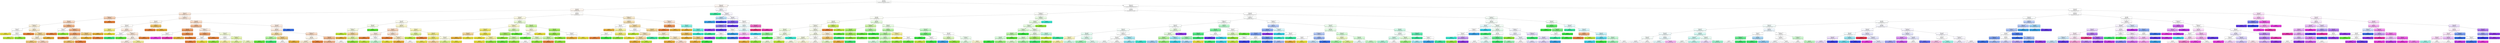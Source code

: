 digraph Tree {
node [shape=box, style="filled, rounded", color="black", fontname="helvetica"] ;
edge [fontname="helvetica"] ;
0 [label="grid <= -1.11\ngini = 0.94\nsamples = 1564\nvalue = [159, 154, 140, 142, 148, 144, 170, 138, 138, 160\n153, 123, 141, 122, 115, 109, 86, 73, 30, 15, 9\n1]", fillcolor="#fefffe"] ;
1 [label="statusId <= -0.25\ngini = 0.82\nsamples = 285\nvalue = [142, 118, 64, 35, 30, 15, 11, 9, 8, 4, 6, 4, 5\n2, 7, 3, 0, 4, 5, 1, 0, 0]", fillcolor="#fdf6f2"] ;
0 -> 1 [labeldistance=2.5, labelangle=45, headlabel="True"] ;
2 [label="grid <= -1.28\ngini = 0.79\nsamples = 266\nvalue = [142, 118, 64, 35, 30, 15, 11, 7, 5, 4, 2, 0, 3\n0, 2, 0, 0, 1, 1, 0, 0, 0]", fillcolor="#fdf6f0"] ;
1 -> 2 ;
3 [label="raceId <= -1.19\ngini = 0.7\nsamples = 178\nvalue = [121, 81, 25, 15, 7, 4, 7, 3, 2, 0, 2, 0, 3\n0, 2, 0, 0, 1, 1, 0, 0, 0]", fillcolor="#fae5d6"] ;
2 -> 3 ;
4 [label="precipitation <= 1.42\ngini = 0.55\nsamples = 30\nvalue = [28, 16, 1, 1, 2, 0, 0, 0, 0, 0, 0, 0, 0, 0\n0, 0, 0, 0, 0, 0, 0, 0]", fillcolor="#f5d0b5"] ;
3 -> 4 ;
5 [label="raceId <= -1.61\ngini = 0.56\nsamples = 28\nvalue = [25, 16, 1, 1, 2, 0, 0, 0, 0, 0, 0, 0, 0, 0\n0, 0, 0, 0, 0, 0, 0, 0]", fillcolor="#f7d8c2"] ;
4 -> 5 ;
6 [label="constructorId <= 0.05\ngini = 0.63\nsamples = 10\nvalue = [7, 9, 1, 1, 1, 0, 0, 0, 0, 0, 0, 0, 0, 0\n0, 0, 0, 0, 0, 0, 0, 0]", fillcolor="#fbf2de"] ;
5 -> 6 ;
7 [label="circuitId <= -0.81\ngini = 0.67\nsamples = 3\nvalue = [0, 0, 1, 1, 1, 0, 0, 0, 0, 0, 0, 0, 0, 0\n0, 0, 0, 0, 0, 0, 0, 0]", fillcolor="#ffffff"] ;
6 -> 7 ;
8 [label="gini = 0.0\nsamples = 1\nvalue = [0, 0, 1, 0, 0, 0, 0, 0, 0, 0, 0, 0, 0, 0\n0, 0, 0, 0, 0, 0, 0, 0]", fillcolor="#e5dc39"] ;
7 -> 8 ;
9 [label="raceId <= -1.68\ngini = 0.5\nsamples = 2\nvalue = [0, 0, 0, 1, 1, 0, 0, 0, 0, 0, 0, 0, 0, 0\n0, 0, 0, 0, 0, 0, 0, 0]", fillcolor="#ffffff"] ;
7 -> 9 ;
10 [label="gini = 0.0\nsamples = 1\nvalue = [0, 0, 0, 1, 0, 0, 0, 0, 0, 0, 0, 0, 0, 0\n0, 0, 0, 0, 0, 0, 0, 0]", fillcolor="#bde539"] ;
9 -> 10 ;
11 [label="gini = 0.0\nsamples = 1\nvalue = [0, 0, 0, 0, 1, 0, 0, 0, 0, 0, 0, 0, 0, 0\n0, 0, 0, 0, 0, 0, 0, 0]", fillcolor="#8fe539"] ;
9 -> 11 ;
12 [label="raceId <= -1.79\ngini = 0.49\nsamples = 7\nvalue = [7, 9, 0, 0, 0, 0, 0, 0, 0, 0, 0, 0, 0, 0\n0, 0, 0, 0, 0, 0, 0, 0]", fillcolor="#f9edd3"] ;
6 -> 12 ;
13 [label="gini = 0.0\nsamples = 1\nvalue = [3, 0, 0, 0, 0, 0, 0, 0, 0, 0, 0, 0, 0, 0\n0, 0, 0, 0, 0, 0, 0, 0]", fillcolor="#e58139"] ;
12 -> 13 ;
14 [label="raceId <= -1.64\ngini = 0.43\nsamples = 6\nvalue = [4, 9, 0, 0, 0, 0, 0, 0, 0, 0, 0, 0, 0, 0\n0, 0, 0, 0, 0, 0, 0, 0]", fillcolor="#f1d291"] ;
12 -> 14 ;
15 [label="temp <= 0.06\ngini = 0.49\nsamples = 5\nvalue = [4, 5, 0, 0, 0, 0, 0, 0, 0, 0, 0, 0, 0, 0\n0, 0, 0, 0, 0, 0, 0, 0]", fillcolor="#faefd7"] ;
14 -> 15 ;
16 [label="gini = 0.38\nsamples = 2\nvalue = [1, 3, 0, 0, 0, 0, 0, 0, 0, 0, 0, 0, 0, 0\n0, 0, 0, 0, 0, 0, 0, 0]", fillcolor="#eec97b"] ;
15 -> 16 ;
17 [label="gini = 0.48\nsamples = 3\nvalue = [3, 2, 0, 0, 0, 0, 0, 0, 0, 0, 0, 0, 0, 0\n0, 0, 0, 0, 0, 0, 0, 0]", fillcolor="#f6d5bd"] ;
15 -> 17 ;
18 [label="gini = 0.0\nsamples = 1\nvalue = [0, 4, 0, 0, 0, 0, 0, 0, 0, 0, 0, 0, 0, 0\n0, 0, 0, 0, 0, 0, 0, 0]", fillcolor="#e5ae39"] ;
14 -> 18 ;
19 [label="constructorId <= 0.03\ngini = 0.45\nsamples = 18\nvalue = [18, 7, 0, 0, 1, 0, 0, 0, 0, 0, 0, 0, 0, 0\n0, 0, 0, 0, 0, 0, 0, 0]", fillcolor="#f0b68c"] ;
5 -> 19 ;
20 [label="circuitId <= -0.93\ngini = 0.5\nsamples = 2\nvalue = [1, 0, 0, 0, 1, 0, 0, 0, 0, 0, 0, 0, 0, 0\n0, 0, 0, 0, 0, 0, 0, 0]", fillcolor="#ffffff"] ;
19 -> 20 ;
21 [label="gini = 0.0\nsamples = 1\nvalue = [1, 0, 0, 0, 0, 0, 0, 0, 0, 0, 0, 0, 0, 0\n0, 0, 0, 0, 0, 0, 0, 0]", fillcolor="#e58139"] ;
20 -> 21 ;
22 [label="gini = 0.0\nsamples = 1\nvalue = [0, 0, 0, 0, 1, 0, 0, 0, 0, 0, 0, 0, 0, 0\n0, 0, 0, 0, 0, 0, 0, 0]", fillcolor="#8fe539"] ;
20 -> 22 ;
23 [label="precipitation <= -0.26\ngini = 0.41\nsamples = 16\nvalue = [17, 7, 0, 0, 0, 0, 0, 0, 0, 0, 0, 0, 0, 0\n0, 0, 0, 0, 0, 0, 0, 0]", fillcolor="#f0b58b"] ;
19 -> 23 ;
24 [label="grid <= -1.45\ngini = 0.32\nsamples = 13\nvalue = [16, 4, 0, 0, 0, 0, 0, 0, 0, 0, 0, 0, 0, 0\n0, 0, 0, 0, 0, 0, 0, 0]", fillcolor="#eca06a"] ;
23 -> 24 ;
25 [label="gini = 0.0\nsamples = 7\nvalue = [13, 0, 0, 0, 0, 0, 0, 0, 0, 0, 0, 0, 0, 0\n0, 0, 0, 0, 0, 0, 0, 0]", fillcolor="#e58139"] ;
24 -> 25 ;
26 [label="circuitId <= -0.19\ngini = 0.49\nsamples = 6\nvalue = [3, 4, 0, 0, 0, 0, 0, 0, 0, 0, 0, 0, 0, 0\n0, 0, 0, 0, 0, 0, 0, 0]", fillcolor="#f8ebce"] ;
24 -> 26 ;
27 [label="gini = 0.32\nsamples = 4\nvalue = [1, 4, 0, 0, 0, 0, 0, 0, 0, 0, 0, 0, 0, 0\n0, 0, 0, 0, 0, 0, 0, 0]", fillcolor="#ecc26a"] ;
26 -> 27 ;
28 [label="gini = 0.0\nsamples = 2\nvalue = [2, 0, 0, 0, 0, 0, 0, 0, 0, 0, 0, 0, 0, 0\n0, 0, 0, 0, 0, 0, 0, 0]", fillcolor="#e58139"] ;
26 -> 28 ;
29 [label="driverId <= -1.64\ngini = 0.38\nsamples = 3\nvalue = [1, 3, 0, 0, 0, 0, 0, 0, 0, 0, 0, 0, 0, 0\n0, 0, 0, 0, 0, 0, 0, 0]", fillcolor="#eec97b"] ;
23 -> 29 ;
30 [label="gini = 0.0\nsamples = 2\nvalue = [0, 3, 0, 0, 0, 0, 0, 0, 0, 0, 0, 0, 0, 0\n0, 0, 0, 0, 0, 0, 0, 0]", fillcolor="#e5ae39"] ;
29 -> 30 ;
31 [label="gini = 0.0\nsamples = 1\nvalue = [1, 0, 0, 0, 0, 0, 0, 0, 0, 0, 0, 0, 0, 0\n0, 0, 0, 0, 0, 0, 0, 0]", fillcolor="#e58139"] ;
29 -> 31 ;
32 [label="gini = 0.0\nsamples = 2\nvalue = [3, 0, 0, 0, 0, 0, 0, 0, 0, 0, 0, 0, 0, 0\n0, 0, 0, 0, 0, 0, 0, 0]", fillcolor="#e58139"] ;
4 -> 32 ;
33 [label="constructorId <= -0.69\ngini = 0.73\nsamples = 148\nvalue = [93, 65, 24, 14, 5, 4, 7, 3, 2, 0, 2, 0, 3, 0\n2, 0, 0, 1, 1, 0, 0, 0]", fillcolor="#fae9dd"] ;
3 -> 33 ;
34 [label="temp <= 1.22\ngini = 0.79\nsamples = 37\nvalue = [16, 20, 13, 8, 1, 2, 2, 2, 0, 0, 0, 0, 1, 0\n0, 0, 0, 0, 0, 0, 0, 0]", fillcolor="#fdf8ef"] ;
33 -> 34 ;
35 [label="driverId <= -1.61\ngini = 0.81\nsamples = 33\nvalue = [14, 11, 13, 8, 1, 2, 2, 2, 0, 0, 0, 0, 1, 0\n0, 0, 0, 0, 0, 0, 0, 0]", fillcolor="#fefcfa"] ;
34 -> 35 ;
36 [label="grid <= -1.45\ngini = 0.4\nsamples = 6\nvalue = [0, 3, 8, 0, 0, 0, 0, 0, 0, 0, 0, 0, 0, 0\n0, 0, 0, 0, 0, 0, 0, 0]", fillcolor="#efe983"] ;
35 -> 36 ;
37 [label="gini = 0.0\nsamples = 2\nvalue = [0, 3, 0, 0, 0, 0, 0, 0, 0, 0, 0, 0, 0, 0\n0, 0, 0, 0, 0, 0, 0, 0]", fillcolor="#e5ae39"] ;
36 -> 37 ;
38 [label="gini = 0.0\nsamples = 4\nvalue = [0, 0, 8, 0, 0, 0, 0, 0, 0, 0, 0, 0, 0, 0\n0, 0, 0, 0, 0, 0, 0, 0]", fillcolor="#e5dc39"] ;
36 -> 38 ;
39 [label="temp <= -1.31\ngini = 0.8\nsamples = 27\nvalue = [14, 8, 5, 8, 1, 2, 2, 2, 0, 0, 0, 0, 1, 0\n0, 0, 0, 0, 0, 0, 0, 0]", fillcolor="#fbe9dd"] ;
35 -> 39 ;
40 [label="temp <= -1.56\ngini = 0.5\nsamples = 2\nvalue = [0, 0, 0, 0, 0, 2, 0, 2, 0, 0, 0, 0, 0, 0\n0, 0, 0, 0, 0, 0, 0, 0]", fillcolor="#ffffff"] ;
39 -> 40 ;
41 [label="gini = 0.0\nsamples = 1\nvalue = [0, 0, 0, 0, 0, 0, 0, 2, 0, 0, 0, 0, 0, 0\n0, 0, 0, 0, 0, 0, 0, 0]", fillcolor="#39e56f"] ;
40 -> 41 ;
42 [label="gini = 0.0\nsamples = 1\nvalue = [0, 0, 0, 0, 0, 2, 0, 0, 0, 0, 0, 0, 0, 0\n0, 0, 0, 0, 0, 0, 0, 0]", fillcolor="#61e539"] ;
40 -> 42 ;
43 [label="precipitation <= 2.64\ngini = 0.77\nsamples = 25\nvalue = [14, 8, 5, 8, 1, 0, 2, 0, 0, 0, 0, 0, 1, 0\n0, 0, 0, 0, 0, 0, 0, 0]", fillcolor="#fae7d9"] ;
39 -> 43 ;
44 [label="temp <= 1.1\ngini = 0.78\nsamples = 24\nvalue = [11, 8, 5, 8, 1, 0, 2, 0, 0, 0, 0, 0, 1, 0\n0, 0, 0, 0, 0, 0, 0, 0]", fillcolor="#fcf2ea"] ;
43 -> 44 ;
45 [label="gini = 0.76\nsamples = 22\nvalue = [11, 8, 3, 8, 0, 0, 2, 0, 0, 0, 0, 0, 1, 0\n0, 0, 0, 0, 0, 0, 0, 0]", fillcolor="#fcf0e7"] ;
44 -> 45 ;
46 [label="gini = 0.44\nsamples = 2\nvalue = [0, 0, 2, 0, 1, 0, 0, 0, 0, 0, 0, 0, 0, 0\n0, 0, 0, 0, 0, 0, 0, 0]", fillcolor="#f2ee9c"] ;
44 -> 46 ;
47 [label="gini = 0.0\nsamples = 1\nvalue = [3, 0, 0, 0, 0, 0, 0, 0, 0, 0, 0, 0, 0, 0\n0, 0, 0, 0, 0, 0, 0, 0]", fillcolor="#e58139"] ;
43 -> 47 ;
48 [label="driverId <= -0.46\ngini = 0.3\nsamples = 4\nvalue = [2, 9, 0, 0, 0, 0, 0, 0, 0, 0, 0, 0, 0, 0\n0, 0, 0, 0, 0, 0, 0, 0]", fillcolor="#ebc065"] ;
34 -> 48 ;
49 [label="gini = 0.0\nsamples = 1\nvalue = [2, 0, 0, 0, 0, 0, 0, 0, 0, 0, 0, 0, 0, 0\n0, 0, 0, 0, 0, 0, 0, 0]", fillcolor="#e58139"] ;
48 -> 49 ;
50 [label="gini = 0.0\nsamples = 3\nvalue = [0, 9, 0, 0, 0, 0, 0, 0, 0, 0, 0, 0, 0, 0\n0, 0, 0, 0, 0, 0, 0, 0]", fillcolor="#e5ae39"] ;
48 -> 50 ;
51 [label="temp <= -0.84\ngini = 0.68\nsamples = 111\nvalue = [77, 45, 11, 6, 4, 2, 5, 1, 2, 0, 2, 0, 2, 0\n2, 0, 0, 1, 1, 0, 0, 0]", fillcolor="#f8dcc8"] ;
33 -> 51 ;
52 [label="grid <= -1.45\ngini = 0.62\nsamples = 28\nvalue = [22, 3, 3, 4, 2, 0, 1, 0, 0, 0, 0, 0, 0, 0\n0, 0, 0, 1, 1, 0, 0, 0]", fillcolor="#f1ba93"] ;
51 -> 52 ;
53 [label="grid <= -1.61\ngini = 0.34\nsamples = 15\nvalue = [16, 2, 0, 0, 0, 0, 0, 0, 0, 0, 0, 0, 0, 0\n0, 0, 0, 1, 1, 0, 0, 0]", fillcolor="#eb9d65"] ;
52 -> 53 ;
54 [label="driverId <= -0.52\ngini = 0.5\nsamples = 2\nvalue = [0, 0, 0, 0, 0, 0, 0, 0, 0, 0, 0, 0, 0, 0\n0, 0, 0, 1, 1, 0, 0, 0]", fillcolor="#ffffff"] ;
53 -> 54 ;
55 [label="gini = 0.0\nsamples = 1\nvalue = [0, 0, 0, 0, 0, 0, 0, 0, 0, 0, 0, 0, 0, 0\n0, 0, 0, 1, 0, 0, 0, 0]", fillcolor="#e539dc"] ;
54 -> 55 ;
56 [label="gini = 0.0\nsamples = 1\nvalue = [0, 0, 0, 0, 0, 0, 0, 0, 0, 0, 0, 0, 0, 0\n0, 0, 0, 0, 1, 0, 0, 0]", fillcolor="#e539ae"] ;
54 -> 56 ;
57 [label="circuitId <= -0.93\ngini = 0.2\nsamples = 13\nvalue = [16, 2, 0, 0, 0, 0, 0, 0, 0, 0, 0, 0, 0, 0\n0, 0, 0, 0, 0, 0, 0, 0]", fillcolor="#e89152"] ;
53 -> 57 ;
58 [label="gini = 0.0\nsamples = 1\nvalue = [0, 2, 0, 0, 0, 0, 0, 0, 0, 0, 0, 0, 0, 0\n0, 0, 0, 0, 0, 0, 0, 0]", fillcolor="#e5ae39"] ;
57 -> 58 ;
59 [label="gini = 0.0\nsamples = 12\nvalue = [16, 0, 0, 0, 0, 0, 0, 0, 0, 0, 0, 0, 0, 0\n0, 0, 0, 0, 0, 0, 0, 0]", fillcolor="#e58139"] ;
57 -> 59 ;
60 [label="precipitation <= -0.47\ngini = 0.77\nsamples = 13\nvalue = [6, 1, 3, 4, 2, 0, 1, 0, 0, 0, 0, 0, 0, 0\n0, 0, 0, 0, 0, 0, 0, 0]", fillcolor="#fbece1"] ;
52 -> 60 ;
61 [label="constructorId <= 0.05\ngini = 0.32\nsamples = 5\nvalue = [4, 0, 1, 0, 0, 0, 0, 0, 0, 0, 0, 0, 0, 0\n0, 0, 0, 0, 0, 0, 0, 0]", fillcolor="#eca06a"] ;
60 -> 61 ;
62 [label="temp <= -0.91\ngini = 0.5\nsamples = 2\nvalue = [1, 0, 1, 0, 0, 0, 0, 0, 0, 0, 0, 0, 0, 0\n0, 0, 0, 0, 0, 0, 0, 0]", fillcolor="#ffffff"] ;
61 -> 62 ;
63 [label="gini = 0.0\nsamples = 1\nvalue = [1, 0, 0, 0, 0, 0, 0, 0, 0, 0, 0, 0, 0, 0\n0, 0, 0, 0, 0, 0, 0, 0]", fillcolor="#e58139"] ;
62 -> 63 ;
64 [label="gini = 0.0\nsamples = 1\nvalue = [0, 0, 1, 0, 0, 0, 0, 0, 0, 0, 0, 0, 0, 0\n0, 0, 0, 0, 0, 0, 0, 0]", fillcolor="#e5dc39"] ;
62 -> 64 ;
65 [label="gini = 0.0\nsamples = 3\nvalue = [3, 0, 0, 0, 0, 0, 0, 0, 0, 0, 0, 0, 0, 0\n0, 0, 0, 0, 0, 0, 0, 0]", fillcolor="#e58139"] ;
61 -> 65 ;
66 [label="circuitId <= -0.41\ngini = 0.79\nsamples = 8\nvalue = [2, 1, 2, 4, 2, 0, 1, 0, 0, 0, 0, 0, 0, 0\n0, 0, 0, 0, 0, 0, 0, 0]", fillcolor="#f2fad7"] ;
60 -> 66 ;
67 [label="circuitId <= -0.71\ngini = 0.64\nsamples = 3\nvalue = [0, 0, 2, 0, 2, 0, 1, 0, 0, 0, 0, 0, 0, 0\n0, 0, 0, 0, 0, 0, 0, 0]", fillcolor="#ffffff"] ;
66 -> 67 ;
68 [label="gini = 0.0\nsamples = 1\nvalue = [0, 0, 0, 0, 2, 0, 0, 0, 0, 0, 0, 0, 0, 0\n0, 0, 0, 0, 0, 0, 0, 0]", fillcolor="#8fe539"] ;
67 -> 68 ;
69 [label="gini = 0.44\nsamples = 2\nvalue = [0, 0, 2, 0, 0, 0, 1, 0, 0, 0, 0, 0, 0, 0\n0, 0, 0, 0, 0, 0, 0, 0]", fillcolor="#f2ee9c"] ;
67 -> 69 ;
70 [label="constructorId <= 0.05\ngini = 0.57\nsamples = 5\nvalue = [2, 1, 0, 4, 0, 0, 0, 0, 0, 0, 0, 0, 0, 0\n0, 0, 0, 0, 0, 0, 0, 0]", fillcolor="#e5f5b0"] ;
66 -> 70 ;
71 [label="gini = 0.44\nsamples = 2\nvalue = [1, 0, 0, 2, 0, 0, 0, 0, 0, 0, 0, 0, 0, 0\n0, 0, 0, 0, 0, 0, 0, 0]", fillcolor="#def29c"] ;
70 -> 71 ;
72 [label="gini = 0.62\nsamples = 3\nvalue = [1, 1, 0, 2, 0, 0, 0, 0, 0, 0, 0, 0, 0, 0\n0, 0, 0, 0, 0, 0, 0, 0]", fillcolor="#e9f6bd"] ;
70 -> 72 ;
73 [label="driverId <= 0.68\ngini = 0.68\nsamples = 83\nvalue = [55, 42, 8, 2, 2, 2, 4, 1, 2, 0, 2, 0, 2, 0\n2, 0, 0, 0, 0, 0, 0, 0]", fillcolor="#fbebe0"] ;
51 -> 73 ;
74 [label="raceId <= -0.85\ngini = 0.67\nsamples = 82\nvalue = [55, 42, 8, 2, 2, 2, 4, 1, 2, 0, 2, 0, 0, 0\n2, 0, 0, 0, 0, 0, 0, 0]", fillcolor="#fbebdf"] ;
73 -> 74 ;
75 [label="raceId <= -1.16\ngini = 0.62\nsamples = 10\nvalue = [1, 9, 0, 0, 0, 2, 3, 1, 0, 0, 0, 0, 0, 0\n0, 0, 0, 0, 0, 0, 0, 0]", fillcolor="#f3daa4"] ;
74 -> 75 ;
76 [label="grid <= -1.45\ngini = 0.44\nsamples = 2\nvalue = [0, 0, 0, 0, 0, 2, 0, 1, 0, 0, 0, 0, 0, 0\n0, 0, 0, 0, 0, 0, 0, 0]", fillcolor="#b0f29c"] ;
75 -> 76 ;
77 [label="gini = 0.0\nsamples = 1\nvalue = [0, 0, 0, 0, 0, 2, 0, 0, 0, 0, 0, 0, 0, 0\n0, 0, 0, 0, 0, 0, 0, 0]", fillcolor="#61e539"] ;
76 -> 77 ;
78 [label="gini = 0.0\nsamples = 1\nvalue = [0, 0, 0, 0, 0, 0, 0, 1, 0, 0, 0, 0, 0, 0\n0, 0, 0, 0, 0, 0, 0, 0]", fillcolor="#39e56f"] ;
76 -> 78 ;
79 [label="circuitId <= -0.65\ngini = 0.46\nsamples = 8\nvalue = [1, 9, 0, 0, 0, 0, 3, 0, 0, 0, 0, 0, 0, 0\n0, 0, 0, 0, 0, 0, 0, 0]", fillcolor="#efce88"] ;
75 -> 79 ;
80 [label="gini = 0.61\nsamples = 4\nvalue = [1, 3, 0, 0, 0, 0, 3, 0, 0, 0, 0, 0, 0, 0\n0, 0, 0, 0, 0, 0, 0, 0]", fillcolor="#ffffff"] ;
79 -> 80 ;
81 [label="gini = 0.0\nsamples = 4\nvalue = [0, 6, 0, 0, 0, 0, 0, 0, 0, 0, 0, 0, 0, 0\n0, 0, 0, 0, 0, 0, 0, 0]", fillcolor="#e5ae39"] ;
79 -> 81 ;
82 [label="precipitation <= -0.46\ngini = 0.64\nsamples = 72\nvalue = [54, 33, 8, 2, 2, 0, 1, 0, 2, 0, 2, 0, 0, 0\n2, 0, 0, 0, 0, 0, 0, 0]", fillcolor="#f8dbc6"] ;
74 -> 82 ;
83 [label="temp <= 1.57\ngini = 0.65\nsamples = 32\nvalue = [20, 23, 6, 0, 0, 0, 0, 0, 1, 0, 1, 0, 0, 0\n2, 0, 0, 0, 0, 0, 0, 0]", fillcolor="#fdf8ed"] ;
82 -> 83 ;
84 [label="gini = 0.66\nsamples = 30\nvalue = [16, 23, 6, 0, 0, 0, 0, 0, 1, 0, 1, 0, 0, 0\n2, 0, 0, 0, 0, 0, 0, 0]", fillcolor="#f9eed5"] ;
83 -> 84 ;
85 [label="gini = 0.0\nsamples = 2\nvalue = [4, 0, 0, 0, 0, 0, 0, 0, 0, 0, 0, 0, 0, 0\n0, 0, 0, 0, 0, 0, 0, 0]", fillcolor="#e58139"] ;
83 -> 85 ;
86 [label="driverId <= 0.64\ngini = 0.55\nsamples = 40\nvalue = [34, 10, 2, 2, 2, 0, 1, 0, 1, 0, 1, 0, 0, 0\n0, 0, 0, 0, 0, 0, 0, 0]", fillcolor="#f0b990"] ;
82 -> 86 ;
87 [label="gini = 0.54\nsamples = 38\nvalue = [33, 10, 2, 2, 2, 0, 1, 0, 1, 0, 0, 0, 0, 0\n0, 0, 0, 0, 0, 0, 0, 0]", fillcolor="#f0b890"] ;
86 -> 87 ;
88 [label="gini = 0.5\nsamples = 2\nvalue = [1, 0, 0, 0, 0, 0, 0, 0, 0, 0, 1, 0, 0, 0\n0, 0, 0, 0, 0, 0, 0, 0]", fillcolor="#ffffff"] ;
86 -> 88 ;
89 [label="gini = 0.0\nsamples = 1\nvalue = [0, 0, 0, 0, 0, 0, 0, 0, 0, 0, 0, 0, 2, 0\n0, 0, 0, 0, 0, 0, 0, 0]", fillcolor="#396fe5"] ;
73 -> 89 ;
90 [label="raceId <= 0.34\ngini = 0.84\nsamples = 88\nvalue = [21, 37, 39, 20, 23, 11, 4, 4, 3, 4, 0, 0, 0\n0, 0, 0, 0, 0, 0, 0, 0, 0]", fillcolor="#fffefc"] ;
2 -> 90 ;
91 [label="circuitId <= -0.39\ngini = 0.81\nsamples = 57\nvalue = [10, 13, 32, 16, 21, 9, 1, 3, 0, 0, 0, 0, 0\n0, 0, 0, 0, 0, 0, 0, 0, 0]", fillcolor="#fcfae5"] ;
90 -> 91 ;
92 [label="temp <= -0.88\ngini = 0.8\nsamples = 32\nvalue = [9, 10, 18, 15, 1, 4, 1, 3, 0, 0, 0, 0, 0, 0\n0, 0, 0, 0, 0, 0, 0, 0]", fillcolor="#fdfdf2"] ;
91 -> 92 ;
93 [label="raceId <= -0.07\ngini = 0.68\nsamples = 6\nvalue = [0, 5, 0, 6, 1, 3, 0, 0, 0, 0, 0, 0, 0, 0\n0, 0, 0, 0, 0, 0, 0, 0]", fillcolor="#f8fceb"] ;
92 -> 93 ;
94 [label="precipitation <= 0.07\ngini = 0.57\nsamples = 5\nvalue = [0, 5, 0, 6, 1, 0, 0, 0, 0, 0, 0, 0, 0, 0\n0, 0, 0, 0, 0, 0, 0, 0]", fillcolor="#f6fbe3"] ;
93 -> 94 ;
95 [label="gini = 0.0\nsamples = 2\nvalue = [0, 0, 0, 4, 0, 0, 0, 0, 0, 0, 0, 0, 0, 0\n0, 0, 0, 0, 0, 0, 0, 0]", fillcolor="#bde539"] ;
94 -> 95 ;
96 [label="precipitation <= 0.52\ngini = 0.53\nsamples = 3\nvalue = [0, 5, 0, 2, 1, 0, 0, 0, 0, 0, 0, 0, 0, 0\n0, 0, 0, 0, 0, 0, 0, 0]", fillcolor="#f2d69c"] ;
94 -> 96 ;
97 [label="gini = 0.0\nsamples = 1\nvalue = [0, 5, 0, 0, 0, 0, 0, 0, 0, 0, 0, 0, 0, 0\n0, 0, 0, 0, 0, 0, 0, 0]", fillcolor="#e5ae39"] ;
96 -> 97 ;
98 [label="raceId <= -0.88\ngini = 0.44\nsamples = 2\nvalue = [0, 0, 0, 2, 1, 0, 0, 0, 0, 0, 0, 0, 0, 0\n0, 0, 0, 0, 0, 0, 0, 0]", fillcolor="#def29c"] ;
96 -> 98 ;
99 [label="gini = 0.0\nsamples = 1\nvalue = [0, 0, 0, 0, 1, 0, 0, 0, 0, 0, 0, 0, 0, 0\n0, 0, 0, 0, 0, 0, 0, 0]", fillcolor="#8fe539"] ;
98 -> 99 ;
100 [label="gini = 0.0\nsamples = 1\nvalue = [0, 0, 0, 2, 0, 0, 0, 0, 0, 0, 0, 0, 0, 0\n0, 0, 0, 0, 0, 0, 0, 0]", fillcolor="#bde539"] ;
98 -> 100 ;
101 [label="gini = 0.0\nsamples = 1\nvalue = [0, 0, 0, 0, 0, 3, 0, 0, 0, 0, 0, 0, 0, 0\n0, 0, 0, 0, 0, 0, 0, 0]", fillcolor="#61e539"] ;
93 -> 101 ;
102 [label="circuitId <= -0.89\ngini = 0.75\nsamples = 26\nvalue = [9, 5, 18, 9, 0, 1, 1, 3, 0, 0, 0, 0, 0, 0\n0, 0, 0, 0, 0, 0, 0, 0]", fillcolor="#f9f6cf"] ;
92 -> 102 ;
103 [label="temp <= 0.82\ngini = 0.7\nsamples = 9\nvalue = [7, 3, 2, 1, 0, 0, 0, 2, 0, 0, 0, 0, 0, 0\n0, 0, 0, 0, 0, 0, 0, 0]", fillcolor="#f6d5bd"] ;
102 -> 103 ;
104 [label="driverId <= -1.61\ngini = 0.72\nsamples = 5\nvalue = [3, 0, 2, 1, 0, 0, 0, 2, 0, 0, 0, 0, 0, 0\n0, 0, 0, 0, 0, 0, 0, 0]", fillcolor="#fbeade"] ;
103 -> 104 ;
105 [label="gini = 0.0\nsamples = 1\nvalue = [3, 0, 0, 0, 0, 0, 0, 0, 0, 0, 0, 0, 0, 0\n0, 0, 0, 0, 0, 0, 0, 0]", fillcolor="#e58139"] ;
104 -> 105 ;
106 [label="precipitation <= -0.27\ngini = 0.64\nsamples = 4\nvalue = [0, 0, 2, 1, 0, 0, 0, 2, 0, 0, 0, 0, 0, 0\n0, 0, 0, 0, 0, 0, 0, 0]", fillcolor="#ffffff"] ;
104 -> 106 ;
107 [label="gini = 0.62\nsamples = 3\nvalue = [0, 0, 1, 1, 0, 0, 0, 2, 0, 0, 0, 0, 0, 0\n0, 0, 0, 0, 0, 0, 0, 0]", fillcolor="#bdf6cf"] ;
106 -> 107 ;
108 [label="gini = 0.0\nsamples = 1\nvalue = [0, 0, 1, 0, 0, 0, 0, 0, 0, 0, 0, 0, 0, 0\n0, 0, 0, 0, 0, 0, 0, 0]", fillcolor="#e5dc39"] ;
106 -> 108 ;
109 [label="constructorId <= -0.69\ngini = 0.49\nsamples = 4\nvalue = [4, 3, 0, 0, 0, 0, 0, 0, 0, 0, 0, 0, 0, 0\n0, 0, 0, 0, 0, 0, 0, 0]", fillcolor="#f8e0ce"] ;
103 -> 109 ;
110 [label="gini = 0.0\nsamples = 1\nvalue = [2, 0, 0, 0, 0, 0, 0, 0, 0, 0, 0, 0, 0, 0\n0, 0, 0, 0, 0, 0, 0, 0]", fillcolor="#e58139"] ;
109 -> 110 ;
111 [label="constructorId <= 0.05\ngini = 0.48\nsamples = 3\nvalue = [2, 3, 0, 0, 0, 0, 0, 0, 0, 0, 0, 0, 0, 0\n0, 0, 0, 0, 0, 0, 0, 0]", fillcolor="#f6e4bd"] ;
109 -> 111 ;
112 [label="gini = 0.0\nsamples = 1\nvalue = [0, 1, 0, 0, 0, 0, 0, 0, 0, 0, 0, 0, 0, 0\n0, 0, 0, 0, 0, 0, 0, 0]", fillcolor="#e5ae39"] ;
111 -> 112 ;
113 [label="gini = 0.5\nsamples = 2\nvalue = [2, 2, 0, 0, 0, 0, 0, 0, 0, 0, 0, 0, 0, 0\n0, 0, 0, 0, 0, 0, 0, 0]", fillcolor="#ffffff"] ;
111 -> 113 ;
114 [label="driverId <= -1.6\ngini = 0.66\nsamples = 17\nvalue = [2, 2, 16, 8, 0, 1, 1, 1, 0, 0, 0, 0, 0, 0\n0, 0, 0, 0, 0, 0, 0, 0]", fillcolor="#f6f3ba"] ;
102 -> 114 ;
115 [label="temp <= -0.44\ngini = 0.44\nsamples = 3\nvalue = [2, 0, 0, 4, 0, 0, 0, 0, 0, 0, 0, 0, 0, 0\n0, 0, 0, 0, 0, 0, 0, 0]", fillcolor="#def29c"] ;
114 -> 115 ;
116 [label="gini = 0.0\nsamples = 2\nvalue = [0, 0, 0, 4, 0, 0, 0, 0, 0, 0, 0, 0, 0, 0\n0, 0, 0, 0, 0, 0, 0, 0]", fillcolor="#bde539"] ;
115 -> 116 ;
117 [label="gini = 0.0\nsamples = 1\nvalue = [2, 0, 0, 0, 0, 0, 0, 0, 0, 0, 0, 0, 0, 0\n0, 0, 0, 0, 0, 0, 0, 0]", fillcolor="#e58139"] ;
115 -> 117 ;
118 [label="driverId <= 0.6\ngini = 0.55\nsamples = 14\nvalue = [0, 2, 16, 4, 0, 1, 1, 1, 0, 0, 0, 0, 0, 0\n0, 0, 0, 0, 0, 0, 0, 0]", fillcolor="#f0eb8e"] ;
114 -> 118 ;
119 [label="circuitId <= -0.45\ngini = 0.36\nsamples = 8\nvalue = [0, 2, 11, 0, 0, 0, 1, 0, 0, 0, 0, 0, 0, 0\n0, 0, 0, 0, 0, 0, 0, 0]", fillcolor="#ece56b"] ;
118 -> 119 ;
120 [label="gini = 0.17\nsamples = 6\nvalue = [0, 0, 10, 0, 0, 0, 1, 0, 0, 0, 0, 0, 0, 0\n0, 0, 0, 0, 0, 0, 0, 0]", fillcolor="#e8e04d"] ;
119 -> 120 ;
121 [label="gini = 0.44\nsamples = 2\nvalue = [0, 2, 1, 0, 0, 0, 0, 0, 0, 0, 0, 0, 0, 0\n0, 0, 0, 0, 0, 0, 0, 0]", fillcolor="#f2d69c"] ;
119 -> 121 ;
122 [label="raceId <= -0.04\ngini = 0.64\nsamples = 6\nvalue = [0, 0, 5, 4, 0, 1, 0, 1, 0, 0, 0, 0, 0, 0\n0, 0, 0, 0, 0, 0, 0, 0]", fillcolor="#fbfae3"] ;
118 -> 122 ;
123 [label="gini = 0.5\nsamples = 4\nvalue = [0, 0, 0, 4, 0, 1, 0, 1, 0, 0, 0, 0, 0, 0\n0, 0, 0, 0, 0, 0, 0, 0]", fillcolor="#d7ef88"] ;
122 -> 123 ;
124 [label="gini = 0.0\nsamples = 2\nvalue = [0, 0, 5, 0, 0, 0, 0, 0, 0, 0, 0, 0, 0, 0\n0, 0, 0, 0, 0, 0, 0, 0]", fillcolor="#e5dc39"] ;
122 -> 124 ;
125 [label="circuitId <= -0.11\ngini = 0.67\nsamples = 25\nvalue = [1, 3, 14, 1, 20, 5, 0, 0, 0, 0, 0, 0, 0, 0\n0, 0, 0, 0, 0, 0, 0, 0]", fillcolor="#e9fad7"] ;
91 -> 125 ;
126 [label="precipitation <= -0.17\ngini = 0.66\nsamples = 12\nvalue = [0, 2, 10, 0, 6, 3, 0, 0, 0, 0, 0, 0, 0, 0\n0, 0, 0, 0, 0, 0, 0, 0]", fillcolor="#f8f6ca"] ;
125 -> 126 ;
127 [label="circuitId <= -0.33\ngini = 0.38\nsamples = 7\nvalue = [0, 2, 10, 0, 1, 0, 0, 0, 0, 0, 0, 0, 0, 0\n0, 0, 0, 0, 0, 0, 0, 0]", fillcolor="#ece66f"] ;
126 -> 127 ;
128 [label="temp <= -1.56\ngini = 0.44\nsamples = 2\nvalue = [0, 2, 1, 0, 0, 0, 0, 0, 0, 0, 0, 0, 0, 0\n0, 0, 0, 0, 0, 0, 0, 0]", fillcolor="#f2d69c"] ;
127 -> 128 ;
129 [label="gini = 0.0\nsamples = 1\nvalue = [0, 2, 0, 0, 0, 0, 0, 0, 0, 0, 0, 0, 0, 0\n0, 0, 0, 0, 0, 0, 0, 0]", fillcolor="#e5ae39"] ;
128 -> 129 ;
130 [label="gini = 0.0\nsamples = 1\nvalue = [0, 0, 1, 0, 0, 0, 0, 0, 0, 0, 0, 0, 0, 0\n0, 0, 0, 0, 0, 0, 0, 0]", fillcolor="#e5dc39"] ;
128 -> 130 ;
131 [label="temp <= 0.34\ngini = 0.18\nsamples = 5\nvalue = [0, 0, 9, 0, 1, 0, 0, 0, 0, 0, 0, 0, 0, 0\n0, 0, 0, 0, 0, 0, 0, 0]", fillcolor="#e8e04f"] ;
127 -> 131 ;
132 [label="gini = 0.0\nsamples = 3\nvalue = [0, 0, 7, 0, 0, 0, 0, 0, 0, 0, 0, 0, 0, 0\n0, 0, 0, 0, 0, 0, 0, 0]", fillcolor="#e5dc39"] ;
131 -> 132 ;
133 [label="driverId <= 0.6\ngini = 0.44\nsamples = 2\nvalue = [0, 0, 2, 0, 1, 0, 0, 0, 0, 0, 0, 0, 0, 0\n0, 0, 0, 0, 0, 0, 0, 0]", fillcolor="#f2ee9c"] ;
131 -> 133 ;
134 [label="gini = 0.0\nsamples = 1\nvalue = [0, 0, 2, 0, 0, 0, 0, 0, 0, 0, 0, 0, 0, 0\n0, 0, 0, 0, 0, 0, 0, 0]", fillcolor="#e5dc39"] ;
133 -> 134 ;
135 [label="gini = 0.0\nsamples = 1\nvalue = [0, 0, 0, 0, 1, 0, 0, 0, 0, 0, 0, 0, 0, 0\n0, 0, 0, 0, 0, 0, 0, 0]", fillcolor="#8fe539"] ;
133 -> 135 ;
136 [label="circuitId <= -0.23\ngini = 0.47\nsamples = 5\nvalue = [0, 0, 0, 0, 5, 3, 0, 0, 0, 0, 0, 0, 0, 0\n0, 0, 0, 0, 0, 0, 0, 0]", fillcolor="#d2f5b0"] ;
126 -> 136 ;
137 [label="constructorId <= 0.05\ngini = 0.28\nsamples = 4\nvalue = [0, 0, 0, 0, 5, 1, 0, 0, 0, 0, 0, 0, 0, 0\n0, 0, 0, 0, 0, 0, 0, 0]", fillcolor="#a5ea61"] ;
136 -> 137 ;
138 [label="gini = 0.0\nsamples = 2\nvalue = [0, 0, 0, 0, 3, 0, 0, 0, 0, 0, 0, 0, 0, 0\n0, 0, 0, 0, 0, 0, 0, 0]", fillcolor="#8fe539"] ;
137 -> 138 ;
139 [label="circuitId <= -0.33\ngini = 0.44\nsamples = 2\nvalue = [0, 0, 0, 0, 2, 1, 0, 0, 0, 0, 0, 0, 0, 0\n0, 0, 0, 0, 0, 0, 0, 0]", fillcolor="#c7f29c"] ;
137 -> 139 ;
140 [label="gini = 0.0\nsamples = 1\nvalue = [0, 0, 0, 0, 0, 1, 0, 0, 0, 0, 0, 0, 0, 0\n0, 0, 0, 0, 0, 0, 0, 0]", fillcolor="#61e539"] ;
139 -> 140 ;
141 [label="gini = 0.0\nsamples = 1\nvalue = [0, 0, 0, 0, 2, 0, 0, 0, 0, 0, 0, 0, 0, 0\n0, 0, 0, 0, 0, 0, 0, 0]", fillcolor="#8fe539"] ;
139 -> 141 ;
142 [label="gini = 0.0\nsamples = 1\nvalue = [0, 0, 0, 0, 0, 2, 0, 0, 0, 0, 0, 0, 0, 0\n0, 0, 0, 0, 0, 0, 0, 0]", fillcolor="#61e539"] ;
136 -> 142 ;
143 [label="raceId <= -0.62\ngini = 0.59\nsamples = 13\nvalue = [1, 1, 4, 1, 14, 2, 0, 0, 0, 0, 0, 0, 0, 0\n0, 0, 0, 0, 0, 0, 0, 0]", fillcolor="#c4f197"] ;
125 -> 143 ;
144 [label="circuitId <= 1.78\ngini = 0.72\nsamples = 5\nvalue = [0, 0, 3, 1, 2, 2, 0, 0, 0, 0, 0, 0, 0, 0\n0, 0, 0, 0, 0, 0, 0, 0]", fillcolor="#fbf9de"] ;
143 -> 144 ;
145 [label="constructorId <= -0.76\ngini = 0.72\nsamples = 4\nvalue = [0, 0, 1, 1, 2, 2, 0, 0, 0, 0, 0, 0, 0, 0\n0, 0, 0, 0, 0, 0, 0, 0]", fillcolor="#ffffff"] ;
144 -> 145 ;
146 [label="gini = 0.0\nsamples = 1\nvalue = [0, 0, 0, 0, 0, 2, 0, 0, 0, 0, 0, 0, 0, 0\n0, 0, 0, 0, 0, 0, 0, 0]", fillcolor="#61e539"] ;
145 -> 146 ;
147 [label="driverId <= 0.6\ngini = 0.62\nsamples = 3\nvalue = [0, 0, 1, 1, 2, 0, 0, 0, 0, 0, 0, 0, 0, 0\n0, 0, 0, 0, 0, 0, 0, 0]", fillcolor="#daf6bd"] ;
145 -> 147 ;
148 [label="gini = 0.5\nsamples = 2\nvalue = [0, 0, 1, 1, 0, 0, 0, 0, 0, 0, 0, 0, 0, 0\n0, 0, 0, 0, 0, 0, 0, 0]", fillcolor="#ffffff"] ;
147 -> 148 ;
149 [label="gini = 0.0\nsamples = 1\nvalue = [0, 0, 0, 0, 2, 0, 0, 0, 0, 0, 0, 0, 0, 0\n0, 0, 0, 0, 0, 0, 0, 0]", fillcolor="#8fe539"] ;
147 -> 149 ;
150 [label="gini = 0.0\nsamples = 1\nvalue = [0, 0, 2, 0, 0, 0, 0, 0, 0, 0, 0, 0, 0, 0\n0, 0, 0, 0, 0, 0, 0, 0]", fillcolor="#e5dc39"] ;
144 -> 150 ;
151 [label="raceId <= 0.12\ngini = 0.35\nsamples = 8\nvalue = [1, 1, 1, 0, 12, 0, 0, 0, 0, 0, 0, 0, 0, 0\n0, 0, 0, 0, 0, 0, 0, 0]", fillcolor="#a7eb63"] ;
143 -> 151 ;
152 [label="temp <= 0.31\ngini = 0.14\nsamples = 6\nvalue = [1, 0, 0, 0, 12, 0, 0, 0, 0, 0, 0, 0, 0, 0\n0, 0, 0, 0, 0, 0, 0, 0]", fillcolor="#98e749"] ;
151 -> 152 ;
153 [label="raceId <= -0.31\ngini = 0.44\nsamples = 3\nvalue = [1, 0, 0, 0, 2, 0, 0, 0, 0, 0, 0, 0, 0, 0\n0, 0, 0, 0, 0, 0, 0, 0]", fillcolor="#c7f29c"] ;
152 -> 153 ;
154 [label="gini = 0.0\nsamples = 1\nvalue = [1, 0, 0, 0, 0, 0, 0, 0, 0, 0, 0, 0, 0, 0\n0, 0, 0, 0, 0, 0, 0, 0]", fillcolor="#e58139"] ;
153 -> 154 ;
155 [label="gini = 0.0\nsamples = 2\nvalue = [0, 0, 0, 0, 2, 0, 0, 0, 0, 0, 0, 0, 0, 0\n0, 0, 0, 0, 0, 0, 0, 0]", fillcolor="#8fe539"] ;
153 -> 155 ;
156 [label="gini = 0.0\nsamples = 3\nvalue = [0, 0, 0, 0, 10, 0, 0, 0, 0, 0, 0, 0, 0, 0\n0, 0, 0, 0, 0, 0, 0, 0]", fillcolor="#8fe539"] ;
152 -> 156 ;
157 [label="circuitId <= 0.84\ngini = 0.5\nsamples = 2\nvalue = [0, 1, 1, 0, 0, 0, 0, 0, 0, 0, 0, 0, 0, 0\n0, 0, 0, 0, 0, 0, 0, 0]", fillcolor="#ffffff"] ;
151 -> 157 ;
158 [label="gini = 0.0\nsamples = 1\nvalue = [0, 1, 0, 0, 0, 0, 0, 0, 0, 0, 0, 0, 0, 0\n0, 0, 0, 0, 0, 0, 0, 0]", fillcolor="#e5ae39"] ;
157 -> 158 ;
159 [label="gini = 0.0\nsamples = 1\nvalue = [0, 0, 1, 0, 0, 0, 0, 0, 0, 0, 0, 0, 0, 0\n0, 0, 0, 0, 0, 0, 0, 0]", fillcolor="#e5dc39"] ;
157 -> 159 ;
160 [label="precipitation <= -0.11\ngini = 0.78\nsamples = 31\nvalue = [11, 24, 7, 4, 2, 2, 3, 1, 3, 4, 0, 0, 0, 0\n0, 0, 0, 0, 0, 0, 0, 0]", fillcolor="#f8eacc"] ;
90 -> 160 ;
161 [label="driverId <= 0.62\ngini = 0.74\nsamples = 24\nvalue = [5, 22, 7, 4, 2, 2, 3, 1, 2, 0, 0, 0, 0, 0\n0, 0, 0, 0, 0, 0, 0, 0]", fillcolor="#f5e1b7"] ;
160 -> 161 ;
162 [label="temp <= -0.91\ngini = 0.72\nsamples = 9\nvalue = [2, 7, 7, 0, 2, 0, 2, 0, 0, 0, 0, 0, 0, 0\n0, 0, 0, 0, 0, 0, 0, 0]", fillcolor="#ffffff"] ;
161 -> 162 ;
163 [label="gini = 0.0\nsamples = 3\nvalue = [0, 7, 0, 0, 0, 0, 0, 0, 0, 0, 0, 0, 0, 0\n0, 0, 0, 0, 0, 0, 0, 0]", fillcolor="#e5ae39"] ;
162 -> 163 ;
164 [label="raceId <= 0.71\ngini = 0.64\nsamples = 6\nvalue = [2, 0, 7, 0, 2, 0, 2, 0, 0, 0, 0, 0, 0, 0\n0, 0, 0, 0, 0, 0, 0, 0]", fillcolor="#f3efa5"] ;
162 -> 164 ;
165 [label="raceId <= 0.43\ngini = 0.5\nsamples = 2\nvalue = [2, 0, 0, 0, 0, 0, 2, 0, 0, 0, 0, 0, 0, 0\n0, 0, 0, 0, 0, 0, 0, 0]", fillcolor="#ffffff"] ;
164 -> 165 ;
166 [label="gini = 0.0\nsamples = 1\nvalue = [2, 0, 0, 0, 0, 0, 0, 0, 0, 0, 0, 0, 0, 0\n0, 0, 0, 0, 0, 0, 0, 0]", fillcolor="#e58139"] ;
165 -> 166 ;
167 [label="gini = 0.0\nsamples = 1\nvalue = [0, 0, 0, 0, 0, 0, 2, 0, 0, 0, 0, 0, 0, 0\n0, 0, 0, 0, 0, 0, 0, 0]", fillcolor="#39e541"] ;
165 -> 167 ;
168 [label="temp <= -0.58\ngini = 0.35\nsamples = 4\nvalue = [0, 0, 7, 0, 2, 0, 0, 0, 0, 0, 0, 0, 0, 0\n0, 0, 0, 0, 0, 0, 0, 0]", fillcolor="#ece672"] ;
164 -> 168 ;
169 [label="gini = 0.0\nsamples = 1\nvalue = [0, 0, 0, 0, 2, 0, 0, 0, 0, 0, 0, 0, 0, 0\n0, 0, 0, 0, 0, 0, 0, 0]", fillcolor="#8fe539"] ;
168 -> 169 ;
170 [label="gini = 0.0\nsamples = 3\nvalue = [0, 0, 7, 0, 0, 0, 0, 0, 0, 0, 0, 0, 0, 0\n0, 0, 0, 0, 0, 0, 0, 0]", fillcolor="#e5dc39"] ;
168 -> 170 ;
171 [label="circuitId <= -0.53\ngini = 0.67\nsamples = 15\nvalue = [3, 15, 0, 4, 0, 2, 1, 1, 2, 0, 0, 0, 0, 0\n0, 0, 0, 0, 0, 0, 0, 0]", fillcolor="#f3daa4"] ;
161 -> 171 ;
172 [label="raceId <= 0.59\ngini = 0.64\nsamples = 5\nvalue = [0, 4, 0, 4, 0, 0, 0, 0, 2, 0, 0, 0, 0, 0\n0, 0, 0, 0, 0, 0, 0, 0]", fillcolor="#ffffff"] ;
171 -> 172 ;
173 [label="gini = 0.0\nsamples = 1\nvalue = [0, 0, 0, 2, 0, 0, 0, 0, 0, 0, 0, 0, 0, 0\n0, 0, 0, 0, 0, 0, 0, 0]", fillcolor="#bde539"] ;
172 -> 173 ;
174 [label="precipitation <= -0.44\ngini = 0.62\nsamples = 4\nvalue = [0, 4, 0, 2, 0, 0, 0, 0, 2, 0, 0, 0, 0, 0\n0, 0, 0, 0, 0, 0, 0, 0]", fillcolor="#f6e4bd"] ;
172 -> 174 ;
175 [label="temp <= 0.51\ngini = 0.44\nsamples = 3\nvalue = [0, 4, 0, 2, 0, 0, 0, 0, 0, 0, 0, 0, 0, 0\n0, 0, 0, 0, 0, 0, 0, 0]", fillcolor="#f2d69c"] ;
174 -> 175 ;
176 [label="gini = 0.0\nsamples = 2\nvalue = [0, 4, 0, 0, 0, 0, 0, 0, 0, 0, 0, 0, 0, 0\n0, 0, 0, 0, 0, 0, 0, 0]", fillcolor="#e5ae39"] ;
175 -> 176 ;
177 [label="gini = 0.0\nsamples = 1\nvalue = [0, 0, 0, 2, 0, 0, 0, 0, 0, 0, 0, 0, 0, 0\n0, 0, 0, 0, 0, 0, 0, 0]", fillcolor="#bde539"] ;
175 -> 177 ;
178 [label="gini = 0.0\nsamples = 1\nvalue = [0, 0, 0, 0, 0, 0, 0, 0, 2, 0, 0, 0, 0, 0\n0, 0, 0, 0, 0, 0, 0, 0]", fillcolor="#39e59d"] ;
174 -> 178 ;
179 [label="driverId <= 0.65\ngini = 0.58\nsamples = 10\nvalue = [3, 11, 0, 0, 0, 2, 1, 1, 0, 0, 0, 0, 0, 0\n0, 0, 0, 0, 0, 0, 0, 0]", fillcolor="#f1d495"] ;
171 -> 179 ;
180 [label="circuitId <= -0.27\ngini = 0.68\nsamples = 7\nvalue = [3, 5, 0, 0, 0, 2, 0, 1, 0, 0, 0, 0, 0, 0\n0, 0, 0, 0, 0, 0, 0, 0]", fillcolor="#f8ebce"] ;
179 -> 180 ;
181 [label="gini = 0.0\nsamples = 1\nvalue = [0, 0, 0, 0, 0, 2, 0, 0, 0, 0, 0, 0, 0, 0\n0, 0, 0, 0, 0, 0, 0, 0]", fillcolor="#61e539"] ;
180 -> 181 ;
182 [label="temp <= -2.76\ngini = 0.57\nsamples = 6\nvalue = [3, 5, 0, 0, 0, 0, 0, 1, 0, 0, 0, 0, 0, 0\n0, 0, 0, 0, 0, 0, 0, 0]", fillcolor="#f6e4bd"] ;
180 -> 182 ;
183 [label="gini = 0.0\nsamples = 1\nvalue = [0, 3, 0, 0, 0, 0, 0, 0, 0, 0, 0, 0, 0, 0\n0, 0, 0, 0, 0, 0, 0, 0]", fillcolor="#e5ae39"] ;
182 -> 183 ;
184 [label="gini = 0.61\nsamples = 5\nvalue = [3, 2, 0, 0, 0, 0, 0, 1, 0, 0, 0, 0, 0, 0\n0, 0, 0, 0, 0, 0, 0, 0]", fillcolor="#f8e0ce"] ;
182 -> 184 ;
185 [label="driverId <= 0.67\ngini = 0.24\nsamples = 3\nvalue = [0, 6, 0, 0, 0, 0, 1, 0, 0, 0, 0, 0, 0, 0\n0, 0, 0, 0, 0, 0, 0, 0]", fillcolor="#e9bc5a"] ;
179 -> 185 ;
186 [label="gini = 0.0\nsamples = 1\nvalue = [0, 3, 0, 0, 0, 0, 0, 0, 0, 0, 0, 0, 0, 0\n0, 0, 0, 0, 0, 0, 0, 0]", fillcolor="#e5ae39"] ;
185 -> 186 ;
187 [label="raceId <= 1.37\ngini = 0.38\nsamples = 2\nvalue = [0, 3, 0, 0, 0, 0, 1, 0, 0, 0, 0, 0, 0, 0\n0, 0, 0, 0, 0, 0, 0, 0]", fillcolor="#eec97b"] ;
185 -> 187 ;
188 [label="gini = 0.0\nsamples = 1\nvalue = [0, 3, 0, 0, 0, 0, 0, 0, 0, 0, 0, 0, 0, 0\n0, 0, 0, 0, 0, 0, 0, 0]", fillcolor="#e5ae39"] ;
187 -> 188 ;
189 [label="gini = 0.0\nsamples = 1\nvalue = [0, 0, 0, 0, 0, 0, 1, 0, 0, 0, 0, 0, 0, 0\n0, 0, 0, 0, 0, 0, 0, 0]", fillcolor="#39e541"] ;
187 -> 189 ;
190 [label="precipitation <= 0.31\ngini = 0.66\nsamples = 7\nvalue = [6, 2, 0, 0, 0, 0, 0, 0, 1, 4, 0, 0, 0, 0\n0, 0, 0, 0, 0, 0, 0, 0]", fillcolor="#f9e3d3"] ;
160 -> 190 ;
191 [label="raceId <= 1.54\ngini = 0.24\nsamples = 4\nvalue = [6, 1, 0, 0, 0, 0, 0, 0, 0, 0, 0, 0, 0, 0\n0, 0, 0, 0, 0, 0, 0, 0]", fillcolor="#e9965a"] ;
190 -> 191 ;
192 [label="gini = 0.0\nsamples = 3\nvalue = [6, 0, 0, 0, 0, 0, 0, 0, 0, 0, 0, 0, 0, 0\n0, 0, 0, 0, 0, 0, 0, 0]", fillcolor="#e58139"] ;
191 -> 192 ;
193 [label="gini = 0.0\nsamples = 1\nvalue = [0, 1, 0, 0, 0, 0, 0, 0, 0, 0, 0, 0, 0, 0\n0, 0, 0, 0, 0, 0, 0, 0]", fillcolor="#e5ae39"] ;
191 -> 193 ;
194 [label="raceId <= 0.79\ngini = 0.5\nsamples = 3\nvalue = [0, 1, 0, 0, 0, 0, 0, 0, 1, 4, 0, 0, 0, 0\n0, 0, 0, 0, 0, 0, 0, 0]", fillcolor="#88efe2"] ;
190 -> 194 ;
195 [label="gini = 0.0\nsamples = 1\nvalue = [0, 1, 0, 0, 0, 0, 0, 0, 0, 0, 0, 0, 0, 0\n0, 0, 0, 0, 0, 0, 0, 0]", fillcolor="#e5ae39"] ;
194 -> 195 ;
196 [label="temp <= 0.37\ngini = 0.32\nsamples = 2\nvalue = [0, 0, 0, 0, 0, 0, 0, 0, 1, 4, 0, 0, 0, 0\n0, 0, 0, 0, 0, 0, 0, 0]", fillcolor="#6aecda"] ;
194 -> 196 ;
197 [label="gini = 0.0\nsamples = 1\nvalue = [0, 0, 0, 0, 0, 0, 0, 0, 0, 4, 0, 0, 0, 0\n0, 0, 0, 0, 0, 0, 0, 0]", fillcolor="#39e5ce"] ;
196 -> 197 ;
198 [label="gini = 0.0\nsamples = 1\nvalue = [0, 0, 0, 0, 0, 0, 0, 0, 1, 0, 0, 0, 0, 0\n0, 0, 0, 0, 0, 0, 0, 0]", fillcolor="#39e59d"] ;
196 -> 198 ;
199 [label="driverId <= -1.64\ngini = 0.9\nsamples = 19\nvalue = [0, 0, 0, 0, 0, 0, 0, 2, 3, 0, 4, 4, 2, 2\n5, 3, 0, 3, 4, 1, 0, 0]", fillcolor="#faf8fe"] ;
1 -> 199 ;
200 [label="gini = 0.0\nsamples = 1\nvalue = [0, 0, 0, 0, 0, 0, 0, 0, 3, 0, 0, 0, 0, 0\n0, 0, 0, 0, 0, 0, 0, 0]", fillcolor="#39e59d"] ;
199 -> 200 ;
201 [label="driverId <= -1.62\ngini = 0.88\nsamples = 18\nvalue = [0, 0, 0, 0, 0, 0, 0, 2, 0, 0, 4, 4, 2, 2\n5, 3, 0, 3, 4, 1, 0, 0]", fillcolor="#f9f7fe"] ;
199 -> 201 ;
202 [label="circuitId <= -0.19\ngini = 0.48\nsamples = 2\nvalue = [0, 0, 0, 0, 0, 0, 0, 0, 0, 0, 0, 3, 0, 2\n0, 0, 0, 0, 0, 0, 0, 0]", fillcolor="#bddff6"] ;
201 -> 202 ;
203 [label="gini = 0.0\nsamples = 1\nvalue = [0, 0, 0, 0, 0, 0, 0, 0, 0, 0, 0, 3, 0, 0\n0, 0, 0, 0, 0, 0, 0, 0]", fillcolor="#39a0e5"] ;
202 -> 203 ;
204 [label="gini = 0.0\nsamples = 1\nvalue = [0, 0, 0, 0, 0, 0, 0, 0, 0, 0, 0, 0, 0, 2\n0, 0, 0, 0, 0, 0, 0, 0]", fillcolor="#3941e5"] ;
202 -> 204 ;
205 [label="temp <= -1.14\ngini = 0.86\nsamples = 16\nvalue = [0, 0, 0, 0, 0, 0, 0, 2, 0, 0, 4, 1, 2, 0\n5, 3, 0, 3, 4, 1, 0, 0]", fillcolor="#f7f6fe"] ;
201 -> 205 ;
206 [label="statusId <= 0.61\ngini = 0.28\nsamples = 4\nvalue = [0, 0, 0, 0, 0, 0, 0, 0, 0, 0, 0, 0, 0, 0\n5, 1, 0, 0, 0, 0, 0, 0]", fillcolor="#8161ea"] ;
205 -> 206 ;
207 [label="constructorId <= -0.46\ngini = 0.38\nsamples = 3\nvalue = [0, 0, 0, 0, 0, 0, 0, 0, 0, 0, 0, 0, 0, 0\n3, 1, 0, 0, 0, 0, 0, 0]", fillcolor="#967bee"] ;
206 -> 207 ;
208 [label="gini = 0.0\nsamples = 1\nvalue = [0, 0, 0, 0, 0, 0, 0, 0, 0, 0, 0, 0, 0, 0\n0, 1, 0, 0, 0, 0, 0, 0]", fillcolor="#8f39e5"] ;
207 -> 208 ;
209 [label="gini = 0.0\nsamples = 2\nvalue = [0, 0, 0, 0, 0, 0, 0, 0, 0, 0, 0, 0, 0, 0\n3, 0, 0, 0, 0, 0, 0, 0]", fillcolor="#6139e5"] ;
207 -> 209 ;
210 [label="gini = 0.0\nsamples = 1\nvalue = [0, 0, 0, 0, 0, 0, 0, 0, 0, 0, 0, 0, 0, 0\n2, 0, 0, 0, 0, 0, 0, 0]", fillcolor="#6139e5"] ;
206 -> 210 ;
211 [label="statusId <= 1.25\ngini = 0.85\nsamples = 12\nvalue = [0, 0, 0, 0, 0, 0, 0, 2, 0, 0, 4, 1, 2, 0\n0, 2, 0, 3, 4, 1, 0, 0]", fillcolor="#ffffff"] ;
205 -> 211 ;
212 [label="circuitId <= 1.14\ngini = 0.81\nsamples = 9\nvalue = [0, 0, 0, 0, 0, 0, 0, 2, 0, 0, 4, 1, 2, 0\n0, 2, 0, 3, 0, 0, 0, 0]", fillcolor="#edfbfd"] ;
211 -> 212 ;
213 [label="precipitation <= -0.08\ngini = 0.64\nsamples = 5\nvalue = [0, 0, 0, 0, 0, 0, 0, 2, 0, 0, 0, 1, 0, 0\n0, 2, 0, 0, 0, 0, 0, 0]", fillcolor="#ffffff"] ;
212 -> 213 ;
214 [label="constructorId <= -0.71\ngini = 0.5\nsamples = 4\nvalue = [0, 0, 0, 0, 0, 0, 0, 2, 0, 0, 0, 0, 0, 0\n0, 2, 0, 0, 0, 0, 0, 0]", fillcolor="#ffffff"] ;
213 -> 214 ;
215 [label="gini = 0.0\nsamples = 2\nvalue = [0, 0, 0, 0, 0, 0, 0, 0, 0, 0, 0, 0, 0, 0\n0, 2, 0, 0, 0, 0, 0, 0]", fillcolor="#8f39e5"] ;
214 -> 215 ;
216 [label="gini = 0.0\nsamples = 2\nvalue = [0, 0, 0, 0, 0, 0, 0, 2, 0, 0, 0, 0, 0, 0\n0, 0, 0, 0, 0, 0, 0, 0]", fillcolor="#39e56f"] ;
214 -> 216 ;
217 [label="gini = 0.0\nsamples = 1\nvalue = [0, 0, 0, 0, 0, 0, 0, 0, 0, 0, 0, 1, 0, 0\n0, 0, 0, 0, 0, 0, 0, 0]", fillcolor="#39a0e5"] ;
213 -> 217 ;
218 [label="raceId <= 0.73\ngini = 0.64\nsamples = 4\nvalue = [0, 0, 0, 0, 0, 0, 0, 0, 0, 0, 4, 0, 2, 0\n0, 0, 0, 3, 0, 0, 0, 0]", fillcolor="#def7fb"] ;
212 -> 218 ;
219 [label="statusId <= 0.61\ngini = 0.48\nsamples = 2\nvalue = [0, 0, 0, 0, 0, 0, 0, 0, 0, 0, 0, 0, 2, 0\n0, 0, 0, 3, 0, 0, 0, 0]", fillcolor="#f6bdf3"] ;
218 -> 219 ;
220 [label="gini = 0.0\nsamples = 1\nvalue = [0, 0, 0, 0, 0, 0, 0, 0, 0, 0, 0, 0, 2, 0\n0, 0, 0, 0, 0, 0, 0, 0]", fillcolor="#396fe5"] ;
219 -> 220 ;
221 [label="gini = 0.0\nsamples = 1\nvalue = [0, 0, 0, 0, 0, 0, 0, 0, 0, 0, 0, 0, 0, 0\n0, 0, 0, 3, 0, 0, 0, 0]", fillcolor="#e539dc"] ;
219 -> 221 ;
222 [label="gini = 0.0\nsamples = 2\nvalue = [0, 0, 0, 0, 0, 0, 0, 0, 0, 0, 4, 0, 0, 0\n0, 0, 0, 0, 0, 0, 0, 0]", fillcolor="#39cee5"] ;
218 -> 222 ;
223 [label="driverId <= -0.52\ngini = 0.32\nsamples = 3\nvalue = [0, 0, 0, 0, 0, 0, 0, 0, 0, 0, 0, 0, 0, 0\n0, 0, 0, 0, 4, 1, 0, 0]", fillcolor="#ec6ac2"] ;
211 -> 223 ;
224 [label="gini = 0.0\nsamples = 1\nvalue = [0, 0, 0, 0, 0, 0, 0, 0, 0, 0, 0, 0, 0, 0\n0, 0, 0, 0, 0, 1, 0, 0]", fillcolor="#e53981"] ;
223 -> 224 ;
225 [label="gini = 0.0\nsamples = 2\nvalue = [0, 0, 0, 0, 0, 0, 0, 0, 0, 0, 0, 0, 0, 0\n0, 0, 0, 0, 4, 0, 0, 0]", fillcolor="#e539ae"] ;
223 -> 225 ;
226 [label="statusId <= -0.41\ngini = 0.94\nsamples = 1279\nvalue = [17, 36, 76, 107, 118, 129, 159, 129, 130, 156, 147\n119, 136, 120, 108, 106, 86, 69, 25, 14, 9, 1]", fillcolor="#ffffff"] ;
0 -> 226 [labeldistance=2.5, labelangle=-45, headlabel="False"] ;
227 [label="grid <= -0.45\ngini = 0.92\nsamples = 661\nvalue = [17, 36, 76, 103, 113, 116, 118, 89, 82, 77, 61\n42, 44, 29, 14, 11, 2, 1, 1, 0, 0, 0]", fillcolor="#ffffff"] ;
226 -> 227 ;
228 [label="constructorId <= 1.24\ngini = 0.87\nsamples = 256\nvalue = [10, 28, 55, 77, 69, 65, 47, 13, 5, 19, 8, 3, 4\n0, 0, 0, 0, 0, 0, 0, 0, 0]", fillcolor="#fdfefa"] ;
227 -> 228 ;
229 [label="grid <= -0.61\ngini = 0.86\nsamples = 225\nvalue = [10, 28, 54, 74, 62, 49, 37, 12, 1, 12, 4, 3, 3\n0, 0, 0, 0, 0, 0, 0, 0, 0]", fillcolor="#fcfef7"] ;
228 -> 229 ;
230 [label="temp <= 1.88\ngini = 0.84\nsamples = 176\nvalue = [10, 27, 48, 69, 50, 25, 23, 5, 1, 9, 3, 1, 2\n0, 0, 0, 0, 0, 0, 0, 0, 0]", fillcolor="#f9fdee"] ;
229 -> 230 ;
231 [label="constructorId <= -0.72\ngini = 0.85\nsamples = 173\nvalue = [9, 27, 48, 64, 50, 25, 23, 5, 1, 9, 3, 1, 2\n0, 0, 0, 0, 0, 0, 0, 0, 0]", fillcolor="#fbfdf2"] ;
230 -> 231 ;
232 [label="raceId <= -1.68\ngini = 0.84\nsamples = 39\nvalue = [0, 1, 8, 9, 17, 7, 8, 2, 0, 7, 0, 0, 2, 0\n0, 0, 0, 0, 0, 0, 0, 0]", fillcolor="#eefbe1"] ;
231 -> 232 ;
233 [label="raceId <= -1.73\ngini = 0.5\nsamples = 3\nvalue = [0, 1, 0, 0, 1, 0, 4, 0, 0, 0, 0, 0, 0, 0\n0, 0, 0, 0, 0, 0, 0, 0]", fillcolor="#88ef8d"] ;
232 -> 233 ;
234 [label="circuitId <= -0.93\ngini = 0.5\nsamples = 2\nvalue = [0, 1, 0, 0, 1, 0, 0, 0, 0, 0, 0, 0, 0, 0\n0, 0, 0, 0, 0, 0, 0, 0]", fillcolor="#ffffff"] ;
233 -> 234 ;
235 [label="gini = 0.0\nsamples = 1\nvalue = [0, 1, 0, 0, 0, 0, 0, 0, 0, 0, 0, 0, 0, 0\n0, 0, 0, 0, 0, 0, 0, 0]", fillcolor="#e5ae39"] ;
234 -> 235 ;
236 [label="gini = 0.0\nsamples = 1\nvalue = [0, 0, 0, 0, 1, 0, 0, 0, 0, 0, 0, 0, 0, 0\n0, 0, 0, 0, 0, 0, 0, 0]", fillcolor="#8fe539"] ;
234 -> 236 ;
237 [label="gini = 0.0\nsamples = 1\nvalue = [0, 0, 0, 0, 0, 0, 4, 0, 0, 0, 0, 0, 0, 0\n0, 0, 0, 0, 0, 0, 0, 0]", fillcolor="#39e541"] ;
233 -> 237 ;
238 [label="circuitId <= 1.84\ngini = 0.83\nsamples = 36\nvalue = [0, 0, 8, 9, 16, 7, 4, 2, 0, 7, 0, 0, 2, 0\n0, 0, 0, 0, 0, 0, 0, 0]", fillcolor="#eefbe1"] ;
232 -> 238 ;
239 [label="precipitation <= 2.15\ngini = 0.81\nsamples = 35\nvalue = [0, 0, 8, 9, 16, 7, 4, 2, 0, 3, 0, 0, 2, 0\n0, 0, 0, 0, 0, 0, 0, 0]", fillcolor="#ecfbde"] ;
238 -> 239 ;
240 [label="gini = 0.81\nsamples = 33\nvalue = [0, 0, 8, 5, 16, 7, 4, 2, 0, 3, 0, 0, 2, 0\n0, 0, 0, 0, 0, 0, 0, 0]", fillcolor="#e8fad6"] ;
239 -> 240 ;
241 [label="gini = 0.0\nsamples = 2\nvalue = [0, 0, 0, 4, 0, 0, 0, 0, 0, 0, 0, 0, 0, 0\n0, 0, 0, 0, 0, 0, 0, 0]", fillcolor="#bde539"] ;
239 -> 241 ;
242 [label="gini = 0.0\nsamples = 1\nvalue = [0, 0, 0, 0, 0, 0, 0, 0, 0, 4, 0, 0, 0, 0\n0, 0, 0, 0, 0, 0, 0, 0]", fillcolor="#39e5ce"] ;
238 -> 242 ;
243 [label="precipitation <= 2.13\ngini = 0.83\nsamples = 134\nvalue = [9, 26, 40, 55, 33, 18, 15, 3, 1, 2, 3, 1, 0\n0, 0, 0, 0, 0, 0, 0, 0, 0]", fillcolor="#f9fded"] ;
231 -> 243 ;
244 [label="grid <= -0.78\ngini = 0.83\nsamples = 131\nvalue = [9, 22, 40, 55, 33, 18, 15, 0, 1, 2, 3, 1, 0\n0, 0, 0, 0, 0, 0, 0, 0, 0]", fillcolor="#f9fdec"] ;
243 -> 244 ;
245 [label="raceId <= 0.36\ngini = 0.83\nsamples = 94\nvalue = [5, 18, 23, 39, 22, 10, 13, 0, 1, 2, 3, 1, 0\n0, 0, 0, 0, 0, 0, 0, 0, 0]", fillcolor="#f6fbe3"] ;
244 -> 245 ;
246 [label="gini = 0.81\nsamples = 60\nvalue = [4, 12, 6, 29, 19, 9, 8, 0, 1, 2, 0, 1, 0, 0\n0, 0, 0, 0, 0, 0, 0, 0]", fillcolor="#f6fbe4"] ;
245 -> 246 ;
247 [label="gini = 0.78\nsamples = 34\nvalue = [1, 6, 17, 10, 3, 1, 5, 0, 0, 0, 3, 0, 0, 0\n0, 0, 0, 0, 0, 0, 0, 0]", fillcolor="#faf8d9"] ;
245 -> 247 ;
248 [label="constructorId <= 0.06\ngini = 0.8\nsamples = 37\nvalue = [4, 4, 17, 16, 11, 8, 2, 0, 0, 0, 0, 0, 0, 0\n0, 0, 0, 0, 0, 0, 0, 0]", fillcolor="#fefefb"] ;
244 -> 248 ;
249 [label="gini = 0.79\nsamples = 31\nvalue = [4, 2, 15, 13, 5, 8, 2, 0, 0, 0, 0, 0, 0, 0\n0, 0, 0, 0, 0, 0, 0, 0]", fillcolor="#fefdf4"] ;
248 -> 249 ;
250 [label="gini = 0.69\nsamples = 6\nvalue = [0, 2, 2, 3, 6, 0, 0, 0, 0, 0, 0, 0, 0, 0\n0, 0, 0, 0, 0, 0, 0, 0]", fillcolor="#ddf7c4"] ;
248 -> 250 ;
251 [label="constructorId <= -0.69\ngini = 0.49\nsamples = 3\nvalue = [0, 4, 0, 0, 0, 0, 0, 3, 0, 0, 0, 0, 0, 0\n0, 0, 0, 0, 0, 0, 0, 0]", fillcolor="#f8ebce"] ;
243 -> 251 ;
252 [label="grid <= -0.95\ngini = 0.32\nsamples = 2\nvalue = [0, 4, 0, 0, 0, 0, 0, 1, 0, 0, 0, 0, 0, 0\n0, 0, 0, 0, 0, 0, 0, 0]", fillcolor="#ecc26a"] ;
251 -> 252 ;
253 [label="gini = 0.0\nsamples = 1\nvalue = [0, 4, 0, 0, 0, 0, 0, 0, 0, 0, 0, 0, 0, 0\n0, 0, 0, 0, 0, 0, 0, 0]", fillcolor="#e5ae39"] ;
252 -> 253 ;
254 [label="gini = 0.0\nsamples = 1\nvalue = [0, 0, 0, 0, 0, 0, 0, 1, 0, 0, 0, 0, 0, 0\n0, 0, 0, 0, 0, 0, 0, 0]", fillcolor="#39e56f"] ;
252 -> 254 ;
255 [label="gini = 0.0\nsamples = 1\nvalue = [0, 0, 0, 0, 0, 0, 0, 2, 0, 0, 0, 0, 0, 0\n0, 0, 0, 0, 0, 0, 0, 0]", fillcolor="#39e56f"] ;
251 -> 255 ;
256 [label="precipitation <= -0.41\ngini = 0.28\nsamples = 3\nvalue = [1, 0, 0, 5, 0, 0, 0, 0, 0, 0, 0, 0, 0, 0\n0, 0, 0, 0, 0, 0, 0, 0]", fillcolor="#caea61"] ;
230 -> 256 ;
257 [label="gini = 0.0\nsamples = 1\nvalue = [1, 0, 0, 0, 0, 0, 0, 0, 0, 0, 0, 0, 0, 0\n0, 0, 0, 0, 0, 0, 0, 0]", fillcolor="#e58139"] ;
256 -> 257 ;
258 [label="gini = 0.0\nsamples = 2\nvalue = [0, 0, 0, 5, 0, 0, 0, 0, 0, 0, 0, 0, 0, 0\n0, 0, 0, 0, 0, 0, 0, 0]", fillcolor="#bde539"] ;
256 -> 258 ;
259 [label="temp <= -0.9\ngini = 0.82\nsamples = 49\nvalue = [0, 1, 6, 5, 12, 24, 14, 7, 0, 3, 1, 2, 1, 0\n0, 0, 0, 0, 0, 0, 0, 0]", fillcolor="#e6fbdf"] ;
229 -> 259 ;
260 [label="precipitation <= 0.05\ngini = 0.52\nsamples = 8\nvalue = [0, 0, 0, 0, 8, 4, 1, 0, 0, 0, 0, 0, 0, 0\n0, 0, 0, 0, 0, 0, 0, 0]", fillcolor="#cdf3a7"] ;
259 -> 260 ;
261 [label="temp <= -1.56\ngini = 0.32\nsamples = 6\nvalue = [0, 0, 0, 0, 8, 2, 0, 0, 0, 0, 0, 0, 0, 0\n0, 0, 0, 0, 0, 0, 0, 0]", fillcolor="#abec6a"] ;
260 -> 261 ;
262 [label="gini = 0.0\nsamples = 1\nvalue = [0, 0, 0, 0, 0, 1, 0, 0, 0, 0, 0, 0, 0, 0\n0, 0, 0, 0, 0, 0, 0, 0]", fillcolor="#61e539"] ;
261 -> 262 ;
263 [label="raceId <= 1.53\ngini = 0.2\nsamples = 5\nvalue = [0, 0, 0, 0, 8, 1, 0, 0, 0, 0, 0, 0, 0, 0\n0, 0, 0, 0, 0, 0, 0, 0]", fillcolor="#9de852"] ;
261 -> 263 ;
264 [label="gini = 0.0\nsamples = 4\nvalue = [0, 0, 0, 0, 8, 0, 0, 0, 0, 0, 0, 0, 0, 0\n0, 0, 0, 0, 0, 0, 0, 0]", fillcolor="#8fe539"] ;
263 -> 264 ;
265 [label="gini = 0.0\nsamples = 1\nvalue = [0, 0, 0, 0, 0, 1, 0, 0, 0, 0, 0, 0, 0, 0\n0, 0, 0, 0, 0, 0, 0, 0]", fillcolor="#61e539"] ;
263 -> 265 ;
266 [label="constructorId <= -0.74\ngini = 0.44\nsamples = 2\nvalue = [0, 0, 0, 0, 0, 2, 1, 0, 0, 0, 0, 0, 0, 0\n0, 0, 0, 0, 0, 0, 0, 0]", fillcolor="#b0f29c"] ;
260 -> 266 ;
267 [label="gini = 0.0\nsamples = 1\nvalue = [0, 0, 0, 0, 0, 2, 0, 0, 0, 0, 0, 0, 0, 0\n0, 0, 0, 0, 0, 0, 0, 0]", fillcolor="#61e539"] ;
266 -> 267 ;
268 [label="gini = 0.0\nsamples = 1\nvalue = [0, 0, 0, 0, 0, 0, 1, 0, 0, 0, 0, 0, 0, 0\n0, 0, 0, 0, 0, 0, 0, 0]", fillcolor="#39e541"] ;
266 -> 268 ;
269 [label="raceId <= 0.17\ngini = 0.82\nsamples = 41\nvalue = [0, 1, 6, 5, 4, 20, 13, 7, 0, 3, 1, 2, 1, 0\n0, 0, 0, 0, 0, 0, 0, 0]", fillcolor="#e9fbe3"] ;
259 -> 269 ;
270 [label="temp <= 1.71\ngini = 0.68\nsamples = 26\nvalue = [0, 0, 4, 2, 1, 19, 3, 5, 0, 1, 0, 0, 1, 0\n0, 0, 0, 0, 0, 0, 0, 0]", fillcolor="#b8f3a6"] ;
269 -> 270 ;
271 [label="circuitId <= -0.83\ngini = 0.62\nsamples = 23\nvalue = [0, 0, 1, 2, 0, 18, 3, 5, 0, 1, 0, 0, 1, 0\n0, 0, 0, 0, 0, 0, 0, 0]", fillcolor="#b0f29c"] ;
270 -> 271 ;
272 [label="gini = 0.0\nsamples = 4\nvalue = [0, 0, 0, 0, 0, 6, 0, 0, 0, 0, 0, 0, 0, 0\n0, 0, 0, 0, 0, 0, 0, 0]", fillcolor="#61e539"] ;
271 -> 272 ;
273 [label="temp <= -0.04\ngini = 0.7\nsamples = 19\nvalue = [0, 0, 1, 2, 0, 12, 3, 5, 0, 1, 0, 0, 1, 0\n0, 0, 0, 0, 0, 0, 0, 0]", fillcolor="#c8f6ba"] ;
271 -> 273 ;
274 [label="gini = 0.74\nsamples = 9\nvalue = [0, 0, 1, 2, 0, 2, 1, 4, 0, 0, 0, 0, 0, 0\n0, 0, 0, 0, 0, 0, 0, 0]", fillcolor="#cef8db"] ;
273 -> 274 ;
275 [label="gini = 0.52\nsamples = 10\nvalue = [0, 0, 0, 0, 0, 10, 2, 1, 0, 1, 0, 0, 1, 0\n0, 0, 0, 0, 0, 0, 0, 0]", fillcolor="#9eef85"] ;
273 -> 275 ;
276 [label="precipitation <= -0.46\ngini = 0.56\nsamples = 3\nvalue = [0, 0, 3, 0, 1, 1, 0, 0, 0, 0, 0, 0, 0, 0\n0, 0, 0, 0, 0, 0, 0, 0]", fillcolor="#f2ee9c"] ;
270 -> 276 ;
277 [label="gini = 0.0\nsamples = 1\nvalue = [0, 0, 3, 0, 0, 0, 0, 0, 0, 0, 0, 0, 0, 0\n0, 0, 0, 0, 0, 0, 0, 0]", fillcolor="#e5dc39"] ;
276 -> 277 ;
278 [label="temp <= 1.87\ngini = 0.5\nsamples = 2\nvalue = [0, 0, 0, 0, 1, 1, 0, 0, 0, 0, 0, 0, 0, 0\n0, 0, 0, 0, 0, 0, 0, 0]", fillcolor="#ffffff"] ;
276 -> 278 ;
279 [label="gini = 0.0\nsamples = 1\nvalue = [0, 0, 0, 0, 1, 0, 0, 0, 0, 0, 0, 0, 0, 0\n0, 0, 0, 0, 0, 0, 0, 0]", fillcolor="#8fe539"] ;
278 -> 279 ;
280 [label="gini = 0.0\nsamples = 1\nvalue = [0, 0, 0, 0, 0, 1, 0, 0, 0, 0, 0, 0, 0, 0\n0, 0, 0, 0, 0, 0, 0, 0]", fillcolor="#61e539"] ;
278 -> 280 ;
281 [label="circuitId <= -0.55\ngini = 0.81\nsamples = 15\nvalue = [0, 1, 2, 3, 3, 1, 10, 2, 0, 2, 1, 2, 0, 0\n0, 0, 0, 0, 0, 0, 0, 0]", fillcolor="#c5f7c8"] ;
269 -> 281 ;
282 [label="driverId <= 0.65\ngini = 0.35\nsamples = 4\nvalue = [0, 0, 0, 2, 0, 0, 7, 0, 0, 0, 0, 0, 0, 0\n0, 0, 0, 0, 0, 0, 0, 0]", fillcolor="#72ec77"] ;
281 -> 282 ;
283 [label="gini = 0.0\nsamples = 2\nvalue = [0, 0, 0, 0, 0, 0, 5, 0, 0, 0, 0, 0, 0, 0\n0, 0, 0, 0, 0, 0, 0, 0]", fillcolor="#39e541"] ;
282 -> 283 ;
284 [label="circuitId <= -0.87\ngini = 0.5\nsamples = 2\nvalue = [0, 0, 0, 2, 0, 0, 2, 0, 0, 0, 0, 0, 0, 0\n0, 0, 0, 0, 0, 0, 0, 0]", fillcolor="#ffffff"] ;
282 -> 284 ;
285 [label="gini = 0.0\nsamples = 1\nvalue = [0, 0, 0, 2, 0, 0, 0, 0, 0, 0, 0, 0, 0, 0\n0, 0, 0, 0, 0, 0, 0, 0]", fillcolor="#bde539"] ;
284 -> 285 ;
286 [label="gini = 0.0\nsamples = 1\nvalue = [0, 0, 0, 0, 0, 0, 2, 0, 0, 0, 0, 0, 0, 0\n0, 0, 0, 0, 0, 0, 0, 0]", fillcolor="#39e541"] ;
284 -> 286 ;
287 [label="raceId <= 0.68\ngini = 0.88\nsamples = 11\nvalue = [0, 1, 2, 1, 3, 1, 3, 2, 0, 2, 1, 2, 0, 0\n0, 0, 0, 0, 0, 0, 0, 0]", fillcolor="#ffffff"] ;
281 -> 287 ;
288 [label="circuitId <= -0.29\ngini = 0.48\nsamples = 3\nvalue = [0, 0, 0, 0, 3, 0, 0, 0, 0, 0, 0, 2, 0, 0\n0, 0, 0, 0, 0, 0, 0, 0]", fillcolor="#daf6bd"] ;
287 -> 288 ;
289 [label="gini = 0.0\nsamples = 1\nvalue = [0, 0, 0, 0, 0, 0, 0, 0, 0, 0, 0, 2, 0, 0\n0, 0, 0, 0, 0, 0, 0, 0]", fillcolor="#39a0e5"] ;
288 -> 289 ;
290 [label="gini = 0.0\nsamples = 2\nvalue = [0, 0, 0, 0, 3, 0, 0, 0, 0, 0, 0, 0, 0, 0\n0, 0, 0, 0, 0, 0, 0, 0]", fillcolor="#8fe539"] ;
288 -> 290 ;
291 [label="constructorId <= -0.74\ngini = 0.85\nsamples = 8\nvalue = [0, 1, 2, 1, 0, 1, 3, 2, 0, 2, 1, 0, 0, 0\n0, 0, 0, 0, 0, 0, 0, 0]", fillcolor="#edfdee"] ;
287 -> 291 ;
292 [label="gini = 0.72\nsamples = 4\nvalue = [0, 0, 0, 0, 0, 1, 3, 2, 0, 2, 0, 0, 0, 0\n0, 0, 0, 0, 0, 0, 0, 0]", fillcolor="#defbdf"] ;
291 -> 292 ;
293 [label="gini = 0.72\nsamples = 4\nvalue = [0, 1, 2, 1, 0, 0, 0, 0, 0, 0, 1, 0, 0, 0\n0, 0, 0, 0, 0, 0, 0, 0]", fillcolor="#f8f6ce"] ;
291 -> 293 ;
294 [label="precipitation <= 2.15\ngini = 0.83\nsamples = 31\nvalue = [0, 0, 1, 3, 7, 16, 10, 1, 4, 7, 4, 0, 1, 0\n0, 0, 0, 0, 0, 0, 0, 0]", fillcolor="#e9fbe4"] ;
228 -> 294 ;
295 [label="temp <= 0.8\ngini = 0.8\nsamples = 29\nvalue = [0, 0, 1, 3, 7, 16, 10, 1, 4, 1, 4, 0, 1, 0\n0, 0, 0, 0, 0, 0, 0, 0]", fillcolor="#e6fbe0"] ;
294 -> 295 ;
296 [label="circuitId <= -0.71\ngini = 0.8\nsamples = 27\nvalue = [0, 0, 1, 3, 5, 16, 10, 1, 4, 1, 4, 0, 1, 0\n0, 0, 0, 0, 0, 0, 0, 0]", fillcolor="#e5fbde"] ;
295 -> 296 ;
297 [label="constructorId <= 1.76\ngini = 0.55\nsamples = 7\nvalue = [0, 0, 0, 0, 0, 8, 6, 0, 0, 1, 0, 0, 0, 0\n0, 0, 0, 0, 0, 0, 0, 0]", fillcolor="#dcf9d3"] ;
296 -> 297 ;
298 [label="raceId <= 0.9\ngini = 0.52\nsamples = 6\nvalue = [0, 0, 0, 0, 0, 8, 4, 0, 0, 1, 0, 0, 0, 0\n0, 0, 0, 0, 0, 0, 0, 0]", fillcolor="#b9f3a7"] ;
297 -> 298 ;
299 [label="grid <= -0.61\ngini = 0.59\nsamples = 4\nvalue = [0, 0, 0, 0, 0, 3, 4, 0, 0, 1, 0, 0, 0, 0\n0, 0, 0, 0, 0, 0, 0, 0]", fillcolor="#d7fad9"] ;
298 -> 299 ;
300 [label="gini = 0.0\nsamples = 2\nvalue = [0, 0, 0, 0, 0, 0, 4, 0, 0, 0, 0, 0, 0, 0\n0, 0, 0, 0, 0, 0, 0, 0]", fillcolor="#39e541"] ;
299 -> 300 ;
301 [label="gini = 0.38\nsamples = 2\nvalue = [0, 0, 0, 0, 0, 3, 0, 0, 0, 1, 0, 0, 0, 0\n0, 0, 0, 0, 0, 0, 0, 0]", fillcolor="#96ee7b"] ;
299 -> 301 ;
302 [label="gini = 0.0\nsamples = 2\nvalue = [0, 0, 0, 0, 0, 5, 0, 0, 0, 0, 0, 0, 0, 0\n0, 0, 0, 0, 0, 0, 0, 0]", fillcolor="#61e539"] ;
298 -> 302 ;
303 [label="gini = 0.0\nsamples = 1\nvalue = [0, 0, 0, 0, 0, 0, 2, 0, 0, 0, 0, 0, 0, 0\n0, 0, 0, 0, 0, 0, 0, 0]", fillcolor="#39e541"] ;
297 -> 303 ;
304 [label="precipitation <= 0.55\ngini = 0.84\nsamples = 20\nvalue = [0, 0, 1, 3, 5, 8, 4, 1, 4, 0, 4, 0, 1, 0\n0, 0, 0, 0, 0, 0, 0, 0]", fillcolor="#edfce8"] ;
296 -> 304 ;
305 [label="raceId <= 1.36\ngini = 0.81\nsamples = 18\nvalue = [0, 0, 1, 1, 5, 8, 4, 1, 1, 0, 4, 0, 1, 0\n0, 0, 0, 0, 0, 0, 0, 0]", fillcolor="#e8fbe3"] ;
304 -> 305 ;
306 [label="circuitId <= 1.84\ngini = 0.75\nsamples = 15\nvalue = [0, 0, 1, 1, 0, 8, 4, 0, 1, 0, 4, 0, 1, 0\n0, 0, 0, 0, 0, 0, 0, 0]", fillcolor="#d8f8ce"] ;
305 -> 306 ;
307 [label="gini = 0.69\nsamples = 11\nvalue = [0, 0, 0, 1, 0, 7, 1, 0, 1, 0, 4, 0, 1, 0\n0, 0, 0, 0, 0, 0, 0, 0]", fillcolor="#d4f8c9"] ;
306 -> 307 ;
308 [label="gini = 0.56\nsamples = 4\nvalue = [0, 0, 1, 0, 0, 1, 3, 0, 0, 0, 0, 0, 0, 0\n0, 0, 0, 0, 0, 0, 0, 0]", fillcolor="#9cf2a0"] ;
306 -> 308 ;
309 [label="constructorId <= 1.76\ngini = 0.28\nsamples = 3\nvalue = [0, 0, 0, 0, 5, 0, 0, 1, 0, 0, 0, 0, 0, 0\n0, 0, 0, 0, 0, 0, 0, 0]", fillcolor="#a5ea61"] ;
305 -> 309 ;
310 [label="gini = 0.0\nsamples = 1\nvalue = [0, 0, 0, 0, 0, 0, 0, 1, 0, 0, 0, 0, 0, 0\n0, 0, 0, 0, 0, 0, 0, 0]", fillcolor="#39e56f"] ;
309 -> 310 ;
311 [label="gini = 0.0\nsamples = 2\nvalue = [0, 0, 0, 0, 5, 0, 0, 0, 0, 0, 0, 0, 0, 0\n0, 0, 0, 0, 0, 0, 0, 0]", fillcolor="#8fe539"] ;
309 -> 311 ;
312 [label="grid <= -0.78\ngini = 0.48\nsamples = 2\nvalue = [0, 0, 0, 2, 0, 0, 0, 0, 3, 0, 0, 0, 0, 0\n0, 0, 0, 0, 0, 0, 0, 0]", fillcolor="#bdf6de"] ;
304 -> 312 ;
313 [label="gini = 0.0\nsamples = 1\nvalue = [0, 0, 0, 2, 0, 0, 0, 0, 0, 0, 0, 0, 0, 0\n0, 0, 0, 0, 0, 0, 0, 0]", fillcolor="#bde539"] ;
312 -> 313 ;
314 [label="gini = 0.0\nsamples = 1\nvalue = [0, 0, 0, 0, 0, 0, 0, 0, 3, 0, 0, 0, 0, 0\n0, 0, 0, 0, 0, 0, 0, 0]", fillcolor="#39e59d"] ;
312 -> 314 ;
315 [label="gini = 0.0\nsamples = 2\nvalue = [0, 0, 0, 0, 2, 0, 0, 0, 0, 0, 0, 0, 0, 0\n0, 0, 0, 0, 0, 0, 0, 0]", fillcolor="#8fe539"] ;
295 -> 315 ;
316 [label="gini = 0.0\nsamples = 2\nvalue = [0, 0, 0, 0, 0, 0, 0, 0, 0, 6, 0, 0, 0, 0\n0, 0, 0, 0, 0, 0, 0, 0]", fillcolor="#39e5ce"] ;
294 -> 316 ;
317 [label="raceId <= 0.99\ngini = 0.92\nsamples = 405\nvalue = [7, 8, 21, 26, 44, 51, 71, 76, 77, 58, 53, 39\n40, 29, 14, 11, 2, 1, 1, 0, 0, 0]", fillcolor="#ffffff"] ;
227 -> 317 ;
318 [label="constructorId <= -0.39\ngini = 0.91\nsamples = 292\nvalue = [1, 8, 18, 20, 38, 47, 58, 50, 62, 39, 34, 23\n32, 13, 5, 8, 1, 0, 1, 0, 0, 0]", fillcolor="#fdfffe"] ;
317 -> 318 ;
319 [label="precipitation <= 3.17\ngini = 0.9\nsamples = 211\nvalue = [0, 5, 10, 13, 35, 43, 37, 41, 47, 27, 26, 16\n10, 11, 3, 5, 0, 0, 1, 0, 0, 0]", fillcolor="#fcfffe"] ;
318 -> 319 ;
320 [label="driverId <= 0.67\ngini = 0.9\nsamples = 202\nvalue = [0, 5, 9, 12, 33, 41, 37, 34, 47, 27, 24, 16\n10, 11, 2, 5, 0, 0, 1, 0, 0, 0]", fillcolor="#fbfefd"] ;
319 -> 320 ;
321 [label="raceId <= -1.54\ngini = 0.9\nsamples = 192\nvalue = [0, 5, 9, 12, 31, 34, 37, 34, 47, 27, 19, 12\n10, 11, 2, 2, 0, 0, 1, 0, 0, 0]", fillcolor="#f7fefb"] ;
320 -> 321 ;
322 [label="temp <= -0.18\ngini = 0.86\nsamples = 31\nvalue = [0, 2, 6, 0, 4, 9, 3, 3, 14, 3, 2, 2, 2, 0\n1, 0, 0, 0, 0, 0, 0, 0]", fillcolor="#e7fcf3"] ;
321 -> 322 ;
323 [label="circuitId <= -0.59\ngini = 0.76\nsamples = 9\nvalue = [0, 2, 6, 0, 0, 2, 0, 0, 2, 2, 0, 0, 0, 0\n1, 0, 0, 0, 0, 0, 0, 0]", fillcolor="#f7f4c2"] ;
322 -> 323 ;
324 [label="gini = 0.58\nsamples = 5\nvalue = [0, 2, 6, 0, 0, 1, 0, 0, 0, 1, 0, 0, 0, 0\n0, 0, 0, 0, 0, 0, 0, 0]", fillcolor="#f2ee9c"] ;
323 -> 324 ;
325 [label="gini = 0.72\nsamples = 4\nvalue = [0, 0, 0, 0, 0, 1, 0, 0, 2, 1, 0, 0, 0, 0\n1, 0, 0, 0, 0, 0, 0, 0]", fillcolor="#cef8e6"] ;
323 -> 325 ;
326 [label="constructorId <= -0.76\ngini = 0.81\nsamples = 22\nvalue = [0, 0, 0, 0, 4, 7, 3, 3, 12, 1, 2, 2, 2, 0\n0, 0, 0, 0, 0, 0, 0, 0]", fillcolor="#ddfbee"] ;
322 -> 326 ;
327 [label="gini = 0.56\nsamples = 3\nvalue = [0, 0, 0, 0, 0, 0, 0, 3, 1, 0, 0, 1, 0, 0\n0, 0, 0, 0, 0, 0, 0, 0]", fillcolor="#9cf2b7"] ;
326 -> 327 ;
328 [label="gini = 0.79\nsamples = 19\nvalue = [0, 0, 0, 0, 4, 7, 3, 0, 11, 1, 2, 1, 2, 0\n0, 0, 0, 0, 0, 0, 0, 0]", fillcolor="#defbef"] ;
326 -> 328 ;
329 [label="constructorId <= -0.63\ngini = 0.9\nsamples = 161\nvalue = [0, 3, 3, 12, 27, 25, 34, 31, 33, 24, 17, 10, 8\n11, 1, 2, 0, 0, 1, 0, 0, 0]", fillcolor="#fefffe"] ;
321 -> 329 ;
330 [label="temp <= -0.82\ngini = 0.9\nsamples = 153\nvalue = [0, 3, 3, 12, 27, 25, 34, 31, 33, 21, 11, 10, 8\n11, 1, 2, 0, 0, 0, 0, 0, 0]", fillcolor="#fefffe"] ;
329 -> 330 ;
331 [label="gini = 0.87\nsamples = 41\nvalue = [0, 2, 2, 0, 7, 2, 8, 15, 17, 3, 5, 4, 4, 3\n1, 0, 0, 0, 0, 0, 0, 0]", fillcolor="#f8fefc"] ;
330 -> 331 ;
332 [label="gini = 0.89\nsamples = 112\nvalue = [0, 1, 1, 12, 20, 23, 26, 16, 16, 18, 6, 6, 4\n8, 0, 2, 0, 0, 0, 0, 0, 0]", fillcolor="#fbfefb"] ;
330 -> 332 ;
333 [label="precipitation <= 0.86\ngini = 0.54\nsamples = 8\nvalue = [0, 0, 0, 0, 0, 0, 0, 0, 0, 3, 6, 0, 0, 0\n0, 0, 0, 0, 1, 0, 0, 0]", fillcolor="#aaeaf4"] ;
329 -> 333 ;
334 [label="gini = 0.49\nsamples = 7\nvalue = [0, 0, 0, 0, 0, 0, 0, 0, 0, 2, 6, 0, 0, 0\n0, 0, 0, 0, 1, 0, 0, 0]", fillcolor="#8ee3f0"] ;
333 -> 334 ;
335 [label="gini = 0.0\nsamples = 1\nvalue = [0, 0, 0, 0, 0, 0, 0, 0, 0, 1, 0, 0, 0, 0\n0, 0, 0, 0, 0, 0, 0, 0]", fillcolor="#39e5ce"] ;
333 -> 335 ;
336 [label="driverId <= 0.68\ngini = 0.77\nsamples = 10\nvalue = [0, 0, 0, 0, 2, 7, 0, 0, 0, 0, 5, 4, 0, 0\n0, 3, 0, 0, 0, 0, 0, 0]", fillcolor="#ebfce6"] ;
320 -> 336 ;
337 [label="grid <= 1.05\ngini = 0.71\nsamples = 9\nvalue = [0, 0, 0, 0, 2, 7, 0, 0, 0, 0, 5, 4, 0, 0\n0, 0, 0, 0, 0, 0, 0, 0]", fillcolor="#e7fbe1"] ;
336 -> 337 ;
338 [label="raceId <= 0.34\ngini = 0.6\nsamples = 5\nvalue = [0, 0, 0, 0, 2, 7, 0, 0, 0, 0, 1, 2, 0, 0\n0, 0, 0, 0, 0, 0, 0, 0]", fillcolor="#b0f29c"] ;
337 -> 338 ;
339 [label="gini = 0.44\nsamples = 2\nvalue = [0, 0, 0, 0, 0, 0, 0, 0, 0, 0, 1, 2, 0, 0\n0, 0, 0, 0, 0, 0, 0, 0]", fillcolor="#9cd0f2"] ;
338 -> 339 ;
340 [label="gini = 0.35\nsamples = 3\nvalue = [0, 0, 0, 0, 2, 7, 0, 0, 0, 0, 0, 0, 0, 0\n0, 0, 0, 0, 0, 0, 0, 0]", fillcolor="#8eec72"] ;
338 -> 340 ;
341 [label="precipitation <= -0.43\ngini = 0.44\nsamples = 4\nvalue = [0, 0, 0, 0, 0, 0, 0, 0, 0, 0, 4, 2, 0, 0\n0, 0, 0, 0, 0, 0, 0, 0]", fillcolor="#9ce6f2"] ;
337 -> 341 ;
342 [label="gini = 0.0\nsamples = 2\nvalue = [0, 0, 0, 0, 0, 0, 0, 0, 0, 0, 3, 0, 0, 0\n0, 0, 0, 0, 0, 0, 0, 0]", fillcolor="#39cee5"] ;
341 -> 342 ;
343 [label="gini = 0.44\nsamples = 2\nvalue = [0, 0, 0, 0, 0, 0, 0, 0, 0, 0, 1, 2, 0, 0\n0, 0, 0, 0, 0, 0, 0, 0]", fillcolor="#9cd0f2"] ;
341 -> 343 ;
344 [label="gini = 0.0\nsamples = 1\nvalue = [0, 0, 0, 0, 0, 0, 0, 0, 0, 0, 0, 0, 0, 0\n0, 3, 0, 0, 0, 0, 0, 0]", fillcolor="#8f39e5"] ;
336 -> 344 ;
345 [label="circuitId <= 0.82\ngini = 0.75\nsamples = 9\nvalue = [0, 0, 1, 1, 2, 2, 0, 7, 0, 0, 2, 0, 0, 0\n1, 0, 0, 0, 0, 0, 0, 0]", fillcolor="#b8f6cc"] ;
319 -> 345 ;
346 [label="raceId <= 0.53\ngini = 0.48\nsamples = 5\nvalue = [0, 0, 1, 0, 0, 0, 0, 7, 0, 0, 1, 0, 0, 0\n1, 0, 0, 0, 0, 0, 0, 0]", fillcolor="#7bee9f"] ;
345 -> 346 ;
347 [label="raceId <= -0.58\ngini = 0.22\nsamples = 3\nvalue = [0, 0, 1, 0, 0, 0, 0, 7, 0, 0, 0, 0, 0, 0\n0, 0, 0, 0, 0, 0, 0, 0]", fillcolor="#55e984"] ;
346 -> 347 ;
348 [label="constructorId <= -0.67\ngini = 0.44\nsamples = 2\nvalue = [0, 0, 1, 0, 0, 0, 0, 2, 0, 0, 0, 0, 0, 0\n0, 0, 0, 0, 0, 0, 0, 0]", fillcolor="#9cf2b7"] ;
347 -> 348 ;
349 [label="gini = 0.0\nsamples = 1\nvalue = [0, 0, 1, 0, 0, 0, 0, 0, 0, 0, 0, 0, 0, 0\n0, 0, 0, 0, 0, 0, 0, 0]", fillcolor="#e5dc39"] ;
348 -> 349 ;
350 [label="gini = 0.0\nsamples = 1\nvalue = [0, 0, 0, 0, 0, 0, 0, 2, 0, 0, 0, 0, 0, 0\n0, 0, 0, 0, 0, 0, 0, 0]", fillcolor="#39e56f"] ;
348 -> 350 ;
351 [label="gini = 0.0\nsamples = 1\nvalue = [0, 0, 0, 0, 0, 0, 0, 5, 0, 0, 0, 0, 0, 0\n0, 0, 0, 0, 0, 0, 0, 0]", fillcolor="#39e56f"] ;
347 -> 351 ;
352 [label="grid <= 0.72\ngini = 0.5\nsamples = 2\nvalue = [0, 0, 0, 0, 0, 0, 0, 0, 0, 0, 1, 0, 0, 0\n1, 0, 0, 0, 0, 0, 0, 0]", fillcolor="#ffffff"] ;
346 -> 352 ;
353 [label="gini = 0.0\nsamples = 1\nvalue = [0, 0, 0, 0, 0, 0, 0, 0, 0, 0, 0, 0, 0, 0\n1, 0, 0, 0, 0, 0, 0, 0]", fillcolor="#6139e5"] ;
352 -> 353 ;
354 [label="gini = 0.0\nsamples = 1\nvalue = [0, 0, 0, 0, 0, 0, 0, 0, 0, 0, 1, 0, 0, 0\n0, 0, 0, 0, 0, 0, 0, 0]", fillcolor="#39cee5"] ;
352 -> 354 ;
355 [label="driverId <= 0.62\ngini = 0.72\nsamples = 4\nvalue = [0, 0, 0, 1, 2, 2, 0, 0, 0, 0, 1, 0, 0, 0\n0, 0, 0, 0, 0, 0, 0, 0]", fillcolor="#ffffff"] ;
345 -> 355 ;
356 [label="grid <= 0.47\ngini = 0.62\nsamples = 3\nvalue = [0, 0, 0, 1, 2, 0, 0, 0, 0, 0, 1, 0, 0, 0\n0, 0, 0, 0, 0, 0, 0, 0]", fillcolor="#daf6bd"] ;
355 -> 356 ;
357 [label="gini = 0.0\nsamples = 1\nvalue = [0, 0, 0, 0, 2, 0, 0, 0, 0, 0, 0, 0, 0, 0\n0, 0, 0, 0, 0, 0, 0, 0]", fillcolor="#8fe539"] ;
356 -> 357 ;
358 [label="constructorId <= -0.76\ngini = 0.5\nsamples = 2\nvalue = [0, 0, 0, 1, 0, 0, 0, 0, 0, 0, 1, 0, 0, 0\n0, 0, 0, 0, 0, 0, 0, 0]", fillcolor="#ffffff"] ;
356 -> 358 ;
359 [label="gini = 0.0\nsamples = 1\nvalue = [0, 0, 0, 0, 0, 0, 0, 0, 0, 0, 1, 0, 0, 0\n0, 0, 0, 0, 0, 0, 0, 0]", fillcolor="#39cee5"] ;
358 -> 359 ;
360 [label="gini = 0.0\nsamples = 1\nvalue = [0, 0, 0, 1, 0, 0, 0, 0, 0, 0, 0, 0, 0, 0\n0, 0, 0, 0, 0, 0, 0, 0]", fillcolor="#bde539"] ;
358 -> 360 ;
361 [label="gini = 0.0\nsamples = 1\nvalue = [0, 0, 0, 0, 0, 2, 0, 0, 0, 0, 0, 0, 0, 0\n0, 0, 0, 0, 0, 0, 0, 0]", fillcolor="#61e539"] ;
355 -> 361 ;
362 [label="constructorId <= 0.3\ngini = 0.9\nsamples = 81\nvalue = [1, 3, 8, 7, 3, 4, 21, 9, 15, 12, 8, 7, 22, 2\n2, 3, 1, 0, 0, 0, 0, 0]", fillcolor="#fdfeff"] ;
318 -> 362 ;
363 [label="temp <= 0.47\ngini = 0.74\nsamples = 14\nvalue = [0, 0, 0, 0, 0, 0, 0, 1, 2, 3, 3, 2, 12, 1\n0, 2, 0, 0, 0, 0, 0, 0]", fillcolor="#b2c7f5"] ;
362 -> 363 ;
364 [label="grid <= 1.14\ngini = 0.57\nsamples = 10\nvalue = [0, 0, 0, 0, 0, 0, 0, 1, 0, 1, 0, 2, 12, 1\n0, 2, 0, 0, 0, 0, 0, 0]", fillcolor="#8baaf0"] ;
363 -> 364 ;
365 [label="raceId <= 0.34\ngini = 0.48\nsamples = 9\nvalue = [0, 0, 0, 0, 0, 0, 0, 1, 0, 1, 0, 2, 12, 1\n0, 0, 0, 0, 0, 0, 0, 0]", fillcolor="#7b9fee"] ;
364 -> 365 ;
366 [label="raceId <= 0.28\ngini = 0.5\nsamples = 2\nvalue = [0, 0, 0, 0, 0, 0, 0, 1, 0, 0, 0, 0, 0, 1\n0, 0, 0, 0, 0, 0, 0, 0]", fillcolor="#ffffff"] ;
365 -> 366 ;
367 [label="gini = 0.0\nsamples = 1\nvalue = [0, 0, 0, 0, 0, 0, 0, 0, 0, 0, 0, 0, 0, 1\n0, 0, 0, 0, 0, 0, 0, 0]", fillcolor="#3941e5"] ;
366 -> 367 ;
368 [label="gini = 0.0\nsamples = 1\nvalue = [0, 0, 0, 0, 0, 0, 0, 1, 0, 0, 0, 0, 0, 0\n0, 0, 0, 0, 0, 0, 0, 0]", fillcolor="#39e56f"] ;
366 -> 368 ;
369 [label="circuitId <= -0.57\ngini = 0.34\nsamples = 7\nvalue = [0, 0, 0, 0, 0, 0, 0, 0, 0, 1, 0, 2, 12, 0\n0, 0, 0, 0, 0, 0, 0, 0]", fillcolor="#6790eb"] ;
365 -> 369 ;
370 [label="gini = 0.0\nsamples = 2\nvalue = [0, 0, 0, 0, 0, 0, 0, 0, 0, 0, 0, 0, 7, 0\n0, 0, 0, 0, 0, 0, 0, 0]", fillcolor="#396fe5"] ;
369 -> 370 ;
371 [label="gini = 0.53\nsamples = 5\nvalue = [0, 0, 0, 0, 0, 0, 0, 0, 0, 1, 0, 2, 5, 0\n0, 0, 0, 0, 0, 0, 0, 0]", fillcolor="#9cb7f2"] ;
369 -> 371 ;
372 [label="gini = 0.0\nsamples = 1\nvalue = [0, 0, 0, 0, 0, 0, 0, 0, 0, 0, 0, 0, 0, 0\n0, 2, 0, 0, 0, 0, 0, 0]", fillcolor="#8f39e5"] ;
364 -> 372 ;
373 [label="circuitId <= -0.67\ngini = 0.65\nsamples = 4\nvalue = [0, 0, 0, 0, 0, 0, 0, 0, 2, 2, 3, 0, 0, 0\n0, 0, 0, 0, 0, 0, 0, 0]", fillcolor="#d7f5fa"] ;
363 -> 373 ;
374 [label="gini = 0.0\nsamples = 2\nvalue = [0, 0, 0, 0, 0, 0, 0, 0, 0, 0, 3, 0, 0, 0\n0, 0, 0, 0, 0, 0, 0, 0]", fillcolor="#39cee5"] ;
373 -> 374 ;
375 [label="raceId <= 0.55\ngini = 0.5\nsamples = 2\nvalue = [0, 0, 0, 0, 0, 0, 0, 0, 2, 2, 0, 0, 0, 0\n0, 0, 0, 0, 0, 0, 0, 0]", fillcolor="#ffffff"] ;
373 -> 375 ;
376 [label="gini = 0.0\nsamples = 1\nvalue = [0, 0, 0, 0, 0, 0, 0, 0, 0, 2, 0, 0, 0, 0\n0, 0, 0, 0, 0, 0, 0, 0]", fillcolor="#39e5ce"] ;
375 -> 376 ;
377 [label="gini = 0.0\nsamples = 1\nvalue = [0, 0, 0, 0, 0, 0, 0, 0, 2, 0, 0, 0, 0, 0\n0, 0, 0, 0, 0, 0, 0, 0]", fillcolor="#39e59d"] ;
375 -> 377 ;
378 [label="driverId <= 0.62\ngini = 0.9\nsamples = 67\nvalue = [1, 3, 8, 7, 3, 4, 21, 8, 13, 9, 5, 5, 10, 1\n2, 1, 1, 0, 0, 0, 0, 0]", fillcolor="#edfdee"] ;
362 -> 378 ;
379 [label="raceId <= -1.56\ngini = 0.88\nsamples = 49\nvalue = [1, 3, 6, 7, 2, 1, 19, 7, 3, 7, 1, 3, 10, 1\n1, 1, 1, 0, 0, 0, 0, 0]", fillcolor="#e3fbe4"] ;
378 -> 379 ;
380 [label="constructorId <= 1.23\ngini = 0.68\nsamples = 7\nvalue = [0, 1, 1, 0, 0, 0, 0, 0, 0, 0, 0, 2, 5, 0\n0, 1, 0, 0, 0, 0, 0, 0]", fillcolor="#b5c9f5"] ;
379 -> 380 ;
381 [label="grid <= 0.72\ngini = 0.5\nsamples = 2\nvalue = [0, 1, 1, 0, 0, 0, 0, 0, 0, 0, 0, 0, 0, 0\n0, 0, 0, 0, 0, 0, 0, 0]", fillcolor="#ffffff"] ;
380 -> 381 ;
382 [label="gini = 0.0\nsamples = 1\nvalue = [0, 1, 0, 0, 0, 0, 0, 0, 0, 0, 0, 0, 0, 0\n0, 0, 0, 0, 0, 0, 0, 0]", fillcolor="#e5ae39"] ;
381 -> 382 ;
383 [label="gini = 0.0\nsamples = 1\nvalue = [0, 0, 1, 0, 0, 0, 0, 0, 0, 0, 0, 0, 0, 0\n0, 0, 0, 0, 0, 0, 0, 0]", fillcolor="#e5dc39"] ;
381 -> 383 ;
384 [label="grid <= 1.55\ngini = 0.53\nsamples = 5\nvalue = [0, 0, 0, 0, 0, 0, 0, 0, 0, 0, 0, 2, 5, 0\n0, 1, 0, 0, 0, 0, 0, 0]", fillcolor="#9cb7f2"] ;
380 -> 384 ;
385 [label="gini = 0.62\nsamples = 3\nvalue = [0, 0, 0, 0, 0, 0, 0, 0, 0, 0, 0, 2, 1, 0\n0, 1, 0, 0, 0, 0, 0, 0]", fillcolor="#bddff6"] ;
384 -> 385 ;
386 [label="gini = 0.0\nsamples = 2\nvalue = [0, 0, 0, 0, 0, 0, 0, 0, 0, 0, 0, 0, 4, 0\n0, 0, 0, 0, 0, 0, 0, 0]", fillcolor="#396fe5"] ;
384 -> 386 ;
387 [label="driverId <= -1.64\ngini = 0.86\nsamples = 42\nvalue = [1, 2, 5, 7, 2, 1, 19, 7, 3, 7, 1, 1, 5, 1\n1, 0, 1, 0, 0, 0, 0, 0]", fillcolor="#d5fad7"] ;
379 -> 387 ;
388 [label="raceId <= -0.46\ngini = 0.69\nsamples = 7\nvalue = [1, 0, 2, 4, 0, 0, 2, 0, 0, 0, 0, 0, 0, 0\n0, 0, 0, 0, 0, 0, 0, 0]", fillcolor="#ecf8c6"] ;
387 -> 388 ;
389 [label="gini = 0.44\nsamples = 3\nvalue = [0, 0, 1, 0, 0, 0, 2, 0, 0, 0, 0, 0, 0, 0\n0, 0, 0, 0, 0, 0, 0, 0]", fillcolor="#9cf2a0"] ;
388 -> 389 ;
390 [label="gini = 0.5\nsamples = 4\nvalue = [1, 0, 1, 4, 0, 0, 0, 0, 0, 0, 0, 0, 0, 0\n0, 0, 0, 0, 0, 0, 0, 0]", fillcolor="#d7ef88"] ;
388 -> 390 ;
391 [label="temp <= -1.12\ngini = 0.85\nsamples = 35\nvalue = [0, 2, 3, 3, 2, 1, 17, 7, 3, 7, 1, 1, 5, 1\n1, 0, 1, 0, 0, 0, 0, 0]", fillcolor="#d6fad7"] ;
387 -> 391 ;
392 [label="gini = 0.8\nsamples = 9\nvalue = [0, 0, 0, 2, 0, 0, 0, 1, 1, 4, 0, 0, 3, 1\n0, 0, 1, 0, 0, 0, 0, 0]", fillcolor="#ebfcfa"] ;
391 -> 392 ;
393 [label="gini = 0.79\nsamples = 26\nvalue = [0, 2, 3, 1, 2, 1, 17, 6, 2, 3, 1, 1, 2, 0\n1, 0, 0, 0, 0, 0, 0, 0]", fillcolor="#c2f7c5"] ;
391 -> 393 ;
394 [label="raceId <= 0.91\ngini = 0.82\nsamples = 18\nvalue = [0, 0, 2, 0, 1, 3, 2, 1, 10, 2, 4, 2, 0, 0\n1, 0, 0, 0, 0, 0, 0, 0]", fillcolor="#cef8e6"] ;
378 -> 394 ;
395 [label="driverId <= 0.66\ngini = 0.86\nsamples = 15\nvalue = [0, 0, 2, 0, 1, 3, 2, 1, 5, 2, 4, 1, 0, 0\n1, 0, 0, 0, 0, 0, 0, 0]", fillcolor="#f4fefa"] ;
394 -> 395 ;
396 [label="temp <= 0.21\ngini = 0.82\nsamples = 11\nvalue = [0, 0, 2, 0, 1, 0, 1, 0, 5, 2, 2, 1, 0, 0\n1, 0, 0, 0, 0, 0, 0, 0]", fillcolor="#d1f9e8"] ;
395 -> 396 ;
397 [label="gini = 0.62\nsamples = 7\nvalue = [0, 0, 0, 0, 0, 0, 0, 0, 5, 0, 2, 1, 0, 0\n1, 0, 0, 0, 0, 0, 0, 0]", fillcolor="#aaf4d5"] ;
396 -> 397 ;
398 [label="gini = 0.72\nsamples = 4\nvalue = [0, 0, 2, 0, 1, 0, 1, 0, 0, 2, 0, 0, 0, 0\n0, 0, 0, 0, 0, 0, 0, 0]", fillcolor="#ffffff"] ;
396 -> 398 ;
399 [label="raceId <= 0.77\ngini = 0.69\nsamples = 4\nvalue = [0, 0, 0, 0, 0, 3, 1, 1, 0, 0, 2, 0, 0, 0\n0, 0, 0, 0, 0, 0, 0, 0]", fillcolor="#dffad7"] ;
395 -> 399 ;
400 [label="gini = 0.38\nsamples = 2\nvalue = [0, 0, 0, 0, 0, 3, 1, 0, 0, 0, 0, 0, 0, 0\n0, 0, 0, 0, 0, 0, 0, 0]", fillcolor="#96ee7b"] ;
399 -> 400 ;
401 [label="gini = 0.44\nsamples = 2\nvalue = [0, 0, 0, 0, 0, 0, 0, 1, 0, 0, 2, 0, 0, 0\n0, 0, 0, 0, 0, 0, 0, 0]", fillcolor="#9ce6f2"] ;
399 -> 401 ;
402 [label="circuitId <= -0.55\ngini = 0.28\nsamples = 3\nvalue = [0, 0, 0, 0, 0, 0, 0, 0, 5, 0, 0, 1, 0, 0\n0, 0, 0, 0, 0, 0, 0, 0]", fillcolor="#61eab1"] ;
394 -> 402 ;
403 [label="gini = 0.0\nsamples = 1\nvalue = [0, 0, 0, 0, 0, 0, 0, 0, 4, 0, 0, 0, 0, 0\n0, 0, 0, 0, 0, 0, 0, 0]", fillcolor="#39e59d"] ;
402 -> 403 ;
404 [label="constructorId <= 1.76\ngini = 0.5\nsamples = 2\nvalue = [0, 0, 0, 0, 0, 0, 0, 0, 1, 0, 0, 1, 0, 0\n0, 0, 0, 0, 0, 0, 0, 0]", fillcolor="#ffffff"] ;
402 -> 404 ;
405 [label="gini = 0.0\nsamples = 1\nvalue = [0, 0, 0, 0, 0, 0, 0, 0, 0, 0, 0, 1, 0, 0\n0, 0, 0, 0, 0, 0, 0, 0]", fillcolor="#39a0e5"] ;
404 -> 405 ;
406 [label="gini = 0.0\nsamples = 1\nvalue = [0, 0, 0, 0, 0, 0, 0, 0, 1, 0, 0, 0, 0, 0\n0, 0, 0, 0, 0, 0, 0, 0]", fillcolor="#39e59d"] ;
404 -> 406 ;
407 [label="constructorId <= 1.76\ngini = 0.91\nsamples = 113\nvalue = [6, 0, 3, 6, 6, 4, 13, 26, 15, 19, 19, 16, 8\n16, 9, 3, 1, 1, 0, 0, 0, 0]", fillcolor="#f6fef8"] ;
317 -> 407 ;
408 [label="raceId <= 1.03\ngini = 0.91\nsamples = 95\nvalue = [3, 0, 3, 5, 6, 3, 6, 23, 10, 18, 13, 16, 8\n16, 9, 3, 1, 1, 0, 0, 0, 0]", fillcolor="#f7fef9"] ;
407 -> 408 ;
409 [label="grid <= 1.3\ngini = 0.78\nsamples = 5\nvalue = [0, 0, 0, 0, 1, 0, 0, 0, 0, 2, 3, 2, 0, 0\n0, 2, 0, 0, 0, 0, 0, 0]", fillcolor="#e6f9fc"] ;
408 -> 409 ;
410 [label="constructorId <= 0.3\ngini = 0.73\nsamples = 4\nvalue = [0, 0, 0, 0, 1, 0, 0, 0, 0, 2, 0, 2, 0, 0\n0, 2, 0, 0, 0, 0, 0, 0]", fillcolor="#ffffff"] ;
409 -> 410 ;
411 [label="driverId <= -0.48\ngini = 0.64\nsamples = 3\nvalue = [0, 0, 0, 0, 1, 0, 0, 0, 0, 2, 0, 0, 0, 0\n0, 2, 0, 0, 0, 0, 0, 0]", fillcolor="#ffffff"] ;
410 -> 411 ;
412 [label="gini = 0.0\nsamples = 1\nvalue = [0, 0, 0, 0, 0, 0, 0, 0, 0, 2, 0, 0, 0, 0\n0, 0, 0, 0, 0, 0, 0, 0]", fillcolor="#39e5ce"] ;
411 -> 412 ;
413 [label="driverId <= 0.68\ngini = 0.44\nsamples = 2\nvalue = [0, 0, 0, 0, 1, 0, 0, 0, 0, 0, 0, 0, 0, 0\n0, 2, 0, 0, 0, 0, 0, 0]", fillcolor="#c79cf2"] ;
411 -> 413 ;
414 [label="gini = 0.0\nsamples = 1\nvalue = [0, 0, 0, 0, 1, 0, 0, 0, 0, 0, 0, 0, 0, 0\n0, 0, 0, 0, 0, 0, 0, 0]", fillcolor="#8fe539"] ;
413 -> 414 ;
415 [label="gini = 0.0\nsamples = 1\nvalue = [0, 0, 0, 0, 0, 0, 0, 0, 0, 0, 0, 0, 0, 0\n0, 2, 0, 0, 0, 0, 0, 0]", fillcolor="#8f39e5"] ;
413 -> 415 ;
416 [label="gini = 0.0\nsamples = 1\nvalue = [0, 0, 0, 0, 0, 0, 0, 0, 0, 0, 0, 2, 0, 0\n0, 0, 0, 0, 0, 0, 0, 0]", fillcolor="#39a0e5"] ;
410 -> 416 ;
417 [label="gini = 0.0\nsamples = 1\nvalue = [0, 0, 0, 0, 0, 0, 0, 0, 0, 0, 3, 0, 0, 0\n0, 0, 0, 0, 0, 0, 0, 0]", fillcolor="#39cee5"] ;
409 -> 417 ;
418 [label="circuitId <= -0.63\ngini = 0.91\nsamples = 90\nvalue = [3, 0, 3, 5, 5, 3, 6, 23, 10, 16, 10, 14, 8\n16, 9, 1, 1, 1, 0, 0, 0, 0]", fillcolor="#f3fdf6"] ;
408 -> 418 ;
419 [label="driverId <= -1.62\ngini = 0.83\nsamples = 28\nvalue = [0, 0, 0, 1, 2, 0, 1, 14, 2, 10, 4, 3, 3, 2\n3, 0, 0, 0, 0, 0, 0, 0]", fillcolor="#e8fcef"] ;
418 -> 419 ;
420 [label="gini = 0.0\nsamples = 1\nvalue = [0, 0, 0, 0, 0, 0, 0, 4, 0, 0, 0, 0, 0, 0\n0, 0, 0, 0, 0, 0, 0, 0]", fillcolor="#39e56f"] ;
419 -> 420 ;
421 [label="temp <= 0.31\ngini = 0.85\nsamples = 27\nvalue = [0, 0, 0, 1, 2, 0, 1, 10, 2, 10, 4, 3, 3, 2\n3, 0, 0, 0, 0, 0, 0, 0]", fillcolor="#ffffff"] ;
419 -> 421 ;
422 [label="constructorId <= -0.76\ngini = 0.87\nsamples = 24\nvalue = [0, 0, 0, 1, 2, 0, 1, 5, 2, 9, 4, 3, 3, 2\n3, 0, 0, 0, 0, 0, 0, 0]", fillcolor="#e5fcf8"] ;
421 -> 422 ;
423 [label="gini = 0.61\nsamples = 4\nvalue = [0, 0, 0, 0, 0, 0, 0, 0, 0, 0, 1, 0, 3, 0\n3, 0, 0, 0, 0, 0, 0, 0]", fillcolor="#ffffff"] ;
422 -> 423 ;
424 [label="gini = 0.82\nsamples = 20\nvalue = [0, 0, 0, 1, 2, 0, 1, 5, 2, 9, 3, 3, 0, 2\n0, 0, 0, 0, 0, 0, 0, 0]", fillcolor="#ddfaf6"] ;
422 -> 424 ;
425 [label="precipitation <= -0.48\ngini = 0.28\nsamples = 3\nvalue = [0, 0, 0, 0, 0, 0, 0, 5, 0, 1, 0, 0, 0, 0\n0, 0, 0, 0, 0, 0, 0, 0]", fillcolor="#61ea8c"] ;
421 -> 425 ;
426 [label="gini = 0.0\nsamples = 1\nvalue = [0, 0, 0, 0, 0, 0, 0, 3, 0, 0, 0, 0, 0, 0\n0, 0, 0, 0, 0, 0, 0, 0]", fillcolor="#39e56f"] ;
425 -> 426 ;
427 [label="gini = 0.44\nsamples = 2\nvalue = [0, 0, 0, 0, 0, 0, 0, 2, 0, 1, 0, 0, 0, 0\n0, 0, 0, 0, 0, 0, 0, 0]", fillcolor="#9cf2b7"] ;
425 -> 427 ;
428 [label="constructorId <= 1.25\ngini = 0.91\nsamples = 62\nvalue = [3, 0, 3, 4, 3, 3, 5, 9, 8, 6, 6, 11, 5, 14\n6, 1, 1, 1, 0, 0, 0, 0]", fillcolor="#f7f8fe"] ;
418 -> 428 ;
429 [label="temp <= -1.35\ngini = 0.9\nsamples = 47\nvalue = [3, 0, 3, 4, 3, 3, 3, 7, 5, 6, 5, 9, 3, 13\n0, 1, 0, 0, 0, 0, 0, 0]", fillcolor="#f2f2fd"] ;
428 -> 429 ;
430 [label="gini = 0.0\nsamples = 1\nvalue = [0, 0, 0, 0, 2, 0, 0, 0, 0, 0, 0, 0, 0, 0\n0, 0, 0, 0, 0, 0, 0, 0]", fillcolor="#8fe539"] ;
429 -> 430 ;
431 [label="temp <= 1.32\ngini = 0.9\nsamples = 46\nvalue = [3, 0, 3, 4, 1, 3, 3, 7, 5, 6, 5, 9, 3, 13\n0, 1, 0, 0, 0, 0, 0, 0]", fillcolor="#f1f2fd"] ;
429 -> 431 ;
432 [label="gini = 0.9\nsamples = 36\nvalue = [3, 0, 3, 4, 0, 3, 3, 4, 3, 6, 3, 8, 1, 8\n0, 1, 0, 0, 0, 0, 0, 0]", fillcolor="#ffffff"] ;
431 -> 432 ;
433 [label="gini = 0.81\nsamples = 10\nvalue = [0, 0, 0, 0, 1, 0, 0, 3, 2, 0, 2, 1, 2, 5\n0, 0, 0, 0, 0, 0, 0, 0]", fillcolor="#e1e2fb"] ;
431 -> 433 ;
434 [label="precipitation <= -0.42\ngini = 0.85\nsamples = 15\nvalue = [0, 0, 0, 0, 0, 0, 2, 2, 3, 0, 1, 2, 2, 1\n6, 0, 1, 1, 0, 0, 0, 0]", fillcolor="#e5defb"] ;
428 -> 434 ;
435 [label="gini = 0.0\nsamples = 1\nvalue = [0, 0, 0, 0, 0, 0, 0, 2, 0, 0, 0, 0, 0, 0\n0, 0, 0, 0, 0, 0, 0, 0]", fillcolor="#39e56f"] ;
434 -> 435 ;
436 [label="temp <= 1.57\ngini = 0.83\nsamples = 14\nvalue = [0, 0, 0, 0, 0, 0, 2, 0, 3, 0, 1, 2, 2, 1\n6, 0, 1, 1, 0, 0, 0, 0]", fillcolor="#e1dafa"] ;
434 -> 436 ;
437 [label="gini = 0.8\nsamples = 13\nvalue = [0, 0, 0, 0, 0, 0, 2, 0, 3, 0, 1, 0, 2, 1\n6, 0, 1, 1, 0, 0, 0, 0]", fillcolor="#ddd5f9"] ;
436 -> 437 ;
438 [label="gini = 0.0\nsamples = 1\nvalue = [0, 0, 0, 0, 0, 0, 0, 0, 0, 0, 0, 2, 0, 0\n0, 0, 0, 0, 0, 0, 0, 0]", fillcolor="#39a0e5"] ;
436 -> 438 ;
439 [label="circuitId <= -0.77\ngini = 0.82\nsamples = 18\nvalue = [3, 0, 0, 1, 0, 1, 7, 3, 5, 1, 6, 0, 0, 0\n0, 0, 0, 0, 0, 0, 0, 0]", fillcolor="#f6fef6"] ;
407 -> 439 ;
440 [label="temp <= -0.18\ngini = 0.28\nsamples = 4\nvalue = [0, 0, 0, 0, 0, 0, 5, 0, 1, 0, 0, 0, 0, 0\n0, 0, 0, 0, 0, 0, 0, 0]", fillcolor="#61ea67"] ;
439 -> 440 ;
441 [label="gini = 0.0\nsamples = 1\nvalue = [0, 0, 0, 0, 0, 0, 2, 0, 0, 0, 0, 0, 0, 0\n0, 0, 0, 0, 0, 0, 0, 0]", fillcolor="#39e541"] ;
440 -> 441 ;
442 [label="raceId <= 1.36\ngini = 0.38\nsamples = 3\nvalue = [0, 0, 0, 0, 0, 0, 3, 0, 1, 0, 0, 0, 0, 0\n0, 0, 0, 0, 0, 0, 0, 0]", fillcolor="#7bee80"] ;
440 -> 442 ;
443 [label="driverId <= -0.49\ngini = 0.5\nsamples = 2\nvalue = [0, 0, 0, 0, 0, 0, 1, 0, 1, 0, 0, 0, 0, 0\n0, 0, 0, 0, 0, 0, 0, 0]", fillcolor="#ffffff"] ;
442 -> 443 ;
444 [label="gini = 0.0\nsamples = 1\nvalue = [0, 0, 0, 0, 0, 0, 0, 0, 1, 0, 0, 0, 0, 0\n0, 0, 0, 0, 0, 0, 0, 0]", fillcolor="#39e59d"] ;
443 -> 444 ;
445 [label="gini = 0.0\nsamples = 1\nvalue = [0, 0, 0, 0, 0, 0, 1, 0, 0, 0, 0, 0, 0, 0\n0, 0, 0, 0, 0, 0, 0, 0]", fillcolor="#39e541"] ;
443 -> 445 ;
446 [label="gini = 0.0\nsamples = 1\nvalue = [0, 0, 0, 0, 0, 0, 2, 0, 0, 0, 0, 0, 0, 0\n0, 0, 0, 0, 0, 0, 0, 0]", fillcolor="#39e541"] ;
442 -> 446 ;
447 [label="circuitId <= -0.63\ngini = 0.83\nsamples = 14\nvalue = [3, 0, 0, 1, 0, 1, 2, 3, 4, 1, 6, 0, 0, 0\n0, 0, 0, 0, 0, 0, 0, 0]", fillcolor="#e8f9fc"] ;
439 -> 447 ;
448 [label="gini = 0.0\nsamples = 1\nvalue = [0, 0, 0, 0, 0, 0, 0, 0, 3, 0, 0, 0, 0, 0\n0, 0, 0, 0, 0, 0, 0, 0]", fillcolor="#39e59d"] ;
447 -> 448 ;
449 [label="circuitId <= -0.55\ngini = 0.81\nsamples = 13\nvalue = [3, 0, 0, 1, 0, 1, 2, 3, 1, 1, 6, 0, 0, 0\n0, 0, 0, 0, 0, 0, 0, 0]", fillcolor="#d7f5fa"] ;
447 -> 449 ;
450 [label="grid <= -0.28\ngini = 0.38\nsamples = 2\nvalue = [3, 0, 0, 1, 0, 0, 0, 0, 0, 0, 0, 0, 0, 0\n0, 0, 0, 0, 0, 0, 0, 0]", fillcolor="#eeab7b"] ;
449 -> 450 ;
451 [label="gini = 0.0\nsamples = 1\nvalue = [3, 0, 0, 0, 0, 0, 0, 0, 0, 0, 0, 0, 0, 0\n0, 0, 0, 0, 0, 0, 0, 0]", fillcolor="#e58139"] ;
450 -> 451 ;
452 [label="gini = 0.0\nsamples = 1\nvalue = [0, 0, 0, 1, 0, 0, 0, 0, 0, 0, 0, 0, 0, 0\n0, 0, 0, 0, 0, 0, 0, 0]", fillcolor="#bde539"] ;
450 -> 452 ;
453 [label="temp <= 0.12\ngini = 0.73\nsamples = 11\nvalue = [0, 0, 0, 0, 0, 1, 2, 3, 1, 1, 6, 0, 0, 0\n0, 0, 0, 0, 0, 0, 0, 0]", fillcolor="#c9f2f8"] ;
449 -> 453 ;
454 [label="grid <= 0.8\ngini = 0.28\nsamples = 3\nvalue = [0, 0, 0, 0, 0, 0, 1, 0, 0, 0, 5, 0, 0, 0\n0, 0, 0, 0, 0, 0, 0, 0]", fillcolor="#61d8ea"] ;
453 -> 454 ;
455 [label="gini = 0.0\nsamples = 2\nvalue = [0, 0, 0, 0, 0, 0, 0, 0, 0, 0, 5, 0, 0, 0\n0, 0, 0, 0, 0, 0, 0, 0]", fillcolor="#39cee5"] ;
454 -> 455 ;
456 [label="gini = 0.0\nsamples = 1\nvalue = [0, 0, 0, 0, 0, 0, 1, 0, 0, 0, 0, 0, 0, 0\n0, 0, 0, 0, 0, 0, 0, 0]", fillcolor="#39e541"] ;
454 -> 456 ;
457 [label="raceId <= 1.42\ngini = 0.78\nsamples = 8\nvalue = [0, 0, 0, 0, 0, 1, 1, 3, 1, 1, 1, 0, 0, 0\n0, 0, 0, 0, 0, 0, 0, 0]", fillcolor="#c6f8d6"] ;
453 -> 457 ;
458 [label="gini = 0.56\nsamples = 5\nvalue = [0, 0, 0, 0, 0, 0, 0, 3, 1, 0, 1, 0, 0, 0\n0, 0, 0, 0, 0, 0, 0, 0]", fillcolor="#9cf2b7"] ;
457 -> 458 ;
459 [label="gini = 0.67\nsamples = 3\nvalue = [0, 0, 0, 0, 0, 1, 1, 0, 0, 1, 0, 0, 0, 0\n0, 0, 0, 0, 0, 0, 0, 0]", fillcolor="#ffffff"] ;
457 -> 459 ;
460 [label="driverId <= 0.68\ngini = 0.92\nsamples = 618\nvalue = [0, 0, 0, 4, 5, 13, 41, 40, 48, 79, 86, 77, 92\n91, 94, 95, 84, 68, 24, 14, 9, 1]", fillcolor="#ffffff"] ;
226 -> 460 ;
461 [label="statusId <= 0.61\ngini = 0.92\nsamples = 564\nvalue = [0, 0, 0, 4, 5, 12, 41, 40, 47, 77, 86, 77, 86\n85, 90, 80, 70, 44, 17, 11, 9, 1]", fillcolor="#fefeff"] ;
460 -> 461 ;
462 [label="circuitId <= 1.84\ngini = 0.92\nsamples = 458\nvalue = [0, 0, 0, 4, 5, 12, 39, 38, 47, 77, 83, 70, 76\n76, 66, 54, 44, 19, 3, 5, 6, 1]", fillcolor="#fdffff"] ;
461 -> 462 ;
463 [label="grid <= 0.55\ngini = 0.92\nsamples = 438\nvalue = [0, 0, 0, 4, 5, 12, 39, 37, 46, 77, 83, 66, 64\n73, 62, 52, 43, 19, 3, 5, 6, 1]", fillcolor="#fdffff"] ;
462 -> 463 ;
464 [label="circuitId <= 1.12\ngini = 0.9\nsamples = 230\nvalue = [0, 0, 0, 4, 5, 11, 36, 32, 40, 63, 46, 32, 25\n17, 16, 21, 6, 12, 0, 1, 0, 0]", fillcolor="#f5fefc"] ;
463 -> 464 ;
465 [label="driverId <= 0.59\ngini = 0.9\nsamples = 190\nvalue = [0, 0, 0, 4, 5, 9, 27, 23, 34, 57, 37, 18, 23\n15, 12, 21, 6, 12, 0, 1, 0, 0]", fillcolor="#f0fdfb"] ;
464 -> 465 ;
466 [label="temp <= -0.18\ngini = 0.91\nsamples = 95\nvalue = [0, 0, 0, 2, 1, 6, 14, 16, 14, 10, 24, 13, 12\n6, 6, 10, 6, 9, 0, 0, 0, 0]", fillcolor="#f3fcfd"] ;
465 -> 466 ;
467 [label="driverId <= -0.33\ngini = 0.89\nsamples = 40\nvalue = [0, 0, 0, 0, 0, 0, 6, 8, 12, 2, 6, 2, 10, 3\n4, 4, 4, 3, 0, 0, 0, 0]", fillcolor="#f8fefb"] ;
466 -> 467 ;
468 [label="gini = 0.87\nsamples = 23\nvalue = [0, 0, 0, 0, 0, 0, 1, 0, 4, 1, 6, 0, 7, 1\n4, 4, 4, 2, 0, 0, 0, 0]", fillcolor="#f8fafe"] ;
467 -> 468 ;
469 [label="gini = 0.81\nsamples = 17\nvalue = [0, 0, 0, 0, 0, 0, 5, 8, 8, 1, 0, 2, 3, 2\n0, 0, 0, 1, 0, 0, 0, 0]", fillcolor="#ffffff"] ;
467 -> 469 ;
470 [label="raceId <= 0.71\ngini = 0.89\nsamples = 55\nvalue = [0, 0, 0, 2, 1, 6, 8, 8, 2, 8, 18, 11, 2, 3\n2, 6, 2, 6, 0, 0, 0, 0]", fillcolor="#ecfafd"] ;
466 -> 470 ;
471 [label="gini = 0.88\nsamples = 49\nvalue = [0, 0, 0, 2, 1, 6, 8, 8, 2, 8, 17, 8, 2, 3\n1, 6, 2, 0, 0, 0, 0, 0]", fillcolor="#e4f8fb"] ;
470 -> 471 ;
472 [label="gini = 0.61\nsamples = 6\nvalue = [0, 0, 0, 0, 0, 0, 0, 0, 0, 0, 1, 3, 0, 0\n1, 0, 0, 6, 0, 0, 0, 0]", fillcolor="#f5b5f2"] ;
470 -> 472 ;
473 [label="circuitId <= 0.08\ngini = 0.86\nsamples = 95\nvalue = [0, 0, 0, 2, 4, 3, 13, 7, 20, 47, 13, 5, 11\n9, 6, 11, 0, 3, 0, 1, 0, 0]", fillcolor="#d7faf5"] ;
465 -> 473 ;
474 [label="driverId <= 0.62\ngini = 0.84\nsamples = 79\nvalue = [0, 0, 0, 2, 1, 2, 11, 7, 13, 44, 12, 5, 10\n9, 5, 6, 0, 3, 0, 1, 0, 0]", fillcolor="#cbf8f2"] ;
473 -> 474 ;
475 [label="gini = 0.83\nsamples = 17\nvalue = [0, 0, 0, 0, 0, 0, 1, 0, 7, 5, 2, 0, 5, 3\n0, 6, 0, 0, 0, 1, 0, 0]", fillcolor="#f7fefb"] ;
474 -> 475 ;
476 [label="gini = 0.81\nsamples = 62\nvalue = [0, 0, 0, 2, 1, 2, 10, 7, 6, 39, 10, 5, 5, 6\n5, 0, 0, 3, 0, 0, 0, 0]", fillcolor="#c0f7ef"] ;
474 -> 476 ;
477 [label="raceId <= 1.09\ngini = 0.83\nsamples = 16\nvalue = [0, 0, 0, 0, 3, 1, 2, 0, 7, 3, 1, 0, 1, 0\n1, 5, 0, 0, 0, 0, 0, 0]", fillcolor="#eafcf5"] ;
473 -> 477 ;
478 [label="gini = 0.8\nsamples = 11\nvalue = [0, 0, 0, 0, 3, 1, 0, 0, 1, 1, 1, 0, 1, 0\n1, 5, 0, 0, 0, 0, 0, 0]", fillcolor="#ebdbfa"] ;
477 -> 478 ;
479 [label="gini = 0.56\nsamples = 5\nvalue = [0, 0, 0, 0, 0, 0, 2, 0, 6, 2, 0, 0, 0, 0\n0, 0, 0, 0, 0, 0, 0, 0]", fillcolor="#9cf2ce"] ;
477 -> 479 ;
480 [label="circuitId <= 1.74\ngini = 0.86\nsamples = 40\nvalue = [0, 0, 0, 0, 0, 2, 9, 9, 6, 6, 9, 14, 2, 2\n4, 0, 0, 0, 0, 0, 0, 0]", fillcolor="#edf6fd"] ;
464 -> 480 ;
481 [label="driverId <= 0.6\ngini = 0.7\nsamples = 9\nvalue = [0, 0, 0, 0, 0, 0, 1, 6, 0, 0, 2, 6, 0, 0\n1, 0, 0, 0, 0, 0, 0, 0]", fillcolor="#ffffff"] ;
480 -> 481 ;
482 [label="precipitation <= 0.52\ngini = 0.32\nsamples = 3\nvalue = [0, 0, 0, 0, 0, 0, 1, 4, 0, 0, 0, 0, 0, 0\n0, 0, 0, 0, 0, 0, 0, 0]", fillcolor="#6aec93"] ;
481 -> 482 ;
483 [label="gini = 0.5\nsamples = 2\nvalue = [0, 0, 0, 0, 0, 0, 1, 1, 0, 0, 0, 0, 0, 0\n0, 0, 0, 0, 0, 0, 0, 0]", fillcolor="#ffffff"] ;
482 -> 483 ;
484 [label="gini = 0.0\nsamples = 1\nvalue = [0, 0, 0, 0, 0, 0, 0, 3, 0, 0, 0, 0, 0, 0\n0, 0, 0, 0, 0, 0, 0, 0]", fillcolor="#39e56f"] ;
482 -> 484 ;
485 [label="grid <= -0.11\ngini = 0.63\nsamples = 6\nvalue = [0, 0, 0, 0, 0, 0, 0, 2, 0, 0, 2, 6, 0, 0\n1, 0, 0, 0, 0, 0, 0, 0]", fillcolor="#a7d5f3"] ;
481 -> 485 ;
486 [label="gini = 0.0\nsamples = 1\nvalue = [0, 0, 0, 0, 0, 0, 0, 2, 0, 0, 0, 0, 0, 0\n0, 0, 0, 0, 0, 0, 0, 0]", fillcolor="#39e56f"] ;
485 -> 486 ;
487 [label="gini = 0.49\nsamples = 5\nvalue = [0, 0, 0, 0, 0, 0, 0, 0, 0, 0, 2, 6, 0, 0\n1, 0, 0, 0, 0, 0, 0, 0]", fillcolor="#8ec9f0"] ;
485 -> 487 ;
488 [label="precipitation <= -0.27\ngini = 0.87\nsamples = 31\nvalue = [0, 0, 0, 0, 0, 2, 8, 3, 6, 6, 7, 8, 2, 2\n3, 0, 0, 0, 0, 0, 0, 0]", fillcolor="#ffffff"] ;
480 -> 488 ;
489 [label="constructorId <= 1.16\ngini = 0.88\nsamples = 24\nvalue = [0, 0, 0, 0, 0, 2, 4, 2, 5, 6, 6, 6, 2, 1\n3, 0, 0, 0, 0, 0, 0, 0]", fillcolor="#ffffff"] ;
488 -> 489 ;
490 [label="gini = 0.87\nsamples = 20\nvalue = [0, 0, 0, 0, 0, 2, 4, 2, 5, 2, 2, 6, 2, 1\n3, 0, 0, 0, 0, 0, 0, 0]", fillcolor="#f7fbfe"] ;
489 -> 490 ;
491 [label="gini = 0.5\nsamples = 4\nvalue = [0, 0, 0, 0, 0, 0, 0, 0, 0, 4, 4, 0, 0, 0\n0, 0, 0, 0, 0, 0, 0, 0]", fillcolor="#ffffff"] ;
489 -> 491 ;
492 [label="constructorId <= -0.71\ngini = 0.76\nsamples = 7\nvalue = [0, 0, 0, 0, 0, 0, 4, 1, 1, 0, 1, 2, 0, 1\n0, 0, 0, 0, 0, 0, 0, 0]", fillcolor="#cef8d0"] ;
488 -> 492 ;
493 [label="gini = 0.5\nsamples = 2\nvalue = [0, 0, 0, 0, 0, 0, 0, 0, 1, 0, 1, 0, 0, 0\n0, 0, 0, 0, 0, 0, 0, 0]", fillcolor="#ffffff"] ;
492 -> 493 ;
494 [label="gini = 0.66\nsamples = 5\nvalue = [0, 0, 0, 0, 0, 0, 4, 1, 0, 0, 0, 2, 0, 1\n0, 0, 0, 0, 0, 0, 0, 0]", fillcolor="#bdf6c0"] ;
492 -> 494 ;
495 [label="grid <= 1.05\ngini = 0.89\nsamples = 208\nvalue = [0, 0, 0, 0, 0, 1, 3, 5, 6, 14, 37, 34, 39\n56, 46, 31, 37, 7, 3, 4, 6, 1]", fillcolor="#f8f8fe"] ;
463 -> 495 ;
496 [label="circuitId <= -0.49\ngini = 0.86\nsamples = 80\nvalue = [0, 0, 0, 0, 0, 1, 0, 3, 0, 5, 24, 16, 10, 28\n8, 17, 11, 2, 0, 0, 3, 0]", fillcolor="#f7f8fe"] ;
495 -> 496 ;
497 [label="raceId <= 0.98\ngini = 0.81\nsamples = 34\nvalue = [0, 0, 0, 0, 0, 0, 0, 1, 0, 1, 16, 7, 4, 11\n1, 14, 4, 0, 0, 0, 0, 0]", fillcolor="#f6fdfe"] ;
496 -> 497 ;
498 [label="driverId <= 0.66\ngini = 0.81\nsamples = 28\nvalue = [0, 0, 0, 0, 0, 0, 0, 1, 0, 1, 8, 7, 2, 8\n1, 14, 4, 0, 0, 0, 0, 0]", fillcolor="#ede0fb"] ;
497 -> 498 ;
499 [label="gini = 0.81\nsamples = 25\nvalue = [0, 0, 0, 0, 0, 0, 0, 1, 0, 1, 8, 7, 2, 5\n1, 14, 4, 0, 0, 0, 0, 0]", fillcolor="#ecddfb"] ;
498 -> 499 ;
500 [label="gini = 0.0\nsamples = 3\nvalue = [0, 0, 0, 0, 0, 0, 0, 0, 0, 0, 0, 0, 0, 3\n0, 0, 0, 0, 0, 0, 0, 0]", fillcolor="#3941e5"] ;
498 -> 500 ;
501 [label="constructorId <= 1.17\ngini = 0.54\nsamples = 6\nvalue = [0, 0, 0, 0, 0, 0, 0, 0, 0, 0, 8, 0, 2, 3\n0, 0, 0, 0, 0, 0, 0, 0]", fillcolor="#9ce6f2"] ;
497 -> 501 ;
502 [label="gini = 0.32\nsamples = 5\nvalue = [0, 0, 0, 0, 0, 0, 0, 0, 0, 0, 8, 0, 2, 0\n0, 0, 0, 0, 0, 0, 0, 0]", fillcolor="#6adaec"] ;
501 -> 502 ;
503 [label="gini = 0.0\nsamples = 1\nvalue = [0, 0, 0, 0, 0, 0, 0, 0, 0, 0, 0, 0, 0, 3\n0, 0, 0, 0, 0, 0, 0, 0]", fillcolor="#3941e5"] ;
501 -> 503 ;
504 [label="statusId <= -0.25\ngini = 0.87\nsamples = 46\nvalue = [0, 0, 0, 0, 0, 1, 0, 2, 0, 4, 8, 9, 6, 17\n7, 3, 7, 2, 0, 0, 3, 0]", fillcolor="#e5e6fc"] ;
496 -> 504 ;
505 [label="gini = 0.0\nsamples = 1\nvalue = [0, 0, 0, 0, 0, 0, 0, 0, 0, 0, 0, 0, 0, 0\n0, 0, 0, 0, 0, 0, 3, 0]", fillcolor="#e53950"] ;
504 -> 505 ;
506 [label="statusId <= 0.18\ngini = 0.86\nsamples = 45\nvalue = [0, 0, 0, 0, 0, 1, 0, 2, 0, 4, 8, 9, 6, 17\n7, 3, 7, 2, 0, 0, 0, 0]", fillcolor="#e3e4fb"] ;
504 -> 506 ;
507 [label="gini = 0.0\nsamples = 1\nvalue = [0, 0, 0, 0, 0, 0, 0, 0, 0, 0, 0, 0, 0, 0\n0, 0, 0, 2, 0, 0, 0, 0]", fillcolor="#e539dc"] ;
506 -> 507 ;
508 [label="gini = 0.85\nsamples = 44\nvalue = [0, 0, 0, 0, 0, 1, 0, 2, 0, 4, 8, 9, 6, 17\n7, 3, 7, 0, 0, 0, 0, 0]", fillcolor="#e2e3fb"] ;
506 -> 508 ;
509 [label="constructorId <= -0.73\ngini = 0.89\nsamples = 128\nvalue = [0, 0, 0, 0, 0, 0, 3, 2, 6, 9, 13, 18, 29, 28\n38, 14, 26, 5, 3, 4, 3, 1]", fillcolor="#f7f5fe"] ;
495 -> 509 ;
510 [label="precipitation <= -0.47\ngini = 0.83\nsamples = 31\nvalue = [0, 0, 0, 0, 0, 0, 3, 1, 1, 2, 2, 9, 2, 14\n7, 0, 7, 0, 0, 0, 0, 1]", fillcolor="#e6e7fc"] ;
509 -> 510 ;
511 [label="grid <= 1.22\ngini = 0.55\nsamples = 7\nvalue = [0, 0, 0, 0, 0, 0, 0, 0, 0, 0, 1, 1, 0, 2\n0, 0, 7, 0, 0, 0, 0, 0]", fillcolor="#da91f1"] ;
510 -> 511 ;
512 [label="gini = 0.44\nsamples = 2\nvalue = [0, 0, 0, 0, 0, 0, 0, 0, 0, 0, 1, 0, 0, 2\n0, 0, 0, 0, 0, 0, 0, 0]", fillcolor="#9ca0f2"] ;
511 -> 512 ;
513 [label="gini = 0.22\nsamples = 5\nvalue = [0, 0, 0, 0, 0, 0, 0, 0, 0, 0, 0, 1, 0, 0\n0, 0, 7, 0, 0, 0, 0, 0]", fillcolor="#c655e9"] ;
511 -> 513 ;
514 [label="grid <= 1.55\ngini = 0.81\nsamples = 24\nvalue = [0, 0, 0, 0, 0, 0, 3, 1, 1, 2, 1, 8, 2, 12\n7, 0, 0, 0, 0, 0, 0, 1]", fillcolor="#e5e6fc"] ;
510 -> 514 ;
515 [label="gini = 0.83\nsamples = 18\nvalue = [0, 0, 0, 0, 0, 0, 3, 1, 1, 2, 1, 7, 1, 4\n7, 0, 0, 0, 0, 0, 0, 1]", fillcolor="#ffffff"] ;
514 -> 515 ;
516 [label="gini = 0.34\nsamples = 6\nvalue = [0, 0, 0, 0, 0, 0, 0, 0, 0, 0, 0, 1, 1, 8\n0, 0, 0, 0, 0, 0, 0, 0]", fillcolor="#656beb"] ;
514 -> 516 ;
517 [label="temp <= -1.39\ngini = 0.88\nsamples = 97\nvalue = [0, 0, 0, 0, 0, 0, 0, 1, 5, 7, 11, 9, 27, 14\n31, 14, 19, 5, 3, 4, 3, 0]", fillcolor="#faf9fe"] ;
509 -> 517 ;
518 [label="raceId <= -0.59\ngini = 0.78\nsamples = 7\nvalue = [0, 0, 0, 0, 0, 0, 0, 0, 0, 3, 1, 0, 0, 0\n0, 1, 0, 1, 3, 1, 0, 0]", fillcolor="#ffffff"] ;
517 -> 518 ;
519 [label="gini = 0.73\nsamples = 5\nvalue = [0, 0, 0, 0, 0, 0, 0, 0, 0, 1, 0, 0, 0, 0\n0, 1, 0, 1, 3, 1, 0, 0]", fillcolor="#f6bde4"] ;
518 -> 519 ;
520 [label="gini = 0.44\nsamples = 2\nvalue = [0, 0, 0, 0, 0, 0, 0, 0, 0, 2, 1, 0, 0, 0\n0, 0, 0, 0, 0, 0, 0, 0]", fillcolor="#9cf2e6"] ;
518 -> 520 ;
521 [label="constructorId <= -0.39\ngini = 0.87\nsamples = 90\nvalue = [0, 0, 0, 0, 0, 0, 0, 1, 5, 4, 10, 9, 27, 14\n31, 13, 19, 4, 0, 3, 3, 0]", fillcolor="#faf8fe"] ;
517 -> 521 ;
522 [label="gini = 0.81\nsamples = 39\nvalue = [0, 0, 0, 0, 0, 0, 0, 0, 5, 1, 5, 3, 15, 8\n19, 2, 4, 0, 0, 0, 0, 0]", fillcolor="#f2eefd"] ;
521 -> 522 ;
523 [label="gini = 0.88\nsamples = 51\nvalue = [0, 0, 0, 0, 0, 0, 0, 1, 0, 3, 5, 6, 12, 6\n12, 11, 15, 4, 0, 3, 3, 0]", fillcolor="#fcf6fe"] ;
521 -> 523 ;
524 [label="circuitId <= 2.06\ngini = 0.76\nsamples = 20\nvalue = [0, 0, 0, 0, 0, 0, 0, 1, 1, 0, 0, 4, 12, 3\n4, 2, 1, 0, 0, 0, 0, 0]", fillcolor="#bdcff6"] ;
462 -> 524 ;
525 [label="raceId <= 1.36\ngini = 0.72\nsamples = 18\nvalue = [0, 0, 0, 0, 0, 0, 0, 1, 1, 0, 0, 2, 12, 3\n3, 2, 1, 0, 0, 0, 0, 0]", fillcolor="#aec4f4"] ;
524 -> 525 ;
526 [label="constructorId <= 1.17\ngini = 0.7\nsamples = 17\nvalue = [0, 0, 0, 0, 0, 0, 0, 1, 1, 0, 0, 1, 12, 3\n3, 2, 1, 0, 0, 0, 0, 0]", fillcolor="#aac1f4"] ;
525 -> 526 ;
527 [label="grid <= 0.05\ngini = 0.84\nsamples = 12\nvalue = [0, 0, 0, 0, 0, 0, 0, 1, 1, 0, 0, 1, 3, 3\n3, 1, 1, 0, 0, 0, 0, 0]", fillcolor="#ffffff"] ;
526 -> 527 ;
528 [label="precipitation <= -0.32\ngini = 0.38\nsamples = 3\nvalue = [0, 0, 0, 0, 0, 0, 0, 0, 1, 0, 0, 0, 3, 0\n0, 0, 0, 0, 0, 0, 0, 0]", fillcolor="#7b9fee"] ;
527 -> 528 ;
529 [label="gini = 0.0\nsamples = 1\nvalue = [0, 0, 0, 0, 0, 0, 0, 0, 0, 0, 0, 0, 1, 0\n0, 0, 0, 0, 0, 0, 0, 0]", fillcolor="#396fe5"] ;
528 -> 529 ;
530 [label="gini = 0.44\nsamples = 2\nvalue = [0, 0, 0, 0, 0, 0, 0, 0, 1, 0, 0, 0, 2, 0\n0, 0, 0, 0, 0, 0, 0, 0]", fillcolor="#9cb7f2"] ;
528 -> 530 ;
531 [label="temp <= 0.41\ngini = 0.78\nsamples = 9\nvalue = [0, 0, 0, 0, 0, 0, 0, 1, 0, 0, 0, 1, 0, 3\n3, 1, 1, 0, 0, 0, 0, 0]", fillcolor="#ffffff"] ;
527 -> 531 ;
532 [label="gini = 0.72\nsamples = 5\nvalue = [0, 0, 0, 0, 0, 0, 0, 1, 0, 0, 0, 1, 0, 2\n0, 1, 0, 0, 0, 0, 0, 0]", fillcolor="#ced0f8"] ;
531 -> 532 ;
533 [label="gini = 0.56\nsamples = 4\nvalue = [0, 0, 0, 0, 0, 0, 0, 0, 0, 0, 0, 0, 0, 1\n3, 0, 1, 0, 0, 0, 0, 0]", fillcolor="#b09cf2"] ;
531 -> 533 ;
534 [label="grid <= 0.55\ngini = 0.18\nsamples = 5\nvalue = [0, 0, 0, 0, 0, 0, 0, 0, 0, 0, 0, 0, 9, 0\n0, 1, 0, 0, 0, 0, 0, 0]", fillcolor="#4f7fe8"] ;
526 -> 534 ;
535 [label="gini = 0.0\nsamples = 3\nvalue = [0, 0, 0, 0, 0, 0, 0, 0, 0, 0, 0, 0, 7, 0\n0, 0, 0, 0, 0, 0, 0, 0]", fillcolor="#396fe5"] ;
534 -> 535 ;
536 [label="driverId <= -0.31\ngini = 0.44\nsamples = 2\nvalue = [0, 0, 0, 0, 0, 0, 0, 0, 0, 0, 0, 0, 2, 0\n0, 1, 0, 0, 0, 0, 0, 0]", fillcolor="#9cb7f2"] ;
534 -> 536 ;
537 [label="gini = 0.0\nsamples = 1\nvalue = [0, 0, 0, 0, 0, 0, 0, 0, 0, 0, 0, 0, 2, 0\n0, 0, 0, 0, 0, 0, 0, 0]", fillcolor="#396fe5"] ;
536 -> 537 ;
538 [label="gini = 0.0\nsamples = 1\nvalue = [0, 0, 0, 0, 0, 0, 0, 0, 0, 0, 0, 0, 0, 0\n0, 1, 0, 0, 0, 0, 0, 0]", fillcolor="#8f39e5"] ;
536 -> 538 ;
539 [label="gini = 0.0\nsamples = 1\nvalue = [0, 0, 0, 0, 0, 0, 0, 0, 0, 0, 0, 1, 0, 0\n0, 0, 0, 0, 0, 0, 0, 0]", fillcolor="#39a0e5"] ;
525 -> 539 ;
540 [label="grid <= 0.97\ngini = 0.44\nsamples = 2\nvalue = [0, 0, 0, 0, 0, 0, 0, 0, 0, 0, 0, 2, 0, 0\n1, 0, 0, 0, 0, 0, 0, 0]", fillcolor="#9cd0f2"] ;
524 -> 540 ;
541 [label="gini = 0.0\nsamples = 1\nvalue = [0, 0, 0, 0, 0, 0, 0, 0, 0, 0, 0, 2, 0, 0\n0, 0, 0, 0, 0, 0, 0, 0]", fillcolor="#39a0e5"] ;
540 -> 541 ;
542 [label="gini = 0.0\nsamples = 1\nvalue = [0, 0, 0, 0, 0, 0, 0, 0, 0, 0, 0, 0, 0, 0\n1, 0, 0, 0, 0, 0, 0, 0]", fillcolor="#6139e5"] ;
540 -> 542 ;
543 [label="grid <= 0.89\ngini = 0.88\nsamples = 106\nvalue = [0, 0, 0, 0, 0, 0, 2, 2, 0, 0, 3, 7, 10, 9\n24, 26, 26, 25, 14, 6, 3, 0]", fillcolor="#ffffff"] ;
461 -> 543 ;
544 [label="constructorId <= 1.16\ngini = 0.87\nsamples = 36\nvalue = [0, 0, 0, 0, 0, 0, 2, 2, 0, 0, 0, 4, 6, 6\n2, 9, 10, 2, 4, 1, 0, 0]", fillcolor="#fdfafe"] ;
543 -> 544 ;
545 [label="raceId <= -0.09\ngini = 0.86\nsamples = 30\nvalue = [0, 0, 0, 0, 0, 0, 2, 2, 0, 0, 0, 4, 2, 6\n1, 9, 7, 2, 4, 1, 0, 0]", fillcolor="#f8f3fd"] ;
544 -> 545 ;
546 [label="raceId <= -0.48\ngini = 0.81\nsamples = 17\nvalue = [0, 0, 0, 0, 0, 0, 0, 0, 0, 0, 0, 3, 2, 2\n1, 8, 2, 0, 4, 1, 0, 0]", fillcolor="#e7d5fa"] ;
545 -> 546 ;
547 [label="temp <= -0.02\ngini = 0.83\nsamples = 11\nvalue = [0, 0, 0, 0, 0, 0, 0, 0, 0, 0, 0, 3, 2, 2\n1, 3, 1, 0, 4, 0, 0, 0]", fillcolor="#fdf0f9"] ;
546 -> 547 ;
548 [label="precipitation <= 3.98\ngini = 0.61\nsamples = 5\nvalue = [0, 0, 0, 0, 0, 0, 0, 0, 0, 0, 0, 3, 2, 0\n1, 0, 0, 0, 0, 0, 0, 0]", fillcolor="#cee7f8"] ;
547 -> 548 ;
549 [label="gini = 0.48\nsamples = 4\nvalue = [0, 0, 0, 0, 0, 0, 0, 0, 0, 0, 0, 3, 2, 0\n0, 0, 0, 0, 0, 0, 0, 0]", fillcolor="#bddff6"] ;
548 -> 549 ;
550 [label="gini = 0.0\nsamples = 1\nvalue = [0, 0, 0, 0, 0, 0, 0, 0, 0, 0, 0, 0, 0, 0\n1, 0, 0, 0, 0, 0, 0, 0]", fillcolor="#6139e5"] ;
548 -> 550 ;
551 [label="circuitId <= -0.39\ngini = 0.7\nsamples = 6\nvalue = [0, 0, 0, 0, 0, 0, 0, 0, 0, 0, 0, 0, 0, 2\n0, 3, 1, 0, 4, 0, 0, 0]", fillcolor="#fbe3f3"] ;
547 -> 551 ;
552 [label="gini = 0.44\nsamples = 4\nvalue = [0, 0, 0, 0, 0, 0, 0, 0, 0, 0, 0, 0, 0, 2\n0, 0, 0, 0, 4, 0, 0, 0]", fillcolor="#f29cd6"] ;
551 -> 552 ;
553 [label="gini = 0.38\nsamples = 2\nvalue = [0, 0, 0, 0, 0, 0, 0, 0, 0, 0, 0, 0, 0, 0\n0, 3, 1, 0, 0, 0, 0, 0]", fillcolor="#b47bee"] ;
551 -> 553 ;
554 [label="temp <= -1.33\ngini = 0.45\nsamples = 6\nvalue = [0, 0, 0, 0, 0, 0, 0, 0, 0, 0, 0, 0, 0, 0\n0, 5, 1, 0, 0, 1, 0, 0]", fillcolor="#b47bee"] ;
546 -> 554 ;
555 [label="gini = 0.0\nsamples = 1\nvalue = [0, 0, 0, 0, 0, 0, 0, 0, 0, 0, 0, 0, 0, 0\n0, 0, 0, 0, 0, 1, 0, 0]", fillcolor="#e53981"] ;
554 -> 555 ;
556 [label="temp <= 1.16\ngini = 0.28\nsamples = 5\nvalue = [0, 0, 0, 0, 0, 0, 0, 0, 0, 0, 0, 0, 0, 0\n0, 5, 1, 0, 0, 0, 0, 0]", fillcolor="#a561ea"] ;
554 -> 556 ;
557 [label="gini = 0.0\nsamples = 4\nvalue = [0, 0, 0, 0, 0, 0, 0, 0, 0, 0, 0, 0, 0, 0\n0, 5, 0, 0, 0, 0, 0, 0]", fillcolor="#8f39e5"] ;
556 -> 557 ;
558 [label="gini = 0.0\nsamples = 1\nvalue = [0, 0, 0, 0, 0, 0, 0, 0, 0, 0, 0, 0, 0, 0\n0, 0, 1, 0, 0, 0, 0, 0]", fillcolor="#bd39e5"] ;
556 -> 558 ;
559 [label="temp <= -1.11\ngini = 0.81\nsamples = 13\nvalue = [0, 0, 0, 0, 0, 0, 2, 2, 0, 0, 0, 1, 0, 4\n0, 1, 5, 2, 0, 0, 0, 0]", fillcolor="#faf0fd"] ;
545 -> 559 ;
560 [label="constructorId <= -0.69\ngini = 0.5\nsamples = 2\nvalue = [0, 0, 0, 0, 0, 0, 2, 2, 0, 0, 0, 0, 0, 0\n0, 0, 0, 0, 0, 0, 0, 0]", fillcolor="#ffffff"] ;
559 -> 560 ;
561 [label="gini = 0.0\nsamples = 1\nvalue = [0, 0, 0, 0, 0, 0, 0, 2, 0, 0, 0, 0, 0, 0\n0, 0, 0, 0, 0, 0, 0, 0]", fillcolor="#39e56f"] ;
560 -> 561 ;
562 [label="gini = 0.0\nsamples = 1\nvalue = [0, 0, 0, 0, 0, 0, 2, 0, 0, 0, 0, 0, 0, 0\n0, 0, 0, 0, 0, 0, 0, 0]", fillcolor="#39e541"] ;
560 -> 562 ;
563 [label="constructorId <= -0.73\ngini = 0.72\nsamples = 11\nvalue = [0, 0, 0, 0, 0, 0, 0, 0, 0, 0, 0, 1, 0, 4\n0, 1, 5, 2, 0, 0, 0, 0]", fillcolor="#f8e9fc"] ;
559 -> 563 ;
564 [label="precipitation <= -0.46\ngini = 0.57\nsamples = 7\nvalue = [0, 0, 0, 0, 0, 0, 0, 0, 0, 0, 0, 0, 0, 3\n0, 1, 5, 0, 0, 0, 0, 0]", fillcolor="#e9bdf6"] ;
563 -> 564 ;
565 [label="gini = 0.38\nsamples = 3\nvalue = [0, 0, 0, 0, 0, 0, 0, 0, 0, 0, 0, 0, 0, 3\n0, 0, 1, 0, 0, 0, 0, 0]", fillcolor="#7b80ee"] ;
564 -> 565 ;
566 [label="gini = 0.32\nsamples = 4\nvalue = [0, 0, 0, 0, 0, 0, 0, 0, 0, 0, 0, 0, 0, 0\n0, 1, 4, 0, 0, 0, 0, 0]", fillcolor="#ce6aec"] ;
564 -> 566 ;
567 [label="grid <= 0.22\ngini = 0.62\nsamples = 4\nvalue = [0, 0, 0, 0, 0, 0, 0, 0, 0, 0, 0, 1, 0, 1\n0, 0, 0, 2, 0, 0, 0, 0]", fillcolor="#f6bdf3"] ;
563 -> 567 ;
568 [label="gini = 0.44\nsamples = 3\nvalue = [0, 0, 0, 0, 0, 0, 0, 0, 0, 0, 0, 0, 0, 1\n0, 0, 0, 2, 0, 0, 0, 0]", fillcolor="#f29cee"] ;
567 -> 568 ;
569 [label="gini = 0.0\nsamples = 1\nvalue = [0, 0, 0, 0, 0, 0, 0, 0, 0, 0, 0, 1, 0, 0\n0, 0, 0, 0, 0, 0, 0, 0]", fillcolor="#39a0e5"] ;
567 -> 569 ;
570 [label="circuitId <= -0.79\ngini = 0.59\nsamples = 6\nvalue = [0, 0, 0, 0, 0, 0, 0, 0, 0, 0, 0, 0, 4, 0\n1, 0, 3, 0, 0, 0, 0, 0]", fillcolor="#d7e2fa"] ;
544 -> 570 ;
571 [label="gini = 0.0\nsamples = 2\nvalue = [0, 0, 0, 0, 0, 0, 0, 0, 0, 0, 0, 0, 0, 0\n0, 0, 2, 0, 0, 0, 0, 0]", fillcolor="#bd39e5"] ;
570 -> 571 ;
572 [label="raceId <= -1.13\ngini = 0.5\nsamples = 4\nvalue = [0, 0, 0, 0, 0, 0, 0, 0, 0, 0, 0, 0, 4, 0\n1, 0, 1, 0, 0, 0, 0, 0]", fillcolor="#88a9ef"] ;
570 -> 572 ;
573 [label="grid <= 0.55\ngini = 0.5\nsamples = 2\nvalue = [0, 0, 0, 0, 0, 0, 0, 0, 0, 0, 0, 0, 0, 0\n1, 0, 1, 0, 0, 0, 0, 0]", fillcolor="#ffffff"] ;
572 -> 573 ;
574 [label="gini = 0.0\nsamples = 1\nvalue = [0, 0, 0, 0, 0, 0, 0, 0, 0, 0, 0, 0, 0, 0\n1, 0, 0, 0, 0, 0, 0, 0]", fillcolor="#6139e5"] ;
573 -> 574 ;
575 [label="gini = 0.0\nsamples = 1\nvalue = [0, 0, 0, 0, 0, 0, 0, 0, 0, 0, 0, 0, 0, 0\n0, 0, 1, 0, 0, 0, 0, 0]", fillcolor="#bd39e5"] ;
573 -> 575 ;
576 [label="gini = 0.0\nsamples = 2\nvalue = [0, 0, 0, 0, 0, 0, 0, 0, 0, 0, 0, 0, 4, 0\n0, 0, 0, 0, 0, 0, 0, 0]", fillcolor="#396fe5"] ;
572 -> 576 ;
577 [label="constructorId <= -0.76\ngini = 0.85\nsamples = 70\nvalue = [0, 0, 0, 0, 0, 0, 0, 0, 0, 0, 3, 3, 4, 3\n22, 17, 16, 23, 10, 5, 3, 0]", fillcolor="#fffdff"] ;
543 -> 577 ;
578 [label="grid <= 1.05\ngini = 0.32\nsamples = 3\nvalue = [0, 0, 0, 0, 0, 0, 0, 0, 0, 0, 0, 0, 0, 0\n0, 0, 4, 1, 0, 0, 0, 0]", fillcolor="#ce6aec"] ;
577 -> 578 ;
579 [label="raceId <= -1.07\ngini = 0.44\nsamples = 2\nvalue = [0, 0, 0, 0, 0, 0, 0, 0, 0, 0, 0, 0, 0, 0\n0, 0, 2, 1, 0, 0, 0, 0]", fillcolor="#de9cf2"] ;
578 -> 579 ;
580 [label="gini = 0.0\nsamples = 1\nvalue = [0, 0, 0, 0, 0, 0, 0, 0, 0, 0, 0, 0, 0, 0\n0, 0, 0, 1, 0, 0, 0, 0]", fillcolor="#e539dc"] ;
579 -> 580 ;
581 [label="gini = 0.0\nsamples = 1\nvalue = [0, 0, 0, 0, 0, 0, 0, 0, 0, 0, 0, 0, 0, 0\n0, 0, 2, 0, 0, 0, 0, 0]", fillcolor="#bd39e5"] ;
579 -> 581 ;
582 [label="gini = 0.0\nsamples = 1\nvalue = [0, 0, 0, 0, 0, 0, 0, 0, 0, 0, 0, 0, 0, 0\n0, 0, 2, 0, 0, 0, 0, 0]", fillcolor="#bd39e5"] ;
578 -> 582 ;
583 [label="precipitation <= -0.47\ngini = 0.85\nsamples = 67\nvalue = [0, 0, 0, 0, 0, 0, 0, 0, 0, 0, 3, 3, 4, 3\n22, 17, 12, 22, 10, 5, 3, 0]", fillcolor="#ffffff"] ;
577 -> 583 ;
584 [label="driverId <= 0.62\ngini = 0.79\nsamples = 23\nvalue = [0, 0, 0, 0, 0, 0, 0, 0, 0, 0, 3, 0, 0, 1\n9, 5, 5, 15, 3, 1, 0, 0]", fillcolor="#fadbf9"] ;
583 -> 584 ;
585 [label="raceId <= -0.45\ngini = 0.76\nsamples = 7\nvalue = [0, 0, 0, 0, 0, 0, 0, 0, 0, 0, 3, 0, 0, 0\n2, 1, 0, 0, 3, 1, 0, 0]", fillcolor="#ffffff"] ;
584 -> 585 ;
586 [label="gini = 0.0\nsamples = 1\nvalue = [0, 0, 0, 0, 0, 0, 0, 0, 0, 0, 3, 0, 0, 0\n0, 0, 0, 0, 0, 0, 0, 0]", fillcolor="#39cee5"] ;
585 -> 586 ;
587 [label="raceId <= 0.33\ngini = 0.69\nsamples = 6\nvalue = [0, 0, 0, 0, 0, 0, 0, 0, 0, 0, 0, 0, 0, 0\n2, 1, 0, 0, 3, 1, 0, 0]", fillcolor="#fad7ef"] ;
585 -> 587 ;
588 [label="gini = 0.67\nsamples = 3\nvalue = [0, 0, 0, 0, 0, 0, 0, 0, 0, 0, 0, 0, 0, 0\n1, 1, 0, 0, 0, 1, 0, 0]", fillcolor="#ffffff"] ;
587 -> 588 ;
589 [label="gini = 0.38\nsamples = 3\nvalue = [0, 0, 0, 0, 0, 0, 0, 0, 0, 0, 0, 0, 0, 0\n1, 0, 0, 0, 3, 0, 0, 0]", fillcolor="#ee7bc9"] ;
587 -> 589 ;
590 [label="statusId <= 1.36\ngini = 0.69\nsamples = 16\nvalue = [0, 0, 0, 0, 0, 0, 0, 0, 0, 0, 0, 0, 0, 1\n7, 4, 5, 15, 0, 0, 0, 0]", fillcolor="#f7c0f4"] ;
584 -> 590 ;
591 [label="raceId <= -0.62\ngini = 0.66\nsamples = 15\nvalue = [0, 0, 0, 0, 0, 0, 0, 0, 0, 0, 0, 0, 0, 1\n4, 4, 5, 15, 0, 0, 0, 0]", fillcolor="#f4acf0"] ;
590 -> 591 ;
592 [label="gini = 0.14\nsamples = 5\nvalue = [0, 0, 0, 0, 0, 0, 0, 0, 0, 0, 0, 0, 0, 0\n0, 0, 1, 12, 0, 0, 0, 0]", fillcolor="#e749df"] ;
591 -> 592 ;
593 [label="gini = 0.77\nsamples = 10\nvalue = [0, 0, 0, 0, 0, 0, 0, 0, 0, 0, 0, 0, 0, 1\n4, 4, 4, 3, 0, 0, 0, 0]", fillcolor="#ffffff"] ;
591 -> 593 ;
594 [label="gini = 0.0\nsamples = 1\nvalue = [0, 0, 0, 0, 0, 0, 0, 0, 0, 0, 0, 0, 0, 0\n3, 0, 0, 0, 0, 0, 0, 0]", fillcolor="#6139e5"] ;
590 -> 594 ;
595 [label="raceId <= -0.07\ngini = 0.87\nsamples = 44\nvalue = [0, 0, 0, 0, 0, 0, 0, 0, 0, 0, 0, 3, 4, 2\n13, 12, 7, 7, 7, 4, 3, 0]", fillcolor="#fcfbfe"] ;
583 -> 595 ;
596 [label="grid <= 1.38\ngini = 0.86\nsamples = 33\nvalue = [0, 0, 0, 0, 0, 0, 0, 0, 0, 0, 0, 2, 4, 2\n12, 3, 7, 6, 5, 4, 3, 0]", fillcolor="#ece7fc"] ;
595 -> 596 ;
597 [label="driverId <= -0.51\ngini = 0.79\nsamples = 12\nvalue = [0, 0, 0, 0, 0, 0, 0, 0, 0, 0, 0, 0, 1, 2\n1, 0, 4, 4, 2, 0, 0, 0]", fillcolor="#ffffff"] ;
596 -> 597 ;
598 [label="gini = 0.0\nsamples = 1\nvalue = [0, 0, 0, 0, 0, 0, 0, 0, 0, 0, 0, 0, 0, 0\n0, 0, 0, 3, 0, 0, 0, 0]", fillcolor="#e539dc"] ;
597 -> 598 ;
599 [label="gini = 0.78\nsamples = 11\nvalue = [0, 0, 0, 0, 0, 0, 0, 0, 0, 0, 0, 0, 1, 2\n1, 0, 4, 1, 2, 0, 0, 0]", fillcolor="#f0d3f9"] ;
597 -> 599 ;
600 [label="raceId <= -0.81\ngini = 0.84\nsamples = 21\nvalue = [0, 0, 0, 0, 0, 0, 0, 0, 0, 0, 0, 2, 3, 0\n11, 3, 3, 2, 3, 4, 3, 0]", fillcolor="#dad1f9"] ;
596 -> 600 ;
601 [label="gini = 0.78\nsamples = 15\nvalue = [0, 0, 0, 0, 0, 0, 0, 0, 0, 0, 0, 1, 3, 0\n9, 3, 3, 1, 3, 0, 0, 0]", fillcolor="#d0c4f7"] ;
600 -> 601 ;
602 [label="gini = 0.74\nsamples = 6\nvalue = [0, 0, 0, 0, 0, 0, 0, 0, 0, 0, 0, 1, 0, 0\n2, 0, 0, 1, 0, 4, 3, 0]", fillcolor="#fce6ef"] ;
600 -> 602 ;
603 [label="temp <= 1.77\ngini = 0.55\nsamples = 11\nvalue = [0, 0, 0, 0, 0, 0, 0, 0, 0, 0, 0, 1, 0, 0\n1, 9, 0, 1, 2, 0, 0, 0]", fillcolor="#be8cf0"] ;
595 -> 603 ;
604 [label="temp <= -0.39\ngini = 0.5\nsamples = 10\nvalue = [0, 0, 0, 0, 0, 0, 0, 0, 0, 0, 0, 1, 0, 0\n1, 9, 0, 1, 1, 0, 0, 0]", fillcolor="#b47bee"] ;
603 -> 604 ;
605 [label="gini = 0.69\nsamples = 6\nvalue = [0, 0, 0, 0, 0, 0, 0, 0, 0, 0, 0, 1, 0, 0\n1, 4, 0, 1, 1, 0, 0, 0]", fillcolor="#cfaaf4"] ;
604 -> 605 ;
606 [label="gini = 0.0\nsamples = 4\nvalue = [0, 0, 0, 0, 0, 0, 0, 0, 0, 0, 0, 0, 0, 0\n0, 5, 0, 0, 0, 0, 0, 0]", fillcolor="#8f39e5"] ;
604 -> 606 ;
607 [label="gini = 0.0\nsamples = 1\nvalue = [0, 0, 0, 0, 0, 0, 0, 0, 0, 0, 0, 0, 0, 0\n0, 0, 0, 0, 1, 0, 0, 0]", fillcolor="#e539ae"] ;
603 -> 607 ;
608 [label="circuitId <= -0.85\ngini = 0.83\nsamples = 54\nvalue = [0, 0, 0, 0, 0, 1, 0, 0, 1, 2, 0, 0, 6, 6\n4, 15, 14, 24, 7, 3, 0, 0]", fillcolor="#fce5fa"] ;
460 -> 608 ;
609 [label="statusId <= 0.61\ngini = 0.64\nsamples = 6\nvalue = [0, 0, 0, 0, 0, 0, 0, 0, 0, 0, 0, 0, 0, 3\n1, 0, 0, 5, 1, 0, 0, 0]", fillcolor="#f8c6f5"] ;
608 -> 609 ;
610 [label="circuitId <= -0.95\ngini = 0.38\nsamples = 3\nvalue = [0, 0, 0, 0, 0, 0, 0, 0, 0, 0, 0, 0, 0, 3\n1, 0, 0, 0, 0, 0, 0, 0]", fillcolor="#7b80ee"] ;
609 -> 610 ;
611 [label="gini = 0.0\nsamples = 1\nvalue = [0, 0, 0, 0, 0, 0, 0, 0, 0, 0, 0, 0, 0, 0\n1, 0, 0, 0, 0, 0, 0, 0]", fillcolor="#6139e5"] ;
610 -> 611 ;
612 [label="gini = 0.0\nsamples = 2\nvalue = [0, 0, 0, 0, 0, 0, 0, 0, 0, 0, 0, 0, 0, 3\n0, 0, 0, 0, 0, 0, 0, 0]", fillcolor="#3941e5"] ;
610 -> 612 ;
613 [label="statusId <= 1.68\ngini = 0.28\nsamples = 3\nvalue = [0, 0, 0, 0, 0, 0, 0, 0, 0, 0, 0, 0, 0, 0\n0, 0, 0, 5, 1, 0, 0, 0]", fillcolor="#ea61e3"] ;
609 -> 613 ;
614 [label="driverId <= 0.69\ngini = 0.44\nsamples = 2\nvalue = [0, 0, 0, 0, 0, 0, 0, 0, 0, 0, 0, 0, 0, 0\n0, 0, 0, 2, 1, 0, 0, 0]", fillcolor="#f29cee"] ;
613 -> 614 ;
615 [label="gini = 0.0\nsamples = 1\nvalue = [0, 0, 0, 0, 0, 0, 0, 0, 0, 0, 0, 0, 0, 0\n0, 0, 0, 2, 0, 0, 0, 0]", fillcolor="#e539dc"] ;
614 -> 615 ;
616 [label="gini = 0.0\nsamples = 1\nvalue = [0, 0, 0, 0, 0, 0, 0, 0, 0, 0, 0, 0, 0, 0\n0, 0, 0, 0, 1, 0, 0, 0]", fillcolor="#e539ae"] ;
614 -> 616 ;
617 [label="gini = 0.0\nsamples = 1\nvalue = [0, 0, 0, 0, 0, 0, 0, 0, 0, 0, 0, 0, 0, 0\n0, 0, 0, 3, 0, 0, 0, 0]", fillcolor="#e539dc"] ;
613 -> 617 ;
618 [label="circuitId <= 0.08\ngini = 0.83\nsamples = 48\nvalue = [0, 0, 0, 0, 0, 1, 0, 0, 1, 2, 0, 0, 6, 3\n3, 15, 14, 19, 6, 3, 0, 0]", fillcolor="#fdf1fd"] ;
608 -> 618 ;
619 [label="raceId <= 1.4\ngini = 0.79\nsamples = 19\nvalue = [0, 0, 0, 0, 0, 0, 0, 0, 0, 0, 0, 0, 1, 1\n2, 6, 8, 2, 3, 1, 0, 0]", fillcolor="#f8e9fc"] ;
618 -> 619 ;
620 [label="grid <= 1.55\ngini = 0.71\nsamples = 13\nvalue = [0, 0, 0, 0, 0, 0, 0, 0, 0, 0, 0, 0, 0, 1\n0, 3, 8, 2, 2, 1, 0, 0]", fillcolor="#e7b8f6"] ;
619 -> 620 ;
621 [label="raceId <= 0.7\ngini = 0.65\nsamples = 12\nvalue = [0, 0, 0, 0, 0, 0, 0, 0, 0, 0, 0, 0, 0, 1\n0, 3, 8, 0, 2, 1, 0, 0]", fillcolor="#e4acf4"] ;
620 -> 621 ;
622 [label="gini = 0.0\nsamples = 1\nvalue = [0, 0, 0, 0, 0, 0, 0, 0, 0, 0, 0, 0, 0, 0\n0, 0, 0, 0, 1, 0, 0, 0]", fillcolor="#e539ae"] ;
621 -> 622 ;
623 [label="driverId <= 0.69\ngini = 0.61\nsamples = 11\nvalue = [0, 0, 0, 0, 0, 0, 0, 0, 0, 0, 0, 0, 0, 1\n0, 3, 8, 0, 1, 1, 0, 0]", fillcolor="#e1a5f3"] ;
621 -> 623 ;
624 [label="raceId <= 1.23\ngini = 0.62\nsamples = 3\nvalue = [0, 0, 0, 0, 0, 0, 0, 0, 0, 0, 0, 0, 0, 1\n0, 2, 1, 0, 0, 0, 0, 0]", fillcolor="#dabdf6"] ;
623 -> 624 ;
625 [label="gini = 0.5\nsamples = 2\nvalue = [0, 0, 0, 0, 0, 0, 0, 0, 0, 0, 0, 0, 0, 1\n0, 0, 1, 0, 0, 0, 0, 0]", fillcolor="#ffffff"] ;
624 -> 625 ;
626 [label="gini = 0.0\nsamples = 1\nvalue = [0, 0, 0, 0, 0, 0, 0, 0, 0, 0, 0, 0, 0, 0\n0, 2, 0, 0, 0, 0, 0, 0]", fillcolor="#8f39e5"] ;
624 -> 626 ;
627 [label="temp <= -0.56\ngini = 0.48\nsamples = 8\nvalue = [0, 0, 0, 0, 0, 0, 0, 0, 0, 0, 0, 0, 0, 0\n0, 1, 7, 0, 1, 1, 0, 0]", fillcolor="#d37bee"] ;
623 -> 627 ;
628 [label="gini = 0.24\nsamples = 5\nvalue = [0, 0, 0, 0, 0, 0, 0, 0, 0, 0, 0, 0, 0, 0\n0, 1, 6, 0, 0, 0, 0, 0]", fillcolor="#c85ae9"] ;
627 -> 628 ;
629 [label="gini = 0.67\nsamples = 3\nvalue = [0, 0, 0, 0, 0, 0, 0, 0, 0, 0, 0, 0, 0, 0\n0, 0, 1, 0, 1, 1, 0, 0]", fillcolor="#ffffff"] ;
627 -> 629 ;
630 [label="gini = 0.0\nsamples = 1\nvalue = [0, 0, 0, 0, 0, 0, 0, 0, 0, 0, 0, 0, 0, 0\n0, 0, 0, 2, 0, 0, 0, 0]", fillcolor="#e539dc"] ;
620 -> 630 ;
631 [label="driverId <= 0.69\ngini = 0.69\nsamples = 6\nvalue = [0, 0, 0, 0, 0, 0, 0, 0, 0, 0, 0, 0, 1, 0\n2, 3, 0, 0, 1, 0, 0, 0]", fillcolor="#e9d7fa"] ;
619 -> 631 ;
632 [label="raceId <= 1.65\ngini = 0.44\nsamples = 3\nvalue = [0, 0, 0, 0, 0, 0, 0, 0, 0, 0, 0, 0, 0, 0\n2, 0, 0, 0, 1, 0, 0, 0]", fillcolor="#b09cf2"] ;
631 -> 632 ;
633 [label="gini = 0.0\nsamples = 2\nvalue = [0, 0, 0, 0, 0, 0, 0, 0, 0, 0, 0, 0, 0, 0\n2, 0, 0, 0, 0, 0, 0, 0]", fillcolor="#6139e5"] ;
632 -> 633 ;
634 [label="gini = 0.0\nsamples = 1\nvalue = [0, 0, 0, 0, 0, 0, 0, 0, 0, 0, 0, 0, 0, 0\n0, 0, 0, 0, 1, 0, 0, 0]", fillcolor="#e539ae"] ;
632 -> 634 ;
635 [label="driverId <= 0.7\ngini = 0.38\nsamples = 3\nvalue = [0, 0, 0, 0, 0, 0, 0, 0, 0, 0, 0, 0, 1, 0\n0, 3, 0, 0, 0, 0, 0, 0]", fillcolor="#b47bee"] ;
631 -> 635 ;
636 [label="raceId <= 1.67\ngini = 0.5\nsamples = 2\nvalue = [0, 0, 0, 0, 0, 0, 0, 0, 0, 0, 0, 0, 1, 0\n0, 1, 0, 0, 0, 0, 0, 0]", fillcolor="#ffffff"] ;
635 -> 636 ;
637 [label="gini = 0.0\nsamples = 1\nvalue = [0, 0, 0, 0, 0, 0, 0, 0, 0, 0, 0, 0, 1, 0\n0, 0, 0, 0, 0, 0, 0, 0]", fillcolor="#396fe5"] ;
636 -> 637 ;
638 [label="gini = 0.0\nsamples = 1\nvalue = [0, 0, 0, 0, 0, 0, 0, 0, 0, 0, 0, 0, 0, 0\n0, 1, 0, 0, 0, 0, 0, 0]", fillcolor="#8f39e5"] ;
636 -> 638 ;
639 [label="gini = 0.0\nsamples = 1\nvalue = [0, 0, 0, 0, 0, 0, 0, 0, 0, 0, 0, 0, 0, 0\n0, 2, 0, 0, 0, 0, 0, 0]", fillcolor="#8f39e5"] ;
635 -> 639 ;
640 [label="temp <= 0.18\ngini = 0.81\nsamples = 29\nvalue = [0, 0, 0, 0, 0, 1, 0, 0, 1, 2, 0, 0, 5, 2\n1, 9, 6, 17, 3, 2, 0, 0]", fillcolor="#fad7f8"] ;
618 -> 640 ;
641 [label="grid <= 0.72\ngini = 0.7\nsamples = 14\nvalue = [0, 0, 0, 0, 0, 1, 0, 0, 0, 0, 0, 0, 2, 0\n1, 2, 4, 13, 3, 0, 0, 0]", fillcolor="#f4aef1"] ;
640 -> 641 ;
642 [label="raceId <= 1.59\ngini = 0.72\nsamples = 4\nvalue = [0, 0, 0, 0, 0, 1, 0, 0, 0, 0, 0, 0, 2, 0\n1, 0, 1, 0, 0, 0, 0, 0]", fillcolor="#cedbf8"] ;
641 -> 642 ;
643 [label="grid <= 0.05\ngini = 0.67\nsamples = 3\nvalue = [0, 0, 0, 0, 0, 1, 0, 0, 0, 0, 0, 0, 0, 0\n1, 0, 1, 0, 0, 0, 0, 0]", fillcolor="#ffffff"] ;
642 -> 643 ;
644 [label="gini = 0.0\nsamples = 1\nvalue = [0, 0, 0, 0, 0, 1, 0, 0, 0, 0, 0, 0, 0, 0\n0, 0, 0, 0, 0, 0, 0, 0]", fillcolor="#61e539"] ;
643 -> 644 ;
645 [label="circuitId <= 1.88\ngini = 0.5\nsamples = 2\nvalue = [0, 0, 0, 0, 0, 0, 0, 0, 0, 0, 0, 0, 0, 0\n1, 0, 1, 0, 0, 0, 0, 0]", fillcolor="#ffffff"] ;
643 -> 645 ;
646 [label="gini = 0.0\nsamples = 1\nvalue = [0, 0, 0, 0, 0, 0, 0, 0, 0, 0, 0, 0, 0, 0\n0, 0, 1, 0, 0, 0, 0, 0]", fillcolor="#bd39e5"] ;
645 -> 646 ;
647 [label="gini = 0.0\nsamples = 1\nvalue = [0, 0, 0, 0, 0, 0, 0, 0, 0, 0, 0, 0, 0, 0\n1, 0, 0, 0, 0, 0, 0, 0]", fillcolor="#6139e5"] ;
645 -> 647 ;
648 [label="gini = 0.0\nsamples = 1\nvalue = [0, 0, 0, 0, 0, 0, 0, 0, 0, 0, 0, 0, 2, 0\n0, 0, 0, 0, 0, 0, 0, 0]", fillcolor="#396fe5"] ;
642 -> 648 ;
649 [label="statusId <= 0.61\ngini = 0.57\nsamples = 10\nvalue = [0, 0, 0, 0, 0, 0, 0, 0, 0, 0, 0, 0, 0, 0\n0, 2, 3, 13, 3, 0, 0, 0]", fillcolor="#f191ec"] ;
641 -> 649 ;
650 [label="circuitId <= 1.78\ngini = 0.44\nsamples = 3\nvalue = [0, 0, 0, 0, 0, 0, 0, 0, 0, 0, 0, 0, 0, 0\n0, 2, 0, 0, 1, 0, 0, 0]", fillcolor="#c79cf2"] ;
649 -> 650 ;
651 [label="gini = 0.0\nsamples = 2\nvalue = [0, 0, 0, 0, 0, 0, 0, 0, 0, 0, 0, 0, 0, 0\n0, 2, 0, 0, 0, 0, 0, 0]", fillcolor="#8f39e5"] ;
650 -> 651 ;
652 [label="gini = 0.0\nsamples = 1\nvalue = [0, 0, 0, 0, 0, 0, 0, 0, 0, 0, 0, 0, 0, 0\n0, 0, 0, 0, 1, 0, 0, 0]", fillcolor="#e539ae"] ;
650 -> 652 ;
653 [label="raceId <= 1.01\ngini = 0.44\nsamples = 7\nvalue = [0, 0, 0, 0, 0, 0, 0, 0, 0, 0, 0, 0, 0, 0\n0, 0, 3, 13, 2, 0, 0, 0]", fillcolor="#ee7be8"] ;
649 -> 653 ;
654 [label="driverId <= 0.69\ngini = 0.48\nsamples = 2\nvalue = [0, 0, 0, 0, 0, 0, 0, 0, 0, 0, 0, 0, 0, 0\n0, 0, 3, 2, 0, 0, 0, 0]", fillcolor="#e9bdf6"] ;
653 -> 654 ;
655 [label="gini = 0.0\nsamples = 1\nvalue = [0, 0, 0, 0, 0, 0, 0, 0, 0, 0, 0, 0, 0, 0\n0, 0, 0, 2, 0, 0, 0, 0]", fillcolor="#e539dc"] ;
654 -> 655 ;
656 [label="gini = 0.0\nsamples = 1\nvalue = [0, 0, 0, 0, 0, 0, 0, 0, 0, 0, 0, 0, 0, 0\n0, 0, 3, 0, 0, 0, 0, 0]", fillcolor="#bd39e5"] ;
654 -> 656 ;
657 [label="circuitId <= 1.0\ngini = 0.26\nsamples = 5\nvalue = [0, 0, 0, 0, 0, 0, 0, 0, 0, 0, 0, 0, 0, 0\n0, 0, 0, 11, 2, 0, 0, 0]", fillcolor="#ea5de2"] ;
653 -> 657 ;
658 [label="gini = 0.0\nsamples = 2\nvalue = [0, 0, 0, 0, 0, 0, 0, 0, 0, 0, 0, 0, 0, 0\n0, 0, 0, 5, 0, 0, 0, 0]", fillcolor="#e539dc"] ;
657 -> 658 ;
659 [label="gini = 0.38\nsamples = 3\nvalue = [0, 0, 0, 0, 0, 0, 0, 0, 0, 0, 0, 0, 0, 0\n0, 0, 0, 6, 2, 0, 0, 0]", fillcolor="#ee7be8"] ;
657 -> 659 ;
660 [label="driverId <= 0.69\ngini = 0.83\nsamples = 15\nvalue = [0, 0, 0, 0, 0, 0, 0, 0, 1, 2, 0, 0, 3, 2\n0, 7, 2, 4, 0, 2, 0, 0]", fillcolor="#ede0fb"] ;
640 -> 660 ;
661 [label="temp <= 1.29\ngini = 0.83\nsamples = 10\nvalue = [0, 0, 0, 0, 0, 0, 0, 0, 1, 2, 0, 0, 3, 0\n0, 1, 2, 4, 0, 2, 0, 0]", fillcolor="#fdeffc"] ;
660 -> 661 ;
662 [label="temp <= 0.94\ngini = 0.81\nsamples = 7\nvalue = [0, 0, 0, 0, 0, 0, 0, 0, 1, 2, 0, 0, 0, 0\n0, 1, 2, 3, 0, 2, 0, 0]", fillcolor="#fce9fb"] ;
661 -> 662 ;
663 [label="raceId <= 1.04\ngini = 0.65\nsamples = 4\nvalue = [0, 0, 0, 0, 0, 0, 0, 0, 0, 2, 0, 0, 0, 0\n0, 0, 0, 3, 0, 2, 0, 0]", fillcolor="#fad7f8"] ;
662 -> 663 ;
664 [label="gini = 0.44\nsamples = 2\nvalue = [0, 0, 0, 0, 0, 0, 0, 0, 0, 2, 0, 0, 0, 0\n0, 0, 0, 1, 0, 0, 0, 0]", fillcolor="#9cf2e6"] ;
663 -> 664 ;
665 [label="gini = 0.5\nsamples = 2\nvalue = [0, 0, 0, 0, 0, 0, 0, 0, 0, 0, 0, 0, 0, 0\n0, 0, 0, 2, 0, 2, 0, 0]", fillcolor="#ffffff"] ;
663 -> 665 ;
666 [label="driverId <= 0.69\ngini = 0.62\nsamples = 3\nvalue = [0, 0, 0, 0, 0, 0, 0, 0, 1, 0, 0, 0, 0, 0\n0, 1, 2, 0, 0, 0, 0, 0]", fillcolor="#e9bdf6"] ;
662 -> 666 ;
667 [label="gini = 0.5\nsamples = 2\nvalue = [0, 0, 0, 0, 0, 0, 0, 0, 1, 0, 0, 0, 0, 0\n0, 1, 0, 0, 0, 0, 0, 0]", fillcolor="#ffffff"] ;
666 -> 667 ;
668 [label="gini = 0.0\nsamples = 1\nvalue = [0, 0, 0, 0, 0, 0, 0, 0, 0, 0, 0, 0, 0, 0\n0, 0, 2, 0, 0, 0, 0, 0]", fillcolor="#bd39e5"] ;
666 -> 668 ;
669 [label="temp <= 1.46\ngini = 0.38\nsamples = 3\nvalue = [0, 0, 0, 0, 0, 0, 0, 0, 0, 0, 0, 0, 3, 0\n0, 0, 0, 1, 0, 0, 0, 0]", fillcolor="#7b9fee"] ;
661 -> 669 ;
670 [label="gini = 0.0\nsamples = 1\nvalue = [0, 0, 0, 0, 0, 0, 0, 0, 0, 0, 0, 0, 2, 0\n0, 0, 0, 0, 0, 0, 0, 0]", fillcolor="#396fe5"] ;
669 -> 670 ;
671 [label="statusId <= 0.61\ngini = 0.5\nsamples = 2\nvalue = [0, 0, 0, 0, 0, 0, 0, 0, 0, 0, 0, 0, 1, 0\n0, 0, 0, 1, 0, 0, 0, 0]", fillcolor="#ffffff"] ;
669 -> 671 ;
672 [label="gini = 0.0\nsamples = 1\nvalue = [0, 0, 0, 0, 0, 0, 0, 0, 0, 0, 0, 0, 1, 0\n0, 0, 0, 0, 0, 0, 0, 0]", fillcolor="#396fe5"] ;
671 -> 672 ;
673 [label="gini = 0.0\nsamples = 1\nvalue = [0, 0, 0, 0, 0, 0, 0, 0, 0, 0, 0, 0, 0, 0\n0, 0, 0, 1, 0, 0, 0, 0]", fillcolor="#e539dc"] ;
671 -> 673 ;
674 [label="statusId <= 0.61\ngini = 0.38\nsamples = 5\nvalue = [0, 0, 0, 0, 0, 0, 0, 0, 0, 0, 0, 0, 0, 2\n0, 6, 0, 0, 0, 0, 0, 0]", fillcolor="#b47bee"] ;
660 -> 674 ;
675 [label="temp <= 1.46\ngini = 0.44\nsamples = 2\nvalue = [0, 0, 0, 0, 0, 0, 0, 0, 0, 0, 0, 0, 0, 2\n0, 1, 0, 0, 0, 0, 0, 0]", fillcolor="#9ca0f2"] ;
674 -> 675 ;
676 [label="gini = 0.0\nsamples = 1\nvalue = [0, 0, 0, 0, 0, 0, 0, 0, 0, 0, 0, 0, 0, 2\n0, 0, 0, 0, 0, 0, 0, 0]", fillcolor="#3941e5"] ;
675 -> 676 ;
677 [label="gini = 0.0\nsamples = 1\nvalue = [0, 0, 0, 0, 0, 0, 0, 0, 0, 0, 0, 0, 0, 0\n0, 1, 0, 0, 0, 0, 0, 0]", fillcolor="#8f39e5"] ;
675 -> 677 ;
678 [label="gini = 0.0\nsamples = 3\nvalue = [0, 0, 0, 0, 0, 0, 0, 0, 0, 0, 0, 0, 0, 0\n0, 5, 0, 0, 0, 0, 0, 0]", fillcolor="#8f39e5"] ;
674 -> 678 ;
}
